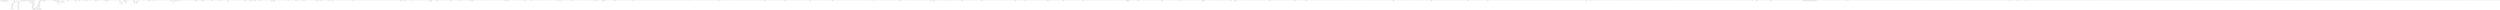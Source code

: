 digraph adj {
graph [k=96]
edge [d=-95]
"62+" [l=407 C=2581]
"62-" [l=407 C=2581]
"86+" [l=335 C=2801]
"86-" [l=335 C=2801]
"88+" [l=1663 C=14347]
"88-" [l=1663 C=14347]
"162+" [l=384 C=1651]
"162-" [l=384 C=1651]
"163+" [l=418 C=2442]
"163-" [l=418 C=2442]
"185+" [l=680 C=4141]
"185-" [l=680 C=4141]
"196+" [l=1553 C=12219]
"196-" [l=1553 C=12219]
"237+" [l=188 C=463]
"237-" [l=188 C=463]
"250+" [l=628 C=4732]
"250-" [l=628 C=4732]
"252+" [l=1117 C=9763]
"252-" [l=1117 C=9763]
"262+" [l=2869 C=25177]
"262-" [l=2869 C=25177]
"339+" [l=887 C=6478]
"339-" [l=887 C=6478]
"359+" [l=970 C=8691]
"359-" [l=970 C=8691]
"372+" [l=240 C=921]
"372-" [l=240 C=921]
"380+" [l=1883 C=14542]
"380-" [l=1883 C=14542]
"391+" [l=1417 C=11100]
"391-" [l=1417 C=11100]
"399+" [l=834 C=7585]
"399-" [l=834 C=7585]
"408+" [l=922 C=6038]
"408-" [l=922 C=6038]
"415+" [l=633 C=4778]
"415-" [l=633 C=4778]
"435+" [l=213 C=648]
"435-" [l=213 C=648]
"465+" [l=592 C=3884]
"465-" [l=592 C=3884]
"468+" [l=908 C=6669]
"468-" [l=908 C=6669]
"502+" [l=386 C=1877]
"502-" [l=386 C=1877]
"510+" [l=933 C=7870]
"510-" [l=933 C=7870]
"536+" [l=807 C=4947]
"536-" [l=807 C=4947]
"560+" [l=376 C=2469]
"560-" [l=376 C=2469]
"572+" [l=2929 C=24201]
"572-" [l=2929 C=24201]
"626+" [l=1466 C=12475]
"626-" [l=1466 C=12475]
"632+" [l=286 C=1794]
"632-" [l=286 C=1794]
"643+" [l=210 C=1011]
"643-" [l=210 C=1011]
"671+" [l=760 C=6408]
"671-" [l=760 C=6408]
"745+" [l=605 C=4800]
"745-" [l=605 C=4800]
"746+" [l=397 C=2089]
"746-" [l=397 C=2089]
"756+" [l=421 C=3020]
"756-" [l=421 C=3020]
"766+" [l=750 C=6424]
"766-" [l=750 C=6424]
"792+" [l=1821 C=15890]
"792-" [l=1821 C=15890]
"833+" [l=378 C=4560]
"833-" [l=378 C=4560]
"844+" [l=253 C=926]
"844-" [l=253 C=926]
"866+" [l=399 C=2447]
"866-" [l=399 C=2447]
"874+" [l=824 C=5651]
"874-" [l=824 C=5651]
"891+" [l=633 C=3639]
"891-" [l=633 C=3639]
"909+" [l=1326 C=10717]
"909-" [l=1326 C=10717]
"912+" [l=1110 C=7561]
"912-" [l=1110 C=7561]
"958+" [l=740 C=4413]
"958-" [l=740 C=4413]
"969+" [l=458 C=2915]
"969-" [l=458 C=2915]
"996+" [l=861 C=5704]
"996-" [l=861 C=5704]
"1008+" [l=2824 C=25872]
"1008-" [l=2824 C=25872]
"1012+" [l=1832 C=14787]
"1012-" [l=1832 C=14787]
"1016+" [l=3375 C=32072]
"1016-" [l=3375 C=32072]
"1032+" [l=1066 C=8965]
"1032-" [l=1066 C=8965]
"1056+" [l=1877 C=16737]
"1056-" [l=1877 C=16737]
"1060+" [l=1567 C=12540]
"1060-" [l=1567 C=12540]
"1065+" [l=170 C=587]
"1065-" [l=170 C=587]
"1067+" [l=756 C=5972]
"1067-" [l=756 C=5972]
"1103+" [l=2913 C=23618]
"1103-" [l=2913 C=23618]
"1108+" [l=518 C=2517]
"1108-" [l=518 C=2517]
"1126+" [l=252 C=1491]
"1126-" [l=252 C=1491]
"1129+" [l=893 C=4769]
"1129-" [l=893 C=4769]
"1144+" [l=609 C=4727]
"1144-" [l=609 C=4727]
"1145+" [l=673 C=4846]
"1145-" [l=673 C=4846]
"1185+" [l=919 C=6686]
"1185-" [l=919 C=6686]
"1200+" [l=1974 C=27575]
"1200-" [l=1974 C=27575]
"1231+" [l=1011 C=8142]
"1231-" [l=1011 C=8142]
"1233+" [l=1634 C=17617]
"1233-" [l=1634 C=17617]
"1254+" [l=208 C=1702]
"1254-" [l=208 C=1702]
"1265+" [l=1279 C=7914]
"1265-" [l=1279 C=7914]
"1296+" [l=475 C=2790]
"1296-" [l=475 C=2790]
"1299+" [l=791 C=6070]
"1299-" [l=791 C=6070]
"1349+" [l=2152 C=16162]
"1349-" [l=2152 C=16162]
"1377+" [l=754 C=6233]
"1377-" [l=754 C=6233]
"1382+" [l=345 C=1662]
"1382-" [l=345 C=1662]
"1397+" [l=594 C=4578]
"1397-" [l=594 C=4578]
"1417+" [l=205 C=1408]
"1417-" [l=205 C=1408]
"1439+" [l=1318 C=10661]
"1439-" [l=1318 C=10661]
"1440+" [l=243 C=793]
"1440-" [l=243 C=793]
"1441+" [l=119 C=915]
"1441-" [l=119 C=915]
"1448+" [l=360 C=3324]
"1448-" [l=360 C=3324]
"1449+" [l=266 C=1368]
"1449-" [l=266 C=1368]
"1508+" [l=358 C=2620]
"1508-" [l=358 C=2620]
"1529+" [l=1271 C=9905]
"1529-" [l=1271 C=9905]
"1531+" [l=257 C=767]
"1531-" [l=257 C=767]
"1541+" [l=3412 C=49370]
"1541-" [l=3412 C=49370]
"1552+" [l=370 C=1860]
"1552-" [l=370 C=1860]
"1558+" [l=467 C=2527]
"1558-" [l=467 C=2527]
"1564+" [l=811 C=6637]
"1564-" [l=811 C=6637]
"1600+" [l=496 C=3650]
"1600-" [l=496 C=3650]
"1605+" [l=884 C=7629]
"1605-" [l=884 C=7629]
"1636+" [l=648 C=4619]
"1636-" [l=648 C=4619]
"1651+" [l=344 C=1663]
"1651-" [l=344 C=1663]
"1660+" [l=1127 C=8440]
"1660-" [l=1127 C=8440]
"1665+" [l=1397 C=10549]
"1665-" [l=1397 C=10549]
"1673+" [l=1232 C=8723]
"1673-" [l=1232 C=8723]
"1683+" [l=623 C=4586]
"1683-" [l=623 C=4586]
"1693+" [l=666 C=4509]
"1693-" [l=666 C=4509]
"1758+" [l=1318 C=11081]
"1758-" [l=1318 C=11081]
"1765+" [l=106 C=186]
"1765-" [l=106 C=186]
"1781+" [l=326 C=2149]
"1781-" [l=326 C=2149]
"1814+" [l=621 C=4163]
"1814-" [l=621 C=4163]
"1827+" [l=1234 C=9544]
"1827-" [l=1234 C=9544]
"1837+" [l=1021 C=7629]
"1837-" [l=1021 C=7629]
"1857+" [l=1315 C=11177]
"1857-" [l=1315 C=11177]
"1862+" [l=420 C=2450]
"1862-" [l=420 C=2450]
"1901+" [l=835 C=6942]
"1901-" [l=835 C=6942]
"1903+" [l=452 C=3671]
"1903-" [l=452 C=3671]
"1915+" [l=260 C=1045]
"1915-" [l=260 C=1045]
"1926+" [l=818 C=5313]
"1926-" [l=818 C=5313]
"1976+" [l=684 C=4592]
"1976-" [l=684 C=4592]
"2002+" [l=699 C=4582]
"2002-" [l=699 C=4582]
"2093+" [l=1562 C=11924]
"2093-" [l=1562 C=11924]
"2110+" [l=219 C=725]
"2110-" [l=219 C=725]
"2113+" [l=703 C=4189]
"2113-" [l=703 C=4189]
"2133+" [l=889 C=5703]
"2133-" [l=889 C=5703]
"2137+" [l=512 C=3226]
"2137-" [l=512 C=3226]
"2210+" [l=1107 C=8333]
"2210-" [l=1107 C=8333]
"2213+" [l=268 C=1495]
"2213-" [l=268 C=1495]
"2243+" [l=3207 C=25573]
"2243-" [l=3207 C=25573]
"2258+" [l=179 C=1462]
"2258-" [l=179 C=1462]
"2263+" [l=255 C=1577]
"2263-" [l=255 C=1577]
"2270+" [l=503 C=3957]
"2270-" [l=503 C=3957]
"2271+" [l=367 C=2140]
"2271-" [l=367 C=2140]
"2283+" [l=1416 C=11237]
"2283-" [l=1416 C=11237]
"2298+" [l=461 C=3894]
"2298-" [l=461 C=3894]
"2321+" [l=2126 C=18556]
"2321-" [l=2126 C=18556]
"2322+" [l=1318 C=9533]
"2322-" [l=1318 C=9533]
"2325+" [l=1085 C=8012]
"2325-" [l=1085 C=8012]
"2329+" [l=137 C=352]
"2329-" [l=137 C=352]
"2334+" [l=191 C=558]
"2334-" [l=191 C=558]
"2368+" [l=1266 C=10923]
"2368-" [l=1266 C=10923]
"2381+" [l=180 C=831]
"2381-" [l=180 C=831]
"2396+" [l=394 C=1879]
"2396-" [l=394 C=1879]
"2407+" [l=502 C=2419]
"2407-" [l=502 C=2419]
"2413+" [l=1627 C=13700]
"2413-" [l=1627 C=13700]
"2432+" [l=742 C=5238]
"2432-" [l=742 C=5238]
"2456+" [l=284 C=873]
"2456-" [l=284 C=873]
"2461+" [l=1058 C=8116]
"2461-" [l=1058 C=8116]
"2465+" [l=1573 C=11117]
"2465-" [l=1573 C=11117]
"2522+" [l=393 C=2428]
"2522-" [l=393 C=2428]
"2549+" [l=526 C=3736]
"2549-" [l=526 C=3736]
"2608+" [l=501 C=3091]
"2608-" [l=501 C=3091]
"2632+" [l=937 C=6513]
"2632-" [l=937 C=6513]
"2635+" [l=2040 C=15932]
"2635-" [l=2040 C=15932]
"2638+" [l=607 C=4830]
"2638-" [l=607 C=4830]
"2654+" [l=881 C=6525]
"2654-" [l=881 C=6525]
"2666+" [l=515 C=3319]
"2666-" [l=515 C=3319]
"2683+" [l=127 C=744]
"2683-" [l=127 C=744]
"2701+" [l=1438 C=11532]
"2701-" [l=1438 C=11532]
"2705+" [l=327 C=1198]
"2705-" [l=327 C=1198]
"2728+" [l=535 C=4024]
"2728-" [l=535 C=4024]
"2738+" [l=245 C=554]
"2738-" [l=245 C=554]
"2749+" [l=708 C=4864]
"2749-" [l=708 C=4864]
"2753+" [l=555 C=3141]
"2753-" [l=555 C=3141]
"2771+" [l=1286 C=9880]
"2771-" [l=1286 C=9880]
"2781+" [l=961 C=6385]
"2781-" [l=961 C=6385]
"2793+" [l=282 C=1937]
"2793-" [l=282 C=1937]
"2806+" [l=698 C=4287]
"2806-" [l=698 C=4287]
"2826+" [l=608 C=5020]
"2826-" [l=608 C=5020]
"2829+" [l=2145 C=18443]
"2829-" [l=2145 C=18443]
"2857+" [l=317 C=1346]
"2857-" [l=317 C=1346]
"2858+" [l=475 C=5847]
"2858-" [l=475 C=5847]
"2863+" [l=538 C=3980]
"2863-" [l=538 C=3980]
"2930+" [l=211 C=680]
"2930-" [l=211 C=680]
"2941+" [l=927 C=6595]
"2941-" [l=927 C=6595]
"2987+" [l=838 C=5912]
"2987-" [l=838 C=5912]
"3001+" [l=625 C=4719]
"3001-" [l=625 C=4719]
"3066+" [l=429 C=4454]
"3066-" [l=429 C=4454]
"3071+" [l=415 C=2424]
"3071-" [l=415 C=2424]
"3094+" [l=496 C=3306]
"3094-" [l=496 C=3306]
"3115+" [l=905 C=5457]
"3115-" [l=905 C=5457]
"3116+" [l=629 C=3726]
"3116-" [l=629 C=3726]
"3140+" [l=113 C=230]
"3140-" [l=113 C=230]
"3143+" [l=297 C=3302]
"3143-" [l=297 C=3302]
"3170+" [l=221 C=759]
"3170-" [l=221 C=759]
"3176+" [l=548 C=3570]
"3176-" [l=548 C=3570]
"3186+" [l=968 C=6540]
"3186-" [l=968 C=6540]
"3194+" [l=190 C=3388]
"3194-" [l=190 C=3388]
"3203+" [l=236 C=3495]
"3203-" [l=236 C=3495]
"3232+" [l=285 C=1747]
"3232-" [l=285 C=1747]
"3272+" [l=728 C=4830]
"3272-" [l=728 C=4830]
"3316+" [l=267 C=1812]
"3316-" [l=267 C=1812]
"3348+" [l=297 C=1569]
"3348-" [l=297 C=1569]
"3351+" [l=222 C=712]
"3351-" [l=222 C=712]
"3365+" [l=669 C=4701]
"3365-" [l=669 C=4701]
"3437+" [l=894 C=5717]
"3437-" [l=894 C=5717]
"3443+" [l=253 C=885]
"3443-" [l=253 C=885]
"3456+" [l=1369 C=10767]
"3456-" [l=1369 C=10767]
"3468+" [l=956 C=7612]
"3468-" [l=956 C=7612]
"3524+" [l=1087 C=8016]
"3524-" [l=1087 C=8016]
"3531+" [l=323 C=2145]
"3531-" [l=323 C=2145]
"3534+" [l=611 C=3989]
"3534-" [l=611 C=3989]
"3540+" [l=178 C=2273]
"3540-" [l=178 C=2273]
"3616+" [l=811 C=5870]
"3616-" [l=811 C=5870]
"3619+" [l=210 C=481]
"3619-" [l=210 C=481]
"3622+" [l=355 C=2187]
"3622-" [l=355 C=2187]
"3635+" [l=277 C=884]
"3635-" [l=277 C=884]
"3636+" [l=185 C=1131]
"3636-" [l=185 C=1131]
"3639+" [l=182 C=2214]
"3639-" [l=182 C=2214]
"3668+" [l=607 C=3091]
"3668-" [l=607 C=3091]
"3672+" [l=191 C=795]
"3672-" [l=191 C=795]
"3684+" [l=285 C=2560]
"3684-" [l=285 C=2560]
"3686+" [l=810 C=6720]
"3686-" [l=810 C=6720]
"3701+" [l=430 C=3281]
"3701-" [l=430 C=3281]
"3717+" [l=109 C=787]
"3717-" [l=109 C=787]
"3728+" [l=870 C=6554]
"3728-" [l=870 C=6554]
"3755+" [l=409 C=1679]
"3755-" [l=409 C=1679]
"3756+" [l=239 C=1097]
"3756-" [l=239 C=1097]
"3760+" [l=892 C=5857]
"3760-" [l=892 C=5857]
"3776+" [l=672 C=3938]
"3776-" [l=672 C=3938]
"3780+" [l=215 C=1433]
"3780-" [l=215 C=1433]
"3791+" [l=484 C=3153]
"3791-" [l=484 C=3153]
"3811+" [l=958 C=5165]
"3811-" [l=958 C=5165]
"3847+" [l=1463 C=11329]
"3847-" [l=1463 C=11329]
"3873+" [l=374 C=2094]
"3873-" [l=374 C=2094]
"3892+" [l=369 C=2493]
"3892-" [l=369 C=2493]
"3901+" [l=206 C=488]
"3901-" [l=206 C=488]
"3916+" [l=1510 C=15232]
"3916-" [l=1510 C=15232]
"3928+" [l=618 C=3740]
"3928-" [l=618 C=3740]
"3929+" [l=474 C=4052]
"3929-" [l=474 C=4052]
"3958+" [l=1940 C=16444]
"3958-" [l=1940 C=16444]
"3960+" [l=793 C=6778]
"3960-" [l=793 C=6778]
"3967+" [l=227 C=673]
"3967-" [l=227 C=673]
"3974+" [l=913 C=6340]
"3974-" [l=913 C=6340]
"3979+" [l=191 C=855]
"3979-" [l=191 C=855]
"3983+" [l=669 C=4912]
"3983-" [l=669 C=4912]
"3992+" [l=421 C=2438]
"3992-" [l=421 C=2438]
"4030+" [l=1364 C=8945]
"4030-" [l=1364 C=8945]
"4079+" [l=204 C=845]
"4079-" [l=204 C=845]
"4083+" [l=904 C=6836]
"4083-" [l=904 C=6836]
"4093+" [l=219 C=566]
"4093-" [l=219 C=566]
"4094+" [l=145 C=992]
"4094-" [l=145 C=992]
"4124+" [l=970 C=7639]
"4124-" [l=970 C=7639]
"4158+" [l=1253 C=9514]
"4158-" [l=1253 C=9514]
"4176+" [l=143 C=696]
"4176-" [l=143 C=696]
"4192+" [l=235 C=1412]
"4192-" [l=235 C=1412]
"4194+" [l=976 C=7379]
"4194-" [l=976 C=7379]
"4198+" [l=208 C=431]
"4198-" [l=208 C=431]
"4215+" [l=684 C=5217]
"4215-" [l=684 C=5217]
"4248+" [l=152 C=1400]
"4248-" [l=152 C=1400]
"4267+" [l=827 C=6468]
"4267-" [l=827 C=6468]
"4307+" [l=619 C=11513]
"4307-" [l=619 C=11513]
"4309+" [l=930 C=6931]
"4309-" [l=930 C=6931]
"4317+" [l=355 C=2251]
"4317-" [l=355 C=2251]
"4319+" [l=204 C=657]
"4319-" [l=204 C=657]
"4372+" [l=568 C=3204]
"4372-" [l=568 C=3204]
"4374+" [l=170 C=1675]
"4374-" [l=170 C=1675]
"4383+" [l=345 C=1348]
"4383-" [l=345 C=1348]
"4391+" [l=1637 C=12243]
"4391-" [l=1637 C=12243]
"4399+" [l=1350 C=8722]
"4399-" [l=1350 C=8722]
"4405+" [l=191 C=761]
"4405-" [l=191 C=761]
"4422+" [l=191 C=985]
"4422-" [l=191 C=985]
"4431+" [l=152 C=784]
"4431-" [l=152 C=784]
"4448+" [l=637 C=4105]
"4448-" [l=637 C=4105]
"4458+" [l=225 C=712]
"4458-" [l=225 C=712]
"4477+" [l=640 C=4751]
"4477-" [l=640 C=4751]
"4514+" [l=575 C=3341]
"4514-" [l=575 C=3341]
"4524+" [l=213 C=886]
"4524-" [l=213 C=886]
"4567+" [l=418 C=2213]
"4567-" [l=418 C=2213]
"4569+" [l=406 C=1851]
"4569-" [l=406 C=1851]
"4574+" [l=159 C=672]
"4574-" [l=159 C=672]
"4584+" [l=756 C=5499]
"4584-" [l=756 C=5499]
"4589+" [l=240 C=976]
"4589-" [l=240 C=976]
"4623+" [l=816 C=6209]
"4623-" [l=816 C=6209]
"4624+" [l=415 C=2813]
"4624-" [l=415 C=2813]
"4642+" [l=242 C=683]
"4642-" [l=242 C=683]
"4664+" [l=417 C=3258]
"4664-" [l=417 C=3258]
"4676+" [l=171 C=1135]
"4676-" [l=171 C=1135]
"4699+" [l=217 C=809]
"4699-" [l=217 C=809]
"4702+" [l=251 C=945]
"4702-" [l=251 C=945]
"4713+" [l=140 C=751]
"4713-" [l=140 C=751]
"4773+" [l=263 C=1432]
"4773-" [l=263 C=1432]
"4779+" [l=583 C=3381]
"4779-" [l=583 C=3381]
"4780+" [l=598 C=4810]
"4780-" [l=598 C=4810]
"4786+" [l=250 C=841]
"4786-" [l=250 C=841]
"4810+" [l=1888 C=16389]
"4810-" [l=1888 C=16389]
"4848+" [l=555 C=4689]
"4848-" [l=555 C=4689]
"4886+" [l=329 C=2124]
"4886-" [l=329 C=2124]
"4889+" [l=139 C=646]
"4889-" [l=139 C=646]
"4904+" [l=260 C=1223]
"4904-" [l=260 C=1223]
"4920+" [l=537 C=3819]
"4920-" [l=537 C=3819]
"4943+" [l=731 C=4911]
"4943-" [l=731 C=4911]
"4946+" [l=242 C=1553]
"4946-" [l=242 C=1553]
"4964+" [l=753 C=4751]
"4964-" [l=753 C=4751]
"4979+" [l=249 C=729]
"4979-" [l=249 C=729]
"4995+" [l=213 C=439]
"4995-" [l=213 C=439]
"4999+" [l=266 C=1402]
"4999-" [l=266 C=1402]
"5002+" [l=128 C=926]
"5002-" [l=128 C=926]
"5017+" [l=571 C=4833]
"5017-" [l=571 C=4833]
"5021+" [l=159 C=904]
"5021-" [l=159 C=904]
"5027+" [l=279 C=1273]
"5027-" [l=279 C=1273]
"5029+" [l=574 C=3145]
"5029-" [l=574 C=3145]
"5032+" [l=328 C=1670]
"5032-" [l=328 C=1670]
"5061+" [l=179 C=634]
"5061-" [l=179 C=634]
"5097+" [l=315 C=1072]
"5097-" [l=315 C=1072]
"5101+" [l=581 C=3771]
"5101-" [l=581 C=3771]
"5103+" [l=448 C=3013]
"5103-" [l=448 C=3013]
"5105+" [l=343 C=1764]
"5105-" [l=343 C=1764]
"5107+" [l=285 C=1398]
"5107-" [l=285 C=1398]
"5124+" [l=121 C=328]
"5124-" [l=121 C=328]
"5172+" [l=292 C=1014]
"5172-" [l=292 C=1014]
"5189+" [l=595 C=3195]
"5189-" [l=595 C=3195]
"5204+" [l=233 C=2276]
"5204-" [l=233 C=2276]
"5205+" [l=307 C=1374]
"5205-" [l=307 C=1374]
"5213+" [l=523 C=3112]
"5213-" [l=523 C=3112]
"5232+" [l=624 C=3348]
"5232-" [l=624 C=3348]
"5233+" [l=195 C=1138]
"5233-" [l=195 C=1138]
"5252+" [l=1260 C=9828]
"5252-" [l=1260 C=9828]
"5253+" [l=426 C=2997]
"5253-" [l=426 C=2997]
"5255+" [l=589 C=3110]
"5255-" [l=589 C=3110]
"5291+" [l=666 C=4633]
"5291-" [l=666 C=4633]
"5324+" [l=558 C=4137]
"5324-" [l=558 C=4137]
"5336+" [l=348 C=2328]
"5336-" [l=348 C=2328]
"5342+" [l=195 C=386]
"5342-" [l=195 C=386]
"5359+" [l=243 C=534]
"5359-" [l=243 C=534]
"5360+" [l=357 C=1415]
"5360-" [l=357 C=1415]
"5374+" [l=128 C=347]
"5374-" [l=128 C=347]
"5414+" [l=340 C=2264]
"5414-" [l=340 C=2264]
"5424+" [l=284 C=1283]
"5424-" [l=284 C=1283]
"5443+" [l=294 C=1183]
"5443-" [l=294 C=1183]
"5465+" [l=1542 C=10648]
"5465-" [l=1542 C=10648]
"5473+" [l=377 C=1751]
"5473-" [l=377 C=1751]
"5482+" [l=711 C=4784]
"5482-" [l=711 C=4784]
"5500+" [l=244 C=909]
"5500-" [l=244 C=909]
"5529+" [l=328 C=1325]
"5529-" [l=328 C=1325]
"5537+" [l=448 C=1912]
"5537-" [l=448 C=1912]
"5538+" [l=245 C=3401]
"5538-" [l=245 C=3401]
"5558+" [l=191 C=1062]
"5558-" [l=191 C=1062]
"5577+" [l=216 C=1239]
"5577-" [l=216 C=1239]
"5593+" [l=296 C=1572]
"5593-" [l=296 C=1572]
"5601+" [l=651 C=4793]
"5601-" [l=651 C=4793]
"5619+" [l=442 C=3017]
"5619-" [l=442 C=3017]
"5637+" [l=267 C=1208]
"5637-" [l=267 C=1208]
"5639+" [l=532 C=4373]
"5639-" [l=532 C=4373]
"5642+" [l=439 C=2296]
"5642-" [l=439 C=2296]
"5644+" [l=170 C=2092]
"5644-" [l=170 C=2092]
"5647+" [l=195 C=835]
"5647-" [l=195 C=835]
"5651+" [l=450 C=2961]
"5651-" [l=450 C=2961]
"5658+" [l=807 C=4517]
"5658-" [l=807 C=4517]
"5661+" [l=284 C=1052]
"5661-" [l=284 C=1052]
"5700+" [l=283 C=1758]
"5700-" [l=283 C=1758]
"5799+" [l=229 C=519]
"5799-" [l=229 C=519]
"5807+" [l=449 C=2124]
"5807-" [l=449 C=2124]
"5810+" [l=687 C=4100]
"5810-" [l=687 C=4100]
"5818+" [l=362 C=1621]
"5818-" [l=362 C=1621]
"5831+" [l=165 C=2130]
"5831-" [l=165 C=2130]
"5835+" [l=499 C=3294]
"5835-" [l=499 C=3294]
"5872+" [l=196 C=645]
"5872-" [l=196 C=645]
"5877+" [l=134 C=1211]
"5877-" [l=134 C=1211]
"5882+" [l=333 C=1433]
"5882-" [l=333 C=1433]
"5888+" [l=119 C=386]
"5888-" [l=119 C=386]
"5894+" [l=271 C=1077]
"5894-" [l=271 C=1077]
"5932+" [l=402 C=1390]
"5932-" [l=402 C=1390]
"5949+" [l=211 C=747]
"5949-" [l=211 C=747]
"5954+" [l=197 C=462]
"5954-" [l=197 C=462]
"5966+" [l=677 C=4859]
"5966-" [l=677 C=4859]
"5974+" [l=159 C=1383]
"5974-" [l=159 C=1383]
"5986+" [l=232 C=686]
"5986-" [l=232 C=686]
"5992+" [l=251 C=1843]
"5992-" [l=251 C=1843]
"6020+" [l=96 C=25]
"6020-" [l=96 C=25]
"6025+" [l=1709 C=15204]
"6025-" [l=1709 C=15204]
"6029+" [l=236 C=936]
"6029-" [l=236 C=936]
"6034+" [l=250 C=653]
"6034-" [l=250 C=653]
"6046+" [l=738 C=4587]
"6046-" [l=738 C=4587]
"6052+" [l=398 C=2079]
"6052-" [l=398 C=2079]
"6057+" [l=567 C=3702]
"6057-" [l=567 C=3702]
"6071+" [l=271 C=1169]
"6071-" [l=271 C=1169]
"6091+" [l=766 C=5926]
"6091-" [l=766 C=5926]
"6092+" [l=117 C=895]
"6092-" [l=117 C=895]
"6108+" [l=749 C=5503]
"6108-" [l=749 C=5503]
"6109+" [l=211 C=1286]
"6109-" [l=211 C=1286]
"6113+" [l=398 C=1602]
"6113-" [l=398 C=1602]
"6115+" [l=247 C=833]
"6115-" [l=247 C=833]
"6125+" [l=878 C=5593]
"6125-" [l=878 C=5593]
"6129+" [l=380 C=1795]
"6129-" [l=380 C=1795]
"6131+" [l=160 C=1132]
"6131-" [l=160 C=1132]
"6141+" [l=404 C=2167]
"6141-" [l=404 C=2167]
"6171+" [l=228 C=1000]
"6171-" [l=228 C=1000]
"6182+" [l=110 C=525]
"6182-" [l=110 C=525]
"6183+" [l=214 C=936]
"6183-" [l=214 C=936]
"6194+" [l=314 C=4162]
"6194-" [l=314 C=4162]
"6196+" [l=598 C=3363]
"6196-" [l=598 C=3363]
"6202+" [l=685 C=4874]
"6202-" [l=685 C=4874]
"6214+" [l=321 C=1975]
"6214-" [l=321 C=1975]
"6220+" [l=474 C=2660]
"6220-" [l=474 C=2660]
"6221+" [l=509 C=3300]
"6221-" [l=509 C=3300]
"6244+" [l=427 C=2465]
"6244-" [l=427 C=2465]
"6251+" [l=223 C=479]
"6251-" [l=223 C=479]
"6254+" [l=435 C=2133]
"6254-" [l=435 C=2133]
"6262+" [l=223 C=811]
"6262-" [l=223 C=811]
"6279+" [l=565 C=2932]
"6279-" [l=565 C=2932]
"6284+" [l=612 C=5125]
"6284-" [l=612 C=5125]
"6289+" [l=308 C=1259]
"6289-" [l=308 C=1259]
"6292+" [l=423 C=2396]
"6292-" [l=423 C=2396]
"6297+" [l=181 C=277]
"6297-" [l=181 C=277]
"6306+" [l=290 C=1313]
"6306-" [l=290 C=1313]
"6310+" [l=813 C=4810]
"6310-" [l=813 C=4810]
"6321+" [l=500 C=3818]
"6321-" [l=500 C=3818]
"6332+" [l=455 C=2036]
"6332-" [l=455 C=2036]
"6334+" [l=261 C=593]
"6334-" [l=261 C=593]
"6335+" [l=268 C=1166]
"6335-" [l=268 C=1166]
"6336+" [l=528 C=3275]
"6336-" [l=528 C=3275]
"6353+" [l=919 C=7041]
"6353-" [l=919 C=7041]
"6359+" [l=945 C=8391]
"6359-" [l=945 C=8391]
"6369+" [l=753 C=5064]
"6369-" [l=753 C=5064]
"6387+" [l=433 C=2702]
"6387-" [l=433 C=2702]
"6393+" [l=455 C=2700]
"6393-" [l=455 C=2700]
"6417+" [l=267 C=1140]
"6417-" [l=267 C=1140]
"6422+" [l=162 C=927]
"6422-" [l=162 C=927]
"6428+" [l=362 C=2443]
"6428-" [l=362 C=2443]
"6444+" [l=395 C=1426]
"6444-" [l=395 C=1426]
"6472+" [l=176 C=460]
"6472-" [l=176 C=460]
"6475+" [l=292 C=1427]
"6475-" [l=292 C=1427]
"6490+" [l=1071 C=8204]
"6490-" [l=1071 C=8204]
"6503+" [l=557 C=3408]
"6503-" [l=557 C=3408]
"6518+" [l=154 C=502]
"6518-" [l=154 C=502]
"6531+" [l=450 C=2214]
"6531-" [l=450 C=2214]
"6563+" [l=697 C=4864]
"6563-" [l=697 C=4864]
"6611+" [l=398 C=1488]
"6611-" [l=398 C=1488]
"6627+" [l=210 C=428]
"6627-" [l=210 C=428]
"6631+" [l=214 C=953]
"6631-" [l=214 C=953]
"6659+" [l=289 C=1024]
"6659-" [l=289 C=1024]
"6663+" [l=350 C=2113]
"6663-" [l=350 C=2113]
"6666+" [l=131 C=1552]
"6666-" [l=131 C=1552]
"6667+" [l=549 C=3264]
"6667-" [l=549 C=3264]
"6675+" [l=258 C=953]
"6675-" [l=258 C=953]
"6680+" [l=544 C=3612]
"6680-" [l=544 C=3612]
"6700+" [l=431 C=2932]
"6700-" [l=431 C=2932]
"6709+" [l=558 C=2696]
"6709-" [l=558 C=2696]
"6714+" [l=115 C=318]
"6714-" [l=115 C=318]
"6732+" [l=633 C=4777]
"6732-" [l=633 C=4777]
"6736+" [l=948 C=7571]
"6736-" [l=948 C=7571]
"6749+" [l=236 C=868]
"6749-" [l=236 C=868]
"6759+" [l=302 C=1583]
"6759-" [l=302 C=1583]
"6768+" [l=196 C=320]
"6768-" [l=196 C=320]
"6798+" [l=223 C=1026]
"6798-" [l=223 C=1026]
"6818+" [l=291 C=1747]
"6818-" [l=291 C=1747]
"6819+" [l=259 C=1337]
"6819-" [l=259 C=1337]
"6848+" [l=412 C=2826]
"6848-" [l=412 C=2826]
"6860+" [l=198 C=1503]
"6860-" [l=198 C=1503]
"6862+" [l=198 C=818]
"6862-" [l=198 C=818]
"6875+" [l=452 C=2921]
"6875-" [l=452 C=2921]
"6891+" [l=230 C=772]
"6891-" [l=230 C=772]
"6900+" [l=191 C=773]
"6900-" [l=191 C=773]
"6904+" [l=385 C=1853]
"6904-" [l=385 C=1853]
"6908+" [l=575 C=3814]
"6908-" [l=575 C=3814]
"6923+" [l=323 C=854]
"6923-" [l=323 C=854]
"6927+" [l=226 C=559]
"6927-" [l=226 C=559]
"6933+" [l=508 C=2567]
"6933-" [l=508 C=2567]
"6946+" [l=1532 C=11252]
"6946-" [l=1532 C=11252]
"6959+" [l=590 C=4647]
"6959-" [l=590 C=4647]
"6980+" [l=251 C=1388]
"6980-" [l=251 C=1388]
"7011+" [l=110 C=496]
"7011-" [l=110 C=496]
"7016+" [l=474 C=2501]
"7016-" [l=474 C=2501]
"7026+" [l=565 C=3894]
"7026-" [l=565 C=3894]
"7042+" [l=203 C=366]
"7042-" [l=203 C=366]
"7046+" [l=192 C=1029]
"7046-" [l=192 C=1029]
"7089+" [l=322 C=1321]
"7089-" [l=322 C=1321]
"7100+" [l=208 C=600]
"7100-" [l=208 C=600]
"7112+" [l=628 C=4121]
"7112-" [l=628 C=4121]
"7136+" [l=241 C=748]
"7136-" [l=241 C=748]
"7158+" [l=221 C=636]
"7158-" [l=221 C=636]
"7164+" [l=213 C=1312]
"7164-" [l=213 C=1312]
"7174+" [l=418 C=2487]
"7174-" [l=418 C=2487]
"7183+" [l=447 C=2511]
"7183-" [l=447 C=2511]
"7206+" [l=421 C=2517]
"7206-" [l=421 C=2517]
"7207+" [l=339 C=2013]
"7207-" [l=339 C=2013]
"7212+" [l=172 C=851]
"7212-" [l=172 C=851]
"7237+" [l=672 C=4572]
"7237-" [l=672 C=4572]
"7241+" [l=524 C=2844]
"7241-" [l=524 C=2844]
"7247+" [l=262 C=1366]
"7247-" [l=262 C=1366]
"7251+" [l=244 C=1056]
"7251-" [l=244 C=1056]
"7269+" [l=628 C=4296]
"7269-" [l=628 C=4296]
"7286+" [l=221 C=1458]
"7286-" [l=221 C=1458]
"7290+" [l=374 C=7733]
"7290-" [l=374 C=7733]
"7297+" [l=870 C=6394]
"7297-" [l=870 C=6394]
"7304+" [l=764 C=4583]
"7304-" [l=764 C=4583]
"7319+" [l=412 C=2072]
"7319-" [l=412 C=2072]
"7328+" [l=357 C=1785]
"7328-" [l=357 C=1785]
"7329+" [l=1029 C=7070]
"7329-" [l=1029 C=7070]
"7331+" [l=900 C=7896]
"7331-" [l=900 C=7896]
"7342+" [l=222 C=376]
"7342-" [l=222 C=376]
"7358+" [l=245 C=1060]
"7358-" [l=245 C=1060]
"7363+" [l=533 C=3758]
"7363-" [l=533 C=3758]
"7370+" [l=273 C=1048]
"7370-" [l=273 C=1048]
"7375+" [l=335 C=2027]
"7375-" [l=335 C=2027]
"7383+" [l=287 C=1334]
"7383-" [l=287 C=1334]
"7393+" [l=108 C=86]
"7393-" [l=108 C=86]
"7402+" [l=182 C=668]
"7402-" [l=182 C=668]
"7410+" [l=110 C=240]
"7410-" [l=110 C=240]
"7424+" [l=251 C=1484]
"7424-" [l=251 C=1484]
"7429+" [l=120 C=225]
"7429-" [l=120 C=225]
"7438+" [l=434 C=3241]
"7438-" [l=434 C=3241]
"7444+" [l=529 C=2958]
"7444-" [l=529 C=2958]
"7447+" [l=249 C=1091]
"7447-" [l=249 C=1091]
"7452+" [l=197 C=855]
"7452-" [l=197 C=855]
"7456+" [l=378 C=1720]
"7456-" [l=378 C=1720]
"7476+" [l=191 C=564]
"7476-" [l=191 C=564]
"7487+" [l=133 C=210]
"7487-" [l=133 C=210]
"7494+" [l=272 C=1171]
"7494-" [l=272 C=1171]
"7514+" [l=329 C=1543]
"7514-" [l=329 C=1543]
"7523+" [l=234 C=951]
"7523-" [l=234 C=951]
"7530+" [l=208 C=1114]
"7530-" [l=208 C=1114]
"7554+" [l=434 C=2785]
"7554-" [l=434 C=2785]
"7560+" [l=596 C=3717]
"7560-" [l=596 C=3717]
"7579+" [l=162 C=1254]
"7579-" [l=162 C=1254]
"7587+" [l=298 C=1099]
"7587-" [l=298 C=1099]
"7589+" [l=212 C=648]
"7589-" [l=212 C=648]
"7647+" [l=442 C=3022]
"7647-" [l=442 C=3022]
"7651+" [l=496 C=3007]
"7651-" [l=496 C=3007]
"7654+" [l=252 C=533]
"7654-" [l=252 C=533]
"7685+" [l=212 C=621]
"7685-" [l=212 C=621]
"7689+" [l=647 C=4900]
"7689-" [l=647 C=4900]
"7706+" [l=213 C=812]
"7706-" [l=213 C=812]
"7736+" [l=324 C=1803]
"7736-" [l=324 C=1803]
"7749+" [l=287 C=1075]
"7749-" [l=287 C=1075]
"7750+" [l=306 C=1995]
"7750-" [l=306 C=1995]
"7753+" [l=276 C=1147]
"7753-" [l=276 C=1147]
"7764+" [l=498 C=3571]
"7764-" [l=498 C=3571]
"7768+" [l=217 C=864]
"7768-" [l=217 C=864]
"7770+" [l=191 C=709]
"7770-" [l=191 C=709]
"7799+" [l=241 C=662]
"7799-" [l=241 C=662]
"7813+" [l=874 C=6055]
"7813-" [l=874 C=6055]
"7830+" [l=162 C=961]
"7830-" [l=162 C=961]
"7831+" [l=455 C=2846]
"7831-" [l=455 C=2846]
"7832+" [l=149 C=434]
"7832-" [l=149 C=434]
"7842+" [l=334 C=1615]
"7842-" [l=334 C=1615]
"7846+" [l=333 C=2393]
"7846-" [l=333 C=2393]
"7851+" [l=260 C=1305]
"7851-" [l=260 C=1305]
"7855+" [l=270 C=1659]
"7855-" [l=270 C=1659]
"7861+" [l=255 C=948]
"7861-" [l=255 C=948]
"7871+" [l=337 C=1760]
"7871-" [l=337 C=1760]
"7887+" [l=127 C=453]
"7887-" [l=127 C=453]
"7911+" [l=193 C=304]
"7911-" [l=193 C=304]
"7928+" [l=209 C=540]
"7928-" [l=209 C=540]
"7938+" [l=193 C=664]
"7938-" [l=193 C=664]
"7952+" [l=248 C=993]
"7952-" [l=248 C=993]
"7960+" [l=199 C=532]
"7960-" [l=199 C=532]
"7962+" [l=122 C=95]
"7962-" [l=122 C=95]
"7968+" [l=211 C=644]
"7968-" [l=211 C=644]
"7985+" [l=491 C=3111]
"7985-" [l=491 C=3111]
"7989+" [l=220 C=738]
"7989-" [l=220 C=738]
"7995+" [l=466 C=2533]
"7995-" [l=466 C=2533]
"8029+" [l=206 C=908]
"8029-" [l=206 C=908]
"8031+" [l=191 C=541]
"8031-" [l=191 C=541]
"8032+" [l=366 C=1994]
"8032-" [l=366 C=1994]
"8044+" [l=147 C=530]
"8044-" [l=147 C=530]
"8053+" [l=240 C=663]
"8053-" [l=240 C=663]
"8091+" [l=317 C=769]
"8091-" [l=317 C=769]
"8094+" [l=357 C=1399]
"8094-" [l=357 C=1399]
"8107+" [l=234 C=646]
"8107-" [l=234 C=646]
"8113+" [l=289 C=1038]
"8113-" [l=289 C=1038]
"8121+" [l=222 C=1221]
"8121-" [l=222 C=1221]
"8127+" [l=462 C=3096]
"8127-" [l=462 C=3096]
"8143+" [l=225 C=1006]
"8143-" [l=225 C=1006]
"8170+" [l=140 C=808]
"8170-" [l=140 C=808]
"8173+" [l=269 C=896]
"8173-" [l=269 C=896]
"8185+" [l=250 C=955]
"8185-" [l=250 C=955]
"8188+" [l=207 C=893]
"8188-" [l=207 C=893]
"8197+" [l=204 C=512]
"8197-" [l=204 C=512]
"8198+" [l=302 C=1211]
"8198-" [l=302 C=1211]
"8207+" [l=195 C=751]
"8207-" [l=195 C=751]
"8242+" [l=498 C=2576]
"8242-" [l=498 C=2576]
"8249+" [l=305 C=1084]
"8249-" [l=305 C=1084]
"8252+" [l=210 C=396]
"8252-" [l=210 C=396]
"8254+" [l=190 C=617]
"8254-" [l=190 C=617]
"8255+" [l=215 C=1063]
"8255-" [l=215 C=1063]
"8271+" [l=292 C=1723]
"8271-" [l=292 C=1723]
"8277+" [l=256 C=908]
"8277-" [l=256 C=908]
"8291+" [l=271 C=994]
"8291-" [l=271 C=994]
"8305+" [l=614 C=4314]
"8305-" [l=614 C=4314]
"8319+" [l=202 C=431]
"8319-" [l=202 C=431]
"8329+" [l=167 C=1307]
"8329-" [l=167 C=1307]
"8333+" [l=200 C=536]
"8333-" [l=200 C=536]
"8360+" [l=191 C=1020]
"8360-" [l=191 C=1020]
"8366+" [l=218 C=624]
"8366-" [l=218 C=624]
"8383+" [l=247 C=982]
"8383-" [l=247 C=982]
"8388+" [l=191 C=580]
"8388-" [l=191 C=580]
"8392+" [l=543 C=3162]
"8392-" [l=543 C=3162]
"8397+" [l=224 C=632]
"8397-" [l=224 C=632]
"8407+" [l=199 C=567]
"8407-" [l=199 C=567]
"8409+" [l=345 C=1512]
"8409-" [l=345 C=1512]
"8424+" [l=155 C=401]
"8424-" [l=155 C=401]
"8428+" [l=203 C=664]
"8428-" [l=203 C=664]
"8433+" [l=110 C=335]
"8433-" [l=110 C=335]
"8443+" [l=323 C=1209]
"8443-" [l=323 C=1209]
"8455+" [l=236 C=637]
"8455-" [l=236 C=637]
"8463+" [l=412 C=2321]
"8463-" [l=412 C=2321]
"8469+" [l=128 C=510]
"8469-" [l=128 C=510]
"8470+" [l=403 C=2754]
"8470-" [l=403 C=2754]
"8472+" [l=219 C=565]
"8472-" [l=219 C=565]
"8480+" [l=291 C=1774]
"8480-" [l=291 C=1774]
"8500+" [l=228 C=1094]
"8500-" [l=228 C=1094]
"8503+" [l=328 C=1406]
"8503-" [l=328 C=1406]
"8513+" [l=200 C=568]
"8513-" [l=200 C=568]
"8533+" [l=113 C=56]
"8533-" [l=113 C=56]
"8546+" [l=385 C=1561]
"8546-" [l=385 C=1561]
"8549+" [l=334 C=1384]
"8549-" [l=334 C=1384]
"8555+" [l=248 C=684]
"8555-" [l=248 C=684]
"8557+" [l=236 C=852]
"8557-" [l=236 C=852]
"8560+" [l=219 C=661]
"8560-" [l=219 C=661]
"8562+" [l=281 C=950]
"8562-" [l=281 C=950]
"8568+" [l=276 C=1011]
"8568-" [l=276 C=1011]
"8584+" [l=225 C=657]
"8584-" [l=225 C=657]
"8588+" [l=251 C=1195]
"8588-" [l=251 C=1195]
"8615+" [l=191 C=655]
"8615-" [l=191 C=655]
"8636+" [l=167 C=1213]
"8636-" [l=167 C=1213]
"8638+" [l=199 C=511]
"8638-" [l=199 C=511]
"8653+" [l=194 C=311]
"8653-" [l=194 C=311]
"8657+" [l=185 C=480]
"8657-" [l=185 C=480]
"8665+" [l=231 C=613]
"8665-" [l=231 C=613]
"8677+" [l=125 C=401]
"8677-" [l=125 C=401]
"8679+" [l=300 C=1472]
"8679-" [l=300 C=1472]
"8694+" [l=327 C=2096]
"8694-" [l=327 C=2096]
"8695+" [l=229 C=636]
"8695-" [l=229 C=636]
"8701+" [l=387 C=1815]
"8701-" [l=387 C=1815]
"8704+" [l=195 C=714]
"8704-" [l=195 C=714]
"8708+" [l=337 C=2316]
"8708-" [l=337 C=2316]
"8709+" [l=220 C=681]
"8709-" [l=220 C=681]
"8713+" [l=107 C=39]
"8713-" [l=107 C=39]
"8720+" [l=220 C=434]
"8720-" [l=220 C=434]
"8731+" [l=105 C=272]
"8731-" [l=105 C=272]
"8750+" [l=265 C=1008]
"8750-" [l=265 C=1008]
"8752+" [l=244 C=1111]
"8752-" [l=244 C=1111]
"8758+" [l=243 C=788]
"8758-" [l=243 C=788]
"8789+" [l=207 C=492]
"8789-" [l=207 C=492]
"8794+" [l=222 C=786]
"8794-" [l=222 C=786]
"8798+" [l=232 C=853]
"8798-" [l=232 C=853]
"8801+" [l=208 C=401]
"8801-" [l=208 C=401]
"8809+" [l=269 C=1566]
"8809-" [l=269 C=1566]
"8810+" [l=365 C=1925]
"8810-" [l=365 C=1925]
"8826+" [l=266 C=1149]
"8826-" [l=266 C=1149]
"8830+" [l=418 C=1353]
"8830-" [l=418 C=1353]
"8832+" [l=268 C=1049]
"8832-" [l=268 C=1049]
"8834+" [l=273 C=1718]
"8834-" [l=273 C=1718]
"8842+" [l=194 C=360]
"8842-" [l=194 C=360]
"8851+" [l=238 C=946]
"8851-" [l=238 C=946]
"8861+" [l=221 C=1105]
"8861-" [l=221 C=1105]
"8867+" [l=282 C=1461]
"8867-" [l=282 C=1461]
"8880+" [l=134 C=186]
"8880-" [l=134 C=186]
"8889+" [l=275 C=851]
"8889-" [l=275 C=851]
"8895+" [l=196 C=334]
"8895-" [l=196 C=334]
"8897+" [l=355 C=1954]
"8897-" [l=355 C=1954]
"8901+" [l=191 C=1675]
"8901-" [l=191 C=1675]
"8902+" [l=196 C=540]
"8902-" [l=196 C=540]
"8918+" [l=228 C=556]
"8918-" [l=228 C=556]
"8919+" [l=191 C=969]
"8919-" [l=191 C=969]
"8920+" [l=220 C=575]
"8920-" [l=220 C=575]
"8932+" [l=193 C=407]
"8932-" [l=193 C=407]
"8941+" [l=213 C=532]
"8941-" [l=213 C=532]
"8945+" [l=287 C=889]
"8945-" [l=287 C=889]
"8949+" [l=152 C=428]
"8949-" [l=152 C=428]
"8952+" [l=226 C=776]
"8952-" [l=226 C=776]
"8958+" [l=307 C=1864]
"8958-" [l=307 C=1864]
"8959+" [l=200 C=606]
"8959-" [l=200 C=606]
"8984+" [l=221 C=569]
"8984-" [l=221 C=569]
"8985+" [l=563 C=3280]
"8985-" [l=563 C=3280]
"9009+" [l=125 C=733]
"9009-" [l=125 C=733]
"9012+" [l=218 C=471]
"9012-" [l=218 C=471]
"9019+" [l=311 C=1564]
"9019-" [l=311 C=1564]
"9020+" [l=290 C=1633]
"9020-" [l=290 C=1633]
"9022+" [l=230 C=952]
"9022-" [l=230 C=952]
"9025+" [l=299 C=1229]
"9025-" [l=299 C=1229]
"9031+" [l=256 C=741]
"9031-" [l=256 C=741]
"9036+" [l=218 C=714]
"9036-" [l=218 C=714]
"9037+" [l=183 C=656]
"9037-" [l=183 C=656]
"9046+" [l=291 C=1091]
"9046-" [l=291 C=1091]
"9047+" [l=243 C=801]
"9047-" [l=243 C=801]
"9054+" [l=321 C=1296]
"9054-" [l=321 C=1296]
"9056+" [l=104 C=104]
"9056-" [l=104 C=104]
"9058+" [l=123 C=424]
"9058-" [l=123 C=424]
"9079+" [l=226 C=1035]
"9079-" [l=226 C=1035]
"9083+" [l=263 C=693]
"9083-" [l=263 C=693]
"9085+" [l=231 C=785]
"9085-" [l=231 C=785]
"9092+" [l=168 C=972]
"9092-" [l=168 C=972]
"9119+" [l=257 C=899]
"9119-" [l=257 C=899]
"9123+" [l=269 C=1401]
"9123-" [l=269 C=1401]
"9128+" [l=268 C=584]
"9128-" [l=268 C=584]
"9152+" [l=201 C=439]
"9152-" [l=201 C=439]
"9159+" [l=217 C=775]
"9159-" [l=217 C=775]
"9165+" [l=99 C=49]
"9165-" [l=99 C=49]
"9174+" [l=432 C=2435]
"9174-" [l=432 C=2435]
"9191+" [l=205 C=816]
"9191-" [l=205 C=816]
"9195+" [l=208 C=704]
"9195-" [l=208 C=704]
"9199+" [l=220 C=579]
"9199-" [l=220 C=579]
"9205+" [l=203 C=357]
"9205-" [l=203 C=357]
"9221+" [l=338 C=1606]
"9221-" [l=338 C=1606]
"9223+" [l=218 C=846]
"9223-" [l=218 C=846]
"9227+" [l=208 C=764]
"9227-" [l=208 C=764]
"9246+" [l=353 C=1158]
"9246-" [l=353 C=1158]
"9260+" [l=190 C=853]
"9260-" [l=190 C=853]
"9268+" [l=149 C=635]
"9268-" [l=149 C=635]
"9272+" [l=246 C=1793]
"9272-" [l=246 C=1793]
"9276+" [l=125 C=194]
"9276-" [l=125 C=194]
"9286+" [l=265 C=716]
"9286-" [l=265 C=716]
"9289+" [l=204 C=581]
"9289-" [l=204 C=581]
"9297+" [l=200 C=581]
"9297-" [l=200 C=581]
"9314+" [l=215 C=786]
"9314-" [l=215 C=786]
"9318+" [l=180 C=930]
"9318-" [l=180 C=930]
"9320+" [l=265 C=1582]
"9320-" [l=265 C=1582]
"9336+" [l=202 C=784]
"9336-" [l=202 C=784]
"9362+" [l=255 C=867]
"9362-" [l=255 C=867]
"9376+" [l=142 C=289]
"9376-" [l=142 C=289]
"9384+" [l=193 C=292]
"9384-" [l=193 C=292]
"9406+" [l=234 C=1616]
"9406-" [l=234 C=1616]
"9408+" [l=278 C=1228]
"9408-" [l=278 C=1228]
"9411+" [l=211 C=397]
"9411-" [l=211 C=397]
"9428+" [l=205 C=378]
"9428-" [l=205 C=378]
"9433+" [l=224 C=624]
"9433-" [l=224 C=624]
"9434+" [l=279 C=617]
"9434-" [l=279 C=617]
"9438+" [l=134 C=784]
"9438-" [l=134 C=784]
"9456+" [l=194 C=864]
"9456-" [l=194 C=864]
"9463+" [l=191 C=862]
"9463-" [l=191 C=862]
"9475+" [l=254 C=902]
"9475-" [l=254 C=902]
"9477+" [l=276 C=1236]
"9477-" [l=276 C=1236]
"9484+" [l=318 C=1824]
"9484-" [l=318 C=1824]
"9503+" [l=222 C=942]
"9503-" [l=222 C=942]
"9512+" [l=124 C=409]
"9512-" [l=124 C=409]
"9513+" [l=98 C=49]
"9513-" [l=98 C=49]
"9521+" [l=244 C=846]
"9521-" [l=244 C=846]
"9524+" [l=229 C=719]
"9524-" [l=229 C=719]
"9539+" [l=217 C=315]
"9539-" [l=217 C=315]
"9549+" [l=183 C=689]
"9549-" [l=183 C=689]
"9550+" [l=99 C=182]
"9550-" [l=99 C=182]
"9553+" [l=111 C=183]
"9553-" [l=111 C=183]
"9554+" [l=167 C=897]
"9554-" [l=167 C=897]
"9566+" [l=153 C=304]
"9566-" [l=153 C=304]
"9578+" [l=198 C=485]
"9578-" [l=198 C=485]
"9592+" [l=233 C=1076]
"9592-" [l=233 C=1076]
"9600+" [l=228 C=1077]
"9600-" [l=228 C=1077]
"9603+" [l=207 C=386]
"9603-" [l=207 C=386]
"9605+" [l=115 C=368]
"9605-" [l=115 C=368]
"9613+" [l=209 C=364]
"9613-" [l=209 C=364]
"9619+" [l=109 C=304]
"9619-" [l=109 C=304]
"9622+" [l=231 C=847]
"9622-" [l=231 C=847]
"9642+" [l=121 C=110]
"9642-" [l=121 C=110]
"9649+" [l=192 C=524]
"9649-" [l=192 C=524]
"9651+" [l=215 C=706]
"9651-" [l=215 C=706]
"9661+" [l=213 C=580]
"9661-" [l=213 C=580]
"9671+" [l=208 C=433]
"9671-" [l=208 C=433]
"9696+" [l=322 C=871]
"9696-" [l=322 C=871]
"9703+" [l=315 C=1138]
"9703-" [l=315 C=1138]
"9711+" [l=204 C=413]
"9711-" [l=204 C=413]
"9732+" [l=242 C=729]
"9732-" [l=242 C=729]
"9740+" [l=96 C=53]
"9740-" [l=96 C=53]
"9745+" [l=205 C=536]
"9745-" [l=205 C=536]
"9754+" [l=247 C=909]
"9754-" [l=247 C=909]
"9756+" [l=231 C=705]
"9756-" [l=231 C=705]
"9758+" [l=202 C=622]
"9758-" [l=202 C=622]
"9769+" [l=246 C=669]
"9769-" [l=246 C=669]
"9771+" [l=209 C=422]
"9771-" [l=209 C=422]
"9782+" [l=201 C=519]
"9782-" [l=201 C=519]
"9789+" [l=131 C=300]
"9789-" [l=131 C=300]
"9809+" [l=208 C=433]
"9809-" [l=208 C=433]
"9813+" [l=213 C=384]
"9813-" [l=213 C=384]
"9816+" [l=220 C=345]
"9816-" [l=220 C=345]
"9820+" [l=201 C=781]
"9820-" [l=201 C=781]
"9824+" [l=196 C=571]
"9824-" [l=196 C=571]
"9826+" [l=205 C=316]
"9826-" [l=205 C=316]
"9827+" [l=217 C=711]
"9827-" [l=217 C=711]
"9830+" [l=207 C=659]
"9830-" [l=207 C=659]
"9835+" [l=196 C=464]
"9835-" [l=196 C=464]
"9836+" [l=307 C=1166]
"9836-" [l=307 C=1166]
"9844+" [l=209 C=723]
"9844-" [l=209 C=723]
"9847+" [l=205 C=516]
"9847-" [l=205 C=516]
"9861+" [l=198 C=916]
"9861-" [l=198 C=916]
"9864+" [l=242 C=699]
"9864-" [l=242 C=699]
"9866+" [l=204 C=723]
"9866-" [l=204 C=723]
"9870+" [l=233 C=785]
"9870-" [l=233 C=785]
"9875+" [l=207 C=736]
"9875-" [l=207 C=736]
"9877+" [l=128 C=405]
"9877-" [l=128 C=405]
"9885+" [l=210 C=342]
"9885-" [l=210 C=342]
"9896+" [l=205 C=491]
"9896-" [l=205 C=491]
"9898+" [l=236 C=674]
"9898-" [l=236 C=674]
"9912+" [l=211 C=511]
"9912-" [l=211 C=511]
"9925+" [l=232 C=566]
"9925-" [l=232 C=566]
"9930+" [l=241 C=812]
"9930-" [l=241 C=812]
"9931+" [l=214 C=618]
"9931-" [l=214 C=618]
"9939+" [l=203 C=515]
"9939-" [l=203 C=515]
"9949+" [l=201 C=363]
"9949-" [l=201 C=363]
"9954+" [l=185 C=475]
"9954-" [l=185 C=475]
"9955+" [l=212 C=504]
"9955-" [l=212 C=504]
"9961+" [l=200 C=334]
"9961-" [l=200 C=334]
"9965+" [l=201 C=312]
"9965-" [l=201 C=312]
"9968+" [l=97 C=26]
"9968-" [l=97 C=26]
"9975+" [l=195 C=513]
"9975-" [l=195 C=513]
"9983+" [l=117 C=66]
"9983-" [l=117 C=66]
"9997+" [l=192 C=401]
"9997-" [l=192 C=401]
"10010+" [l=4441 C=46878]
"10010-" [l=4441 C=46878]
"10018+" [l=698 C=5402]
"10018-" [l=698 C=5402]
"10021+" [l=1858 C=14600]
"10021-" [l=1858 C=14600]
"10023+" [l=2853 C=24252]
"10023-" [l=2853 C=24252]
"10025+" [l=6599 C=53522]
"10025-" [l=6599 C=53522]
"10026+" [l=7629 C=65165]
"10026-" [l=7629 C=65165]
"10027+" [l=3548 C=32674]
"10027-" [l=3548 C=32674]
"10028+" [l=957 C=7948]
"10028-" [l=957 C=7948]
"10029+" [l=2493 C=21856]
"10029-" [l=2493 C=21856]
"10031+" [l=3983 C=36754]
"10031-" [l=3983 C=36754]
"10033+" [l=7603 C=65270]
"10033-" [l=7603 C=65270]
"10035+" [l=3871 C=32200]
"10035-" [l=3871 C=32200]
"10036+" [l=734 C=5475]
"10036-" [l=734 C=5475]
"10037+" [l=1552 C=10964]
"10037-" [l=1552 C=10964]
"10038+" [l=2312 C=18945]
"10038-" [l=2312 C=18945]
"10040+" [l=644 C=6412]
"10040-" [l=644 C=6412]
"10043+" [l=5741 C=42467]
"10043-" [l=5741 C=42467]
"10045+" [l=630 C=4826]
"10045-" [l=630 C=4826]
"10046+" [l=3165 C=20259]
"10046-" [l=3165 C=20259]
"10057+" [l=6372 C=98177]
"10057-" [l=6372 C=98177]
"10065+" [l=1553 C=12574]
"10065-" [l=1553 C=12574]
"10077+" [l=3469 C=38257]
"10077-" [l=3469 C=38257]
"10080+" [l=2988 C=21679]
"10080-" [l=2988 C=21679]
"10090+" [l=3586 C=30556]
"10090-" [l=3586 C=30556]
"10091+" [l=1088 C=7688]
"10091-" [l=1088 C=7688]
"10095+" [l=3236 C=30372]
"10095-" [l=3236 C=30372]
"10103+" [l=7218 C=58650]
"10103-" [l=7218 C=58650]
"10107+" [l=1982 C=14953]
"10107-" [l=1982 C=14953]
"10110+" [l=1010 C=5248]
"10110-" [l=1010 C=5248]
"10112+" [l=3518 C=28387]
"10112-" [l=3518 C=28387]
"10113+" [l=2818 C=23508]
"10113-" [l=2818 C=23508]
"10115+" [l=1418 C=12333]
"10115-" [l=1418 C=12333]
"10118+" [l=599 C=4668]
"10118-" [l=599 C=4668]
"10120+" [l=2399 C=17194]
"10120-" [l=2399 C=17194]
"10122+" [l=3811 C=30077]
"10122-" [l=3811 C=30077]
"10124+" [l=14422 C=118505]
"10124-" [l=14422 C=118505]
"10125+" [l=5877 C=50180]
"10125-" [l=5877 C=50180]
"10127+" [l=1283 C=11091]
"10127-" [l=1283 C=11091]
"10128+" [l=1763 C=13412]
"10128-" [l=1763 C=13412]
"10131+" [l=1823 C=14662]
"10131-" [l=1823 C=14662]
"10133+" [l=2952 C=24644]
"10133-" [l=2952 C=24644]
"10135+" [l=2546 C=20006]
"10135-" [l=2546 C=20006]
"10137+" [l=3416 C=24809]
"10137-" [l=3416 C=24809]
"10138+" [l=10470 C=116863]
"10138-" [l=10470 C=116863]
"10140+" [l=1554 C=11694]
"10140-" [l=1554 C=11694]
"10142+" [l=3288 C=28885]
"10142-" [l=3288 C=28885]
"10144+" [l=6283 C=54719]
"10144-" [l=6283 C=54719]
"10145+" [l=2118 C=14298]
"10145-" [l=2118 C=14298]
"10146+" [l=1018 C=8367]
"10146-" [l=1018 C=8367]
"10148+" [l=4198 C=35012]
"10148-" [l=4198 C=35012]
"10149+" [l=6502 C=87007]
"10149-" [l=6502 C=87007]
"10151+" [l=5516 C=43651]
"10151-" [l=5516 C=43651]
"10153+" [l=3142 C=24368]
"10153-" [l=3142 C=24368]
"10154+" [l=1642 C=12922]
"10154-" [l=1642 C=12922]
"10163+" [l=805 C=5182]
"10163-" [l=805 C=5182]
"10164+" [l=7867 C=68312]
"10164-" [l=7867 C=68312]
"10167+" [l=2652 C=20452]
"10167-" [l=2652 C=20452]
"10169+" [l=4339 C=33850]
"10169-" [l=4339 C=33850]
"10171+" [l=2667 C=20776]
"10171-" [l=2667 C=20776]
"10177+" [l=2673 C=15796]
"10177-" [l=2673 C=15796]
"10178+" [l=1857 C=14229]
"10178-" [l=1857 C=14229]
"10182+" [l=3936 C=32153]
"10182-" [l=3936 C=32153]
"10183+" [l=4058 C=33966]
"10183-" [l=4058 C=33966]
"10184+" [l=3389 C=28339]
"10184-" [l=3389 C=28339]
"10186+" [l=1093 C=7962]
"10186-" [l=1093 C=7962]
"10193+" [l=3092 C=27721]
"10193-" [l=3092 C=27721]
"10194+" [l=4755 C=39429]
"10194-" [l=4755 C=39429]
"10196+" [l=3389 C=26295]
"10196-" [l=3389 C=26295]
"10198+" [l=2426 C=18583]
"10198-" [l=2426 C=18583]
"10199+" [l=1627 C=12398]
"10199-" [l=1627 C=12398]
"10200+" [l=1048 C=7631]
"10200-" [l=1048 C=7631]
"10201+" [l=1758 C=16751]
"10201-" [l=1758 C=16751]
"10203+" [l=5547 C=44472]
"10203-" [l=5547 C=44472]
"10205+" [l=2693 C=21254]
"10205-" [l=2693 C=21254]
"10211+" [l=2037 C=16845]
"10211-" [l=2037 C=16845]
"10212+" [l=6052 C=49962]
"10212-" [l=6052 C=49962]
"10218+" [l=5528 C=45111]
"10218-" [l=5528 C=45111]
"10220+" [l=3144 C=26088]
"10220-" [l=3144 C=26088]
"10223+" [l=1206 C=8984]
"10223-" [l=1206 C=8984]
"10224+" [l=3413 C=27105]
"10224-" [l=3413 C=27105]
"10234+" [l=3633 C=28244]
"10234-" [l=3633 C=28244]
"10235+" [l=2510 C=19619]
"10235-" [l=2510 C=19619]
"10238+" [l=3378 C=26438]
"10238-" [l=3378 C=26438]
"10240+" [l=9275 C=81869]
"10240-" [l=9275 C=81869]
"10242+" [l=6519 C=52703]
"10242-" [l=6519 C=52703]
"10245+" [l=2067 C=17271]
"10245-" [l=2067 C=17271]
"10247+" [l=7625 C=64597]
"10247-" [l=7625 C=64597]
"10248+" [l=6097 C=47736]
"10248-" [l=6097 C=47736]
"10249+" [l=4152 C=36341]
"10249-" [l=4152 C=36341]
"10253+" [l=2862 C=22789]
"10253-" [l=2862 C=22789]
"10256+" [l=1315 C=10515]
"10256-" [l=1315 C=10515]
"10259+" [l=1967 C=13081]
"10259-" [l=1967 C=13081]
"10260+" [l=1693 C=14636]
"10260-" [l=1693 C=14636]
"10261+" [l=2731 C=21468]
"10261-" [l=2731 C=21468]
"10263+" [l=7061 C=58385]
"10263-" [l=7061 C=58385]
"10266+" [l=3064 C=23308]
"10266-" [l=3064 C=23308]
"10267+" [l=2258 C=18519]
"10267-" [l=2258 C=18519]
"10272+" [l=967 C=6844]
"10272-" [l=967 C=6844]
"10276+" [l=2304 C=15457]
"10276-" [l=2304 C=15457]
"10278+" [l=2389 C=19870]
"10278-" [l=2389 C=19870]
"10280+" [l=2332 C=19982]
"10280-" [l=2332 C=19982]
"10281+" [l=2047 C=15412]
"10281-" [l=2047 C=15412]
"10282+" [l=3225 C=25733]
"10282-" [l=3225 C=25733]
"10286+" [l=2123 C=16163]
"10286-" [l=2123 C=16163]
"10287+" [l=1807 C=10829]
"10287-" [l=1807 C=10829]
"10289+" [l=1518 C=11774]
"10289-" [l=1518 C=11774]
"10290+" [l=11703 C=96592]
"10290-" [l=11703 C=96592]
"10292+" [l=3704 C=31526]
"10292-" [l=3704 C=31526]
"10293+" [l=2178 C=17794]
"10293-" [l=2178 C=17794]
"10294+" [l=3445 C=26933]
"10294-" [l=3445 C=26933]
"10297+" [l=3462 C=27940]
"10297-" [l=3462 C=27940]
"10299+" [l=1845 C=14325]
"10299-" [l=1845 C=14325]
"10300+" [l=2618 C=20882]
"10300-" [l=2618 C=20882]
"10305+" [l=2319 C=17899]
"10305-" [l=2319 C=17899]
"10308+" [l=1705 C=12631]
"10308-" [l=1705 C=12631]
"10309+" [l=1126 C=10964]
"10309-" [l=1126 C=10964]
"10311+" [l=2085 C=17067]
"10311-" [l=2085 C=17067]
"10313+" [l=13202 C=112004]
"10313-" [l=13202 C=112004]
"10315+" [l=659 C=4489]
"10315-" [l=659 C=4489]
"10317+" [l=2113 C=15346]
"10317-" [l=2113 C=15346]
"10319+" [l=1650 C=13732]
"10319-" [l=1650 C=13732]
"10320+" [l=1302 C=10580]
"10320-" [l=1302 C=10580]
"10321+" [l=3887 C=31500]
"10321-" [l=3887 C=31500]
"10323+" [l=835 C=7040]
"10323-" [l=835 C=7040]
"10327+" [l=6179 C=53716]
"10327-" [l=6179 C=53716]
"10331+" [l=290 C=1356]
"10331-" [l=290 C=1356]
"10332+" [l=1394 C=10517]
"10332-" [l=1394 C=10517]
"10333+" [l=4599 C=35312]
"10333-" [l=4599 C=35312]
"10336+" [l=2994 C=22985]
"10336-" [l=2994 C=22985]
"10337+" [l=870 C=6291]
"10337-" [l=870 C=6291]
"10338+" [l=3469 C=29300]
"10338-" [l=3469 C=29300]
"10339+" [l=7304 C=66586]
"10339-" [l=7304 C=66586]
"10341+" [l=10685 C=91158]
"10341-" [l=10685 C=91158]
"10343+" [l=754 C=10649]
"10343-" [l=754 C=10649]
"10344+" [l=2490 C=18361]
"10344-" [l=2490 C=18361]
"10345+" [l=2242 C=17210]
"10345-" [l=2242 C=17210]
"10347+" [l=2330 C=19161]
"10347-" [l=2330 C=19161]
"10348+" [l=6607 C=63351]
"10348-" [l=6607 C=63351]
"10351+" [l=1136 C=7725]
"10351-" [l=1136 C=7725]
"10353+" [l=3220 C=25084]
"10353-" [l=3220 C=25084]
"10355+" [l=5343 C=46618]
"10355-" [l=5343 C=46618]
"10358+" [l=2220 C=19545]
"10358-" [l=2220 C=19545]
"10361+" [l=1510 C=11739]
"10361-" [l=1510 C=11739]
"10363+" [l=6755 C=57270]
"10363-" [l=6755 C=57270]
"10366+" [l=2683 C=21683]
"10366-" [l=2683 C=21683]
"10370+" [l=2626 C=21030]
"10370-" [l=2626 C=21030]
"10376+" [l=1056 C=6699]
"10376-" [l=1056 C=6699]
"10382+" [l=1332 C=8901]
"10382-" [l=1332 C=8901]
"10385+" [l=3085 C=26016]
"10385-" [l=3085 C=26016]
"10388+" [l=1998 C=15569]
"10388-" [l=1998 C=15569]
"10389+" [l=5202 C=46669]
"10389-" [l=5202 C=46669]
"10390+" [l=2377 C=18101]
"10390-" [l=2377 C=18101]
"10391+" [l=2861 C=21403]
"10391-" [l=2861 C=21403]
"10392+" [l=7559 C=59864]
"10392-" [l=7559 C=59864]
"10399+" [l=10541 C=90558]
"10399-" [l=10541 C=90558]
"10402+" [l=2387 C=16109]
"10402-" [l=2387 C=16109]
"10403+" [l=1460 C=10922]
"10403-" [l=1460 C=10922]
"10404+" [l=1675 C=12026]
"10404-" [l=1675 C=12026]
"10405+" [l=852 C=5007]
"10405-" [l=852 C=5007]
"10407+" [l=1386 C=9302]
"10407-" [l=1386 C=9302]
"10409+" [l=7035 C=48917]
"10409-" [l=7035 C=48917]
"10410+" [l=1636 C=12712]
"10410-" [l=1636 C=12712]
"10413+" [l=4619 C=37528]
"10413-" [l=4619 C=37528]
"10418+" [l=1167 C=7562]
"10418-" [l=1167 C=7562]
"10420+" [l=2780 C=18826]
"10420-" [l=2780 C=18826]
"10421+" [l=1261 C=9744]
"10421-" [l=1261 C=9744]
"10423+" [l=3013 C=24675]
"10423-" [l=3013 C=24675]
"10424+" [l=1514 C=10960]
"10424-" [l=1514 C=10960]
"10426+" [l=4315 C=37021]
"10426-" [l=4315 C=37021]
"10428+" [l=4534 C=39082]
"10428-" [l=4534 C=39082]
"10429+" [l=2783 C=23400]
"10429-" [l=2783 C=23400]
"10434+" [l=1698 C=13224]
"10434-" [l=1698 C=13224]
"10435+" [l=334 C=1220]
"10435-" [l=334 C=1220]
"10437+" [l=4637 C=36184]
"10437-" [l=4637 C=36184]
"10438+" [l=6198 C=71874]
"10438-" [l=6198 C=71874]
"10440+" [l=604 C=4425]
"10440-" [l=604 C=4425]
"10442+" [l=2670 C=22457]
"10442-" [l=2670 C=22457]
"10448+" [l=1147 C=10319]
"10448-" [l=1147 C=10319]
"10452+" [l=12179 C=98905]
"10452-" [l=12179 C=98905]
"10457+" [l=1110 C=9255]
"10457-" [l=1110 C=9255]
"10458+" [l=1958 C=17252]
"10458-" [l=1958 C=17252]
"10459+" [l=468 C=2827]
"10459-" [l=468 C=2827]
"10460+" [l=2960 C=21958]
"10460-" [l=2960 C=21958]
"10462+" [l=1075 C=7717]
"10462-" [l=1075 C=7717]
"10463+" [l=4881 C=37367]
"10463-" [l=4881 C=37367]
"10467+" [l=3517 C=29051]
"10467-" [l=3517 C=29051]
"10472+" [l=1595 C=12542]
"10472-" [l=1595 C=12542]
"10474+" [l=1855 C=16013]
"10474-" [l=1855 C=16013]
"10478+" [l=1621 C=10936]
"10478-" [l=1621 C=10936]
"10479+" [l=4869 C=38435]
"10479-" [l=4869 C=38435]
"10481+" [l=1757 C=14553]
"10481-" [l=1757 C=14553]
"10482+" [l=3159 C=27625]
"10482-" [l=3159 C=27625]
"10485+" [l=1860 C=14447]
"10485-" [l=1860 C=14447]
"10488+" [l=1271 C=10041]
"10488-" [l=1271 C=10041]
"10490+" [l=2972 C=23952]
"10490-" [l=2972 C=23952]
"10494+" [l=1266 C=8555]
"10494-" [l=1266 C=8555]
"10495+" [l=887 C=5789]
"10495-" [l=887 C=5789]
"10496+" [l=4508 C=36571]
"10496-" [l=4508 C=36571]
"10500+" [l=999 C=8398]
"10500-" [l=999 C=8398]
"10502+" [l=2652 C=16776]
"10502-" [l=2652 C=16776]
"10503+" [l=5241 C=39832]
"10503-" [l=5241 C=39832]
"10504+" [l=5983 C=51017]
"10504-" [l=5983 C=51017]
"10506+" [l=1962 C=13126]
"10506-" [l=1962 C=13126]
"10511+" [l=3224 C=28648]
"10511-" [l=3224 C=28648]
"10512+" [l=1574 C=12266]
"10512-" [l=1574 C=12266]
"10518+" [l=5810 C=45349]
"10518-" [l=5810 C=45349]
"10521+" [l=194 C=2069]
"10521-" [l=194 C=2069]
"10527+" [l=4524 C=38173]
"10527-" [l=4524 C=38173]
"10528+" [l=1667 C=13171]
"10528-" [l=1667 C=13171]
"10530+" [l=999 C=6118]
"10530-" [l=999 C=6118]
"10533+" [l=1348 C=10362]
"10533-" [l=1348 C=10362]
"10536+" [l=631 C=4117]
"10536-" [l=631 C=4117]
"10538+" [l=1446 C=10394]
"10538-" [l=1446 C=10394]
"10540+" [l=2788 C=24338]
"10540-" [l=2788 C=24338]
"10541+" [l=1131 C=8402]
"10541-" [l=1131 C=8402]
"10542+" [l=2399 C=19233]
"10542-" [l=2399 C=19233]
"10546+" [l=1941 C=14332]
"10546-" [l=1941 C=14332]
"10547+" [l=3754 C=31039]
"10547-" [l=3754 C=31039]
"10549+" [l=9429 C=83045]
"10549-" [l=9429 C=83045]
"10550+" [l=1217 C=13762]
"10550-" [l=1217 C=13762]
"10552+" [l=692 C=3343]
"10552-" [l=692 C=3343]
"10554+" [l=527 C=3822]
"10554-" [l=527 C=3822]
"10555+" [l=1601 C=11323]
"10555-" [l=1601 C=11323]
"10556+" [l=4361 C=33330]
"10556-" [l=4361 C=33330]
"10557+" [l=6328 C=53064]
"10557-" [l=6328 C=53064]
"10558+" [l=6383 C=47912]
"10558-" [l=6383 C=47912]
"10559+" [l=1233 C=7904]
"10559-" [l=1233 C=7904]
"10565+" [l=7433 C=66375]
"10565-" [l=7433 C=66375]
"10569+" [l=3601 C=26177]
"10569-" [l=3601 C=26177]
"10572+" [l=3930 C=35668]
"10572-" [l=3930 C=35668]
"10573+" [l=4476 C=34118]
"10573-" [l=4476 C=34118]
"10578+" [l=2656 C=18585]
"10578-" [l=2656 C=18585]
"10579+" [l=2695 C=22022]
"10579-" [l=2695 C=22022]
"10581+" [l=2031 C=15649]
"10581-" [l=2031 C=15649]
"10583+" [l=4456 C=40412]
"10583-" [l=4456 C=40412]
"10586+" [l=1838 C=13439]
"10586-" [l=1838 C=13439]
"10593+" [l=2008 C=14109]
"10593-" [l=2008 C=14109]
"10594+" [l=1304 C=9657]
"10594-" [l=1304 C=9657]
"10597+" [l=818 C=5484]
"10597-" [l=818 C=5484]
"10598+" [l=1381 C=10514]
"10598-" [l=1381 C=10514]
"10600+" [l=782 C=6350]
"10600-" [l=782 C=6350]
"10603+" [l=1710 C=12379]
"10603-" [l=1710 C=12379]
"10604+" [l=974 C=7228]
"10604-" [l=974 C=7228]
"10609+" [l=1649 C=12380]
"10609-" [l=1649 C=12380]
"10610+" [l=1876 C=14275]
"10610-" [l=1876 C=14275]
"10616+" [l=2385 C=20434]
"10616-" [l=2385 C=20434]
"10617+" [l=727 C=5310]
"10617-" [l=727 C=5310]
"10618+" [l=2532 C=19084]
"10618-" [l=2532 C=19084]
"10620+" [l=2712 C=20259]
"10620-" [l=2712 C=20259]
"10622+" [l=1171 C=7609]
"10622-" [l=1171 C=7609]
"10628+" [l=6057 C=54482]
"10628-" [l=6057 C=54482]
"10629+" [l=4650 C=38592]
"10629-" [l=4650 C=38592]
"10630+" [l=1743 C=12156]
"10630-" [l=1743 C=12156]
"10633+" [l=1899 C=14417]
"10633-" [l=1899 C=14417]
"10636+" [l=974 C=6546]
"10636-" [l=974 C=6546]
"10637+" [l=1691 C=11215]
"10637-" [l=1691 C=11215]
"10638+" [l=5109 C=40450]
"10638-" [l=5109 C=40450]
"10641+" [l=1826 C=13389]
"10641-" [l=1826 C=13389]
"10643+" [l=6562 C=49594]
"10643-" [l=6562 C=49594]
"10647+" [l=1084 C=8466]
"10647-" [l=1084 C=8466]
"10649+" [l=1388 C=9504]
"10649-" [l=1388 C=9504]
"10651+" [l=3237 C=30244]
"10651-" [l=3237 C=30244]
"10654+" [l=1859 C=18931]
"10654-" [l=1859 C=18931]
"10660+" [l=773 C=5410]
"10660-" [l=773 C=5410]
"10663+" [l=2868 C=22714]
"10663-" [l=2868 C=22714]
"10664+" [l=455 C=2680]
"10664-" [l=455 C=2680]
"10666+" [l=548 C=2576]
"10666-" [l=548 C=2576]
"10667+" [l=900 C=6116]
"10667-" [l=900 C=6116]
"10671+" [l=686 C=4171]
"10671-" [l=686 C=4171]
"10672+" [l=623 C=3866]
"10672-" [l=623 C=3866]
"10674+" [l=1923 C=14459]
"10674-" [l=1923 C=14459]
"10677+" [l=2112 C=13624]
"10677-" [l=2112 C=13624]
"10679+" [l=2520 C=22469]
"10679-" [l=2520 C=22469]
"10681+" [l=1957 C=15348]
"10681-" [l=1957 C=15348]
"10684+" [l=1365 C=9676]
"10684-" [l=1365 C=9676]
"10685+" [l=3009 C=25206]
"10685-" [l=3009 C=25206]
"10687+" [l=967 C=5642]
"10687-" [l=967 C=5642]
"10688+" [l=1266 C=9450]
"10688-" [l=1266 C=9450]
"10689+" [l=4779 C=42813]
"10689-" [l=4779 C=42813]
"10691+" [l=2312 C=17818]
"10691-" [l=2312 C=17818]
"10696+" [l=1868 C=15023]
"10696-" [l=1868 C=15023]
"10698+" [l=1162 C=6818]
"10698-" [l=1162 C=6818]
"10699+" [l=6236 C=47882]
"10699-" [l=6236 C=47882]
"10700+" [l=667 C=4485]
"10700-" [l=667 C=4485]
"10707+" [l=2183 C=17952]
"10707-" [l=2183 C=17952]
"10709+" [l=5496 C=46367]
"10709-" [l=5496 C=46367]
"10712+" [l=1504 C=11391]
"10712-" [l=1504 C=11391]
"10714+" [l=3404 C=26147]
"10714-" [l=3404 C=26147]
"10717+" [l=618 C=3743]
"10717-" [l=618 C=3743]
"10720+" [l=1233 C=8407]
"10720-" [l=1233 C=8407]
"10722+" [l=973 C=6671]
"10722-" [l=973 C=6671]
"10726+" [l=1804 C=11825]
"10726-" [l=1804 C=11825]
"10729+" [l=1837 C=15253]
"10729-" [l=1837 C=15253]
"10730+" [l=2771 C=21202]
"10730-" [l=2771 C=21202]
"10731+" [l=1993 C=14224]
"10731-" [l=1993 C=14224]
"10734+" [l=5355 C=46305]
"10734-" [l=5355 C=46305]
"10735+" [l=986 C=6543]
"10735-" [l=986 C=6543]
"10736+" [l=1239 C=9986]
"10736-" [l=1239 C=9986]
"10737+" [l=2003 C=14958]
"10737-" [l=2003 C=14958]
"10739+" [l=1359 C=11553]
"10739-" [l=1359 C=11553]
"10741+" [l=5195 C=47350]
"10741-" [l=5195 C=47350]
"10744+" [l=4012 C=33452]
"10744-" [l=4012 C=33452]
"10746+" [l=1451 C=11142]
"10746-" [l=1451 C=11142]
"10748+" [l=2629 C=20114]
"10748-" [l=2629 C=20114]
"10749+" [l=1096 C=7518]
"10749-" [l=1096 C=7518]
"10750+" [l=1545 C=11717]
"10750-" [l=1545 C=11717]
"10751+" [l=4317 C=35640]
"10751-" [l=4317 C=35640]
"10754+" [l=1563 C=10811]
"10754-" [l=1563 C=10811]
"10757+" [l=953 C=6967]
"10757-" [l=953 C=6967]
"10760+" [l=885 C=7548]
"10760-" [l=885 C=7548]
"10761+" [l=5055 C=40432]
"10761-" [l=5055 C=40432]
"10762+" [l=5337 C=42905]
"10762-" [l=5337 C=42905]
"10768+" [l=607 C=4232]
"10768-" [l=607 C=4232]
"10772+" [l=2099 C=14756]
"10772-" [l=2099 C=14756]
"10773+" [l=4301 C=32593]
"10773-" [l=4301 C=32593]
"10774+" [l=1848 C=13856]
"10774-" [l=1848 C=13856]
"10779+" [l=4114 C=33881]
"10779-" [l=4114 C=33881]
"10781+" [l=2424 C=18773]
"10781-" [l=2424 C=18773]
"10784+" [l=4294 C=33875]
"10784-" [l=4294 C=33875]
"10786+" [l=2854 C=24470]
"10786-" [l=2854 C=24470]
"10788+" [l=3040 C=26164]
"10788-" [l=3040 C=26164]
"10790+" [l=1067 C=7974]
"10790-" [l=1067 C=7974]
"10796+" [l=2533 C=24248]
"10796-" [l=2533 C=24248]
"10797+" [l=8596 C=66797]
"10797-" [l=8596 C=66797]
"10798+" [l=1340 C=8439]
"10798-" [l=1340 C=8439]
"10807+" [l=2125 C=14800]
"10807-" [l=2125 C=14800]
"10808+" [l=602 C=3487]
"10808-" [l=602 C=3487]
"10810+" [l=2573 C=20607]
"10810-" [l=2573 C=20607]
"10816+" [l=599 C=4988]
"10816-" [l=599 C=4988]
"10817+" [l=1073 C=7452]
"10817-" [l=1073 C=7452]
"10818+" [l=2698 C=20759]
"10818-" [l=2698 C=20759]
"10819+" [l=6920 C=54721]
"10819-" [l=6920 C=54721]
"10826+" [l=1211 C=8100]
"10826-" [l=1211 C=8100]
"10828+" [l=753 C=3979]
"10828-" [l=753 C=3979]
"10833+" [l=2481 C=17620]
"10833-" [l=2481 C=17620]
"10838+" [l=18877 C=162486]
"10838-" [l=18877 C=162486]
"10839+" [l=3495 C=25490]
"10839-" [l=3495 C=25490]
"10841+" [l=6023 C=48480]
"10841-" [l=6023 C=48480]
"10843+" [l=1117 C=7813]
"10843-" [l=1117 C=7813]
"10845+" [l=521 C=4094]
"10845-" [l=521 C=4094]
"10851+" [l=1364 C=10595]
"10851-" [l=1364 C=10595]
"10852+" [l=1450 C=8358]
"10852-" [l=1450 C=8358]
"10855+" [l=337 C=2886]
"10855-" [l=337 C=2886]
"10856+" [l=328 C=996]
"10856-" [l=328 C=996]
"10861+" [l=1294 C=9021]
"10861-" [l=1294 C=9021]
"10862+" [l=3445 C=27621]
"10862-" [l=3445 C=27621]
"10868+" [l=2495 C=22458]
"10868-" [l=2495 C=22458]
"10875+" [l=2671 C=20117]
"10875-" [l=2671 C=20117]
"10876+" [l=2110 C=15369]
"10876-" [l=2110 C=15369]
"10877+" [l=1862 C=13044]
"10877-" [l=1862 C=13044]
"10879+" [l=6378 C=51713]
"10879-" [l=6378 C=51713]
"10883+" [l=7430 C=59396]
"10883-" [l=7430 C=59396]
"10886+" [l=10983 C=93270]
"10886-" [l=10983 C=93270]
"10887+" [l=4865 C=40427]
"10887-" [l=4865 C=40427]
"10888+" [l=892 C=5921]
"10888-" [l=892 C=5921]
"10889+" [l=3849 C=33526]
"10889-" [l=3849 C=33526]
"10892+" [l=2504 C=20475]
"10892-" [l=2504 C=20475]
"10893+" [l=1349 C=9485]
"10893-" [l=1349 C=9485]
"10897+" [l=6361 C=49536]
"10897-" [l=6361 C=49536]
"10899+" [l=2098 C=16391]
"10899-" [l=2098 C=16391]
"10901+" [l=855 C=5812]
"10901-" [l=855 C=5812]
"10902+" [l=1338 C=9325]
"10902-" [l=1338 C=9325]
"10904+" [l=2627 C=20047]
"10904-" [l=2627 C=20047]
"10905+" [l=3606 C=30027]
"10905-" [l=3606 C=30027]
"10906+" [l=3938 C=32756]
"10906-" [l=3938 C=32756]
"10908+" [l=2418 C=18737]
"10908-" [l=2418 C=18737]
"10911+" [l=322 C=889]
"10911-" [l=322 C=889]
"10913+" [l=1372 C=12082]
"10913-" [l=1372 C=12082]
"10914+" [l=1165 C=8203]
"10914-" [l=1165 C=8203]
"10915+" [l=3117 C=22671]
"10915-" [l=3117 C=22671]
"10920+" [l=2155 C=13344]
"10920-" [l=2155 C=13344]
"10924+" [l=5111 C=41854]
"10924-" [l=5111 C=41854]
"10927+" [l=2122 C=15301]
"10927-" [l=2122 C=15301]
"10930+" [l=4296 C=38986]
"10930-" [l=4296 C=38986]
"10931+" [l=2200 C=16764]
"10931-" [l=2200 C=16764]
"10934+" [l=2782 C=20491]
"10934-" [l=2782 C=20491]
"10938+" [l=957 C=5649]
"10938-" [l=957 C=5649]
"10940+" [l=3363 C=27451]
"10940-" [l=3363 C=27451]
"10941+" [l=951 C=6174]
"10941-" [l=951 C=6174]
"10943+" [l=1533 C=13681]
"10943-" [l=1533 C=13681]
"10944+" [l=1859 C=11641]
"10944-" [l=1859 C=11641]
"10945+" [l=852 C=5632]
"10945-" [l=852 C=5632]
"10948+" [l=994 C=4985]
"10948-" [l=994 C=4985]
"10949+" [l=3134 C=23783]
"10949-" [l=3134 C=23783]
"10951+" [l=1482 C=9633]
"10951-" [l=1482 C=9633]
"10955+" [l=616 C=3938]
"10955-" [l=616 C=3938]
"10957+" [l=927 C=7193]
"10957-" [l=927 C=7193]
"10960+" [l=821 C=5347]
"10960-" [l=821 C=5347]
"10962+" [l=1771 C=12040]
"10962-" [l=1771 C=12040]
"10963+" [l=419 C=1499]
"10963-" [l=419 C=1499]
"10965+" [l=3292 C=27242]
"10965-" [l=3292 C=27242]
"10966+" [l=3622 C=26322]
"10966-" [l=3622 C=26322]
"10967+" [l=832 C=6562]
"10967-" [l=832 C=6562]
"10968+" [l=488 C=2837]
"10968-" [l=488 C=2837]
"10971+" [l=1028 C=5482]
"10971-" [l=1028 C=5482]
"10973+" [l=3709 C=27272]
"10973-" [l=3709 C=27272]
"10977+" [l=3731 C=31925]
"10977-" [l=3731 C=31925]
"10982+" [l=2625 C=19751]
"10982-" [l=2625 C=19751]
"10984+" [l=1853 C=14476]
"10984-" [l=1853 C=14476]
"10987+" [l=1309 C=9420]
"10987-" [l=1309 C=9420]
"10990+" [l=6478 C=53260]
"10990-" [l=6478 C=53260]
"10991+" [l=728 C=4017]
"10991-" [l=728 C=4017]
"10993+" [l=2855 C=21091]
"10993-" [l=2855 C=21091]
"10995+" [l=1282 C=8046]
"10995-" [l=1282 C=8046]
"10997+" [l=526 C=3178]
"10997-" [l=526 C=3178]
"11003+" [l=1305 C=9785]
"11003-" [l=1305 C=9785]
"11008+" [l=781 C=7115]
"11008-" [l=781 C=7115]
"11013+" [l=6463 C=50655]
"11013-" [l=6463 C=50655]
"11020+" [l=588 C=2768]
"11020-" [l=588 C=2768]
"11023+" [l=4030 C=31742]
"11023-" [l=4030 C=31742]
"11024+" [l=2367 C=17005]
"11024-" [l=2367 C=17005]
"11026+" [l=3172 C=26203]
"11026-" [l=3172 C=26203]
"11029+" [l=3340 C=26682]
"11029-" [l=3340 C=26682]
"11030+" [l=1889 C=18177]
"11030-" [l=1889 C=18177]
"11031+" [l=6244 C=48743]
"11031-" [l=6244 C=48743]
"11034+" [l=2017 C=15204]
"11034-" [l=2017 C=15204]
"11035+" [l=393 C=1764]
"11035-" [l=393 C=1764]
"11037+" [l=2884 C=21305]
"11037-" [l=2884 C=21305]
"11038+" [l=3262 C=28778]
"11038-" [l=3262 C=28778]
"11045+" [l=689 C=4074]
"11045-" [l=689 C=4074]
"11048+" [l=4911 C=38372]
"11048-" [l=4911 C=38372]
"11053+" [l=1265 C=7768]
"11053-" [l=1265 C=7768]
"11054+" [l=934 C=5325]
"11054-" [l=934 C=5325]
"11055+" [l=1471 C=10066]
"11055-" [l=1471 C=10066]
"11056+" [l=1285 C=8322]
"11056-" [l=1285 C=8322]
"11061+" [l=2564 C=17034]
"11061-" [l=2564 C=17034]
"11066+" [l=742 C=5344]
"11066-" [l=742 C=5344]
"11067+" [l=5829 C=41852]
"11067-" [l=5829 C=41852]
"11069+" [l=1419 C=10205]
"11069-" [l=1419 C=10205]
"11070+" [l=783 C=4867]
"11070-" [l=783 C=4867]
"11071+" [l=2048 C=16320]
"11071-" [l=2048 C=16320]
"11072+" [l=1184 C=7087]
"11072-" [l=1184 C=7087]
"11073+" [l=722 C=4903]
"11073-" [l=722 C=4903]
"11075+" [l=3141 C=27469]
"11075-" [l=3141 C=27469]
"11079+" [l=3589 C=30294]
"11079-" [l=3589 C=30294]
"11084+" [l=5488 C=44667]
"11084-" [l=5488 C=44667]
"11090+" [l=1953 C=15418]
"11090-" [l=1953 C=15418]
"11091+" [l=2107 C=17022]
"11091-" [l=2107 C=17022]
"11092+" [l=807 C=5572]
"11092-" [l=807 C=5572]
"11093+" [l=1227 C=8367]
"11093-" [l=1227 C=8367]
"11097+" [l=4331 C=35482]
"11097-" [l=4331 C=35482]
"11098+" [l=1009 C=6487]
"11098-" [l=1009 C=6487]
"11100+" [l=8898 C=73726]
"11100-" [l=8898 C=73726]
"11102+" [l=9899 C=83849]
"11102-" [l=9899 C=83849]
"11106+" [l=4347 C=31688]
"11106-" [l=4347 C=31688]
"11114+" [l=2283 C=19233]
"11114-" [l=2283 C=19233]
"11116+" [l=1009 C=7405]
"11116-" [l=1009 C=7405]
"11117+" [l=2755 C=19067]
"11117-" [l=2755 C=19067]
"11119+" [l=4269 C=34640]
"11119-" [l=4269 C=34640]
"11120+" [l=1617 C=10121]
"11120-" [l=1617 C=10121]
"11122+" [l=2882 C=17340]
"11122-" [l=2882 C=17340]
"11123+" [l=1098 C=7627]
"11123-" [l=1098 C=7627]
"11125+" [l=4023 C=32948]
"11125-" [l=4023 C=32948]
"11126+" [l=2031 C=18278]
"11126-" [l=2031 C=18278]
"11129+" [l=2898 C=21377]
"11129-" [l=2898 C=21377]
"11130+" [l=1056 C=7635]
"11130-" [l=1056 C=7635]
"11131+" [l=1776 C=12047]
"11131-" [l=1776 C=12047]
"11137+" [l=2449 C=16391]
"11137-" [l=2449 C=16391]
"11138+" [l=2318 C=14373]
"11138-" [l=2318 C=14373]
"11140+" [l=748 C=5400]
"11140-" [l=748 C=5400]
"11141+" [l=980 C=7250]
"11141-" [l=980 C=7250]
"11147+" [l=3168 C=22984]
"11147-" [l=3168 C=22984]
"11148+" [l=391 C=2037]
"11148-" [l=391 C=2037]
"11150+" [l=2942 C=22354]
"11150-" [l=2942 C=22354]
"11155+" [l=7616 C=65644]
"11155-" [l=7616 C=65644]
"11157+" [l=843 C=5990]
"11157-" [l=843 C=5990]
"11160+" [l=3036 C=23033]
"11160-" [l=3036 C=23033]
"11166+" [l=4079 C=31397]
"11166-" [l=4079 C=31397]
"11168+" [l=1202 C=11329]
"11168-" [l=1202 C=11329]
"11173+" [l=184 C=3680]
"11173-" [l=184 C=3680]
"11177+" [l=2976 C=21817]
"11177-" [l=2976 C=21817]
"11178+" [l=1863 C=12684]
"11178-" [l=1863 C=12684]
"11180+" [l=853 C=5595]
"11180-" [l=853 C=5595]
"11182+" [l=1195 C=7353]
"11182-" [l=1195 C=7353]
"11184+" [l=3159 C=22482]
"11184-" [l=3159 C=22482]
"11185+" [l=1146 C=7948]
"11185-" [l=1146 C=7948]
"11186+" [l=9707 C=86810]
"11186-" [l=9707 C=86810]
"11189+" [l=1943 C=14621]
"11189-" [l=1943 C=14621]
"11191+" [l=1768 C=13280]
"11191-" [l=1768 C=13280]
"11194+" [l=2785 C=22895]
"11194-" [l=2785 C=22895]
"11197+" [l=1785 C=14928]
"11197-" [l=1785 C=14928]
"11201+" [l=1186 C=7330]
"11201-" [l=1186 C=7330]
"11202+" [l=737 C=5134]
"11202-" [l=737 C=5134]
"11205+" [l=948 C=8400]
"11205-" [l=948 C=8400]
"11211+" [l=1611 C=13638]
"11211-" [l=1611 C=13638]
"11212+" [l=1563 C=10849]
"11212-" [l=1563 C=10849]
"11215+" [l=1133 C=7773]
"11215-" [l=1133 C=7773]
"11218+" [l=6228 C=49152]
"11218-" [l=6228 C=49152]
"11220+" [l=1523 C=11951]
"11220-" [l=1523 C=11951]
"11221+" [l=2054 C=14540]
"11221-" [l=2054 C=14540]
"11223+" [l=785 C=3938]
"11223-" [l=785 C=3938]
"11229+" [l=3435 C=25649]
"11229-" [l=3435 C=25649]
"11232+" [l=4002 C=35814]
"11232-" [l=4002 C=35814]
"11233+" [l=3482 C=28277]
"11233-" [l=3482 C=28277]
"11240+" [l=569 C=3976]
"11240-" [l=569 C=3976]
"11245+" [l=1319 C=10366]
"11245-" [l=1319 C=10366]
"11246+" [l=5920 C=47909]
"11246-" [l=5920 C=47909]
"11256+" [l=598 C=4396]
"11256-" [l=598 C=4396]
"11259+" [l=2096 C=15009]
"11259-" [l=2096 C=15009]
"11263+" [l=965 C=6042]
"11263-" [l=965 C=6042]
"11265+" [l=3263 C=25488]
"11265-" [l=3263 C=25488]
"11267+" [l=3993 C=29802]
"11267-" [l=3993 C=29802]
"11273+" [l=4773 C=36649]
"11273-" [l=4773 C=36649]
"11275+" [l=5534 C=44017]
"11275-" [l=5534 C=44017]
"11277+" [l=4530 C=36928]
"11277-" [l=4530 C=36928]
"11284+" [l=1351 C=8915]
"11284-" [l=1351 C=8915]
"11285+" [l=3245 C=25687]
"11285-" [l=3245 C=25687]
"11286+" [l=5734 C=45705]
"11286-" [l=5734 C=45705]
"11287+" [l=722 C=4108]
"11287-" [l=722 C=4108]
"11290+" [l=1154 C=7365]
"11290-" [l=1154 C=7365]
"11293+" [l=1288 C=9422]
"11293-" [l=1288 C=9422]
"11295+" [l=1706 C=11670]
"11295-" [l=1706 C=11670]
"11296+" [l=1398 C=10312]
"11296-" [l=1398 C=10312]
"11297+" [l=637 C=4208]
"11297-" [l=637 C=4208]
"11300+" [l=910 C=5989]
"11300-" [l=910 C=5989]
"11303+" [l=328 C=1329]
"11303-" [l=328 C=1329]
"11307+" [l=1164 C=8185]
"11307-" [l=1164 C=8185]
"11312+" [l=2745 C=22967]
"11312-" [l=2745 C=22967]
"11319+" [l=1275 C=9281]
"11319-" [l=1275 C=9281]
"11321+" [l=519 C=2752]
"11321-" [l=519 C=2752]
"11322+" [l=1136 C=8280]
"11322-" [l=1136 C=8280]
"11323+" [l=3602 C=28695]
"11323-" [l=3602 C=28695]
"11324+" [l=2170 C=15030]
"11324-" [l=2170 C=15030]
"11325+" [l=9174 C=78940]
"11325-" [l=9174 C=78940]
"11327+" [l=3240 C=24511]
"11327-" [l=3240 C=24511]
"11328+" [l=688 C=5093]
"11328-" [l=688 C=5093]
"11333+" [l=1363 C=9694]
"11333-" [l=1363 C=9694]
"11337+" [l=792 C=5763]
"11337-" [l=792 C=5763]
"11339+" [l=2993 C=22118]
"11339-" [l=2993 C=22118]
"11340+" [l=1334 C=9382]
"11340-" [l=1334 C=9382]
"11341+" [l=429 C=2737]
"11341-" [l=429 C=2737]
"11342+" [l=1113 C=8584]
"11342-" [l=1113 C=8584]
"11343+" [l=454 C=1751]
"11343-" [l=454 C=1751]
"11345+" [l=756 C=5272]
"11345-" [l=756 C=5272]
"11348+" [l=874 C=5371]
"11348-" [l=874 C=5371]
"11351+" [l=398 C=1703]
"11351-" [l=398 C=1703]
"11355+" [l=938 C=6218]
"11355-" [l=938 C=6218]
"11356+" [l=3704 C=30416]
"11356-" [l=3704 C=30416]
"11357+" [l=725 C=5081]
"11357-" [l=725 C=5081]
"11360+" [l=2956 C=19833]
"11360-" [l=2956 C=19833]
"11361+" [l=3669 C=30229]
"11361-" [l=3669 C=30229]
"11362+" [l=2687 C=24343]
"11362-" [l=2687 C=24343]
"11365+" [l=2192 C=15869]
"11365-" [l=2192 C=15869]
"11368+" [l=754 C=3917]
"11368-" [l=754 C=3917]
"11369+" [l=1487 C=13166]
"11369-" [l=1487 C=13166]
"11374+" [l=1569 C=11562]
"11374-" [l=1569 C=11562]
"11377+" [l=890 C=7609]
"11377-" [l=890 C=7609]
"11380+" [l=1124 C=7542]
"11380-" [l=1124 C=7542]
"11382+" [l=335 C=1934]
"11382-" [l=335 C=1934]
"11383+" [l=770 C=4561]
"11383-" [l=770 C=4561]
"11386+" [l=9184 C=77873]
"11386-" [l=9184 C=77873]
"11387+" [l=905 C=6325]
"11387-" [l=905 C=6325]
"11388+" [l=753 C=5323]
"11388-" [l=753 C=5323]
"11389+" [l=622 C=3818]
"11389-" [l=622 C=3818]
"11390+" [l=705 C=4232]
"11390-" [l=705 C=4232]
"11391+" [l=652 C=3697]
"11391-" [l=652 C=3697]
"11396+" [l=1327 C=8205]
"11396-" [l=1327 C=8205]
"11402+" [l=843 C=4832]
"11402-" [l=843 C=4832]
"11407+" [l=1313 C=9824]
"11407-" [l=1313 C=9824]
"11409+" [l=1046 C=5383]
"11409-" [l=1046 C=5383]
"11411+" [l=1072 C=7711]
"11411-" [l=1072 C=7711]
"11412+" [l=3245 C=23756]
"11412-" [l=3245 C=23756]
"11414+" [l=564 C=3545]
"11414-" [l=564 C=3545]
"11418+" [l=2398 C=18437]
"11418-" [l=2398 C=18437]
"11419+" [l=922 C=6971]
"11419-" [l=922 C=6971]
"11420+" [l=1274 C=9513]
"11420-" [l=1274 C=9513]
"11423+" [l=839 C=5123]
"11423-" [l=839 C=5123]
"11425+" [l=916 C=7228]
"11425-" [l=916 C=7228]
"11428+" [l=3811 C=29975]
"11428-" [l=3811 C=29975]
"11429+" [l=1023 C=5273]
"11429-" [l=1023 C=5273]
"11430+" [l=1654 C=10339]
"11430-" [l=1654 C=10339]
"11436+" [l=3770 C=29031]
"11436-" [l=3770 C=29031]
"11437+" [l=498 C=2388]
"11437-" [l=498 C=2388]
"11438+" [l=666 C=3053]
"11438-" [l=666 C=3053]
"11440+" [l=1895 C=14832]
"11440-" [l=1895 C=14832]
"11443+" [l=2082 C=16071]
"11443-" [l=2082 C=16071]
"11445+" [l=4368 C=35691]
"11445-" [l=4368 C=35691]
"11447+" [l=689 C=4217]
"11447-" [l=689 C=4217]
"11448+" [l=5430 C=40057]
"11448-" [l=5430 C=40057]
"11449+" [l=4262 C=33807]
"11449-" [l=4262 C=33807]
"11450+" [l=5360 C=40666]
"11450-" [l=5360 C=40666]
"11453+" [l=1464 C=9226]
"11453-" [l=1464 C=9226]
"11455+" [l=568 C=2220]
"11455-" [l=568 C=2220]
"11456+" [l=3003 C=23430]
"11456-" [l=3003 C=23430]
"11458+" [l=636 C=3502]
"11458-" [l=636 C=3502]
"11459+" [l=2324 C=19253]
"11459-" [l=2324 C=19253]
"11464+" [l=1266 C=8516]
"11464-" [l=1266 C=8516]
"11465+" [l=540 C=3979]
"11465-" [l=540 C=3979]
"11467+" [l=1848 C=13808]
"11467-" [l=1848 C=13808]
"11469+" [l=2704 C=19744]
"11469-" [l=2704 C=19744]
"11473+" [l=671 C=3997]
"11473-" [l=671 C=3997]
"11474+" [l=4337 C=35000]
"11474-" [l=4337 C=35000]
"11479+" [l=573 C=3156]
"11479-" [l=573 C=3156]
"11480+" [l=3881 C=31113]
"11480-" [l=3881 C=31113]
"11483+" [l=511 C=2244]
"11483-" [l=511 C=2244]
"11484+" [l=2678 C=22770]
"11484-" [l=2678 C=22770]
"11486+" [l=444 C=1978]
"11486-" [l=444 C=1978]
"11487+" [l=1388 C=9901]
"11487-" [l=1388 C=9901]
"11489+" [l=1039 C=7263]
"11489-" [l=1039 C=7263]
"11491+" [l=1014 C=7326]
"11491-" [l=1014 C=7326]
"11492+" [l=3327 C=28385]
"11492-" [l=3327 C=28385]
"11493+" [l=680 C=4459]
"11493-" [l=680 C=4459]
"11494+" [l=2458 C=16816]
"11494-" [l=2458 C=16816]
"11496+" [l=791 C=4245]
"11496-" [l=791 C=4245]
"11502+" [l=2713 C=20649]
"11502-" [l=2713 C=20649]
"11504+" [l=922 C=5703]
"11504-" [l=922 C=5703]
"11510+" [l=840 C=6132]
"11510-" [l=840 C=6132]
"11511+" [l=4234 C=32170]
"11511-" [l=4234 C=32170]
"11513+" [l=883 C=6081]
"11513-" [l=883 C=6081]
"11514+" [l=1326 C=10206]
"11514-" [l=1326 C=10206]
"11522+" [l=647 C=3687]
"11522-" [l=647 C=3687]
"11523+" [l=356 C=1324]
"11523-" [l=356 C=1324]
"11524+" [l=1085 C=7068]
"11524-" [l=1085 C=7068]
"11526+" [l=1078 C=7820]
"11526-" [l=1078 C=7820]
"11529+" [l=614 C=4159]
"11529-" [l=614 C=4159]
"11530+" [l=1035 C=7880]
"11530-" [l=1035 C=7880]
"11534+" [l=580 C=2987]
"11534-" [l=580 C=2987]
"11538+" [l=1634 C=12605]
"11538-" [l=1634 C=12605]
"11539+" [l=713 C=4729]
"11539-" [l=713 C=4729]
"11540+" [l=644 C=2958]
"11540-" [l=644 C=2958]
"11541+" [l=3433 C=30904]
"11541-" [l=3433 C=30904]
"11543+" [l=750 C=5608]
"11543-" [l=750 C=5608]
"11544+" [l=1248 C=8826]
"11544-" [l=1248 C=8826]
"11545+" [l=2231 C=17232]
"11545-" [l=2231 C=17232]
"11546+" [l=472 C=2518]
"11546-" [l=472 C=2518]
"11547+" [l=682 C=4988]
"11547-" [l=682 C=4988]
"11548+" [l=1875 C=14504]
"11548-" [l=1875 C=14504]
"11549+" [l=2369 C=16327]
"11549-" [l=2369 C=16327]
"11552+" [l=3400 C=30652]
"11552-" [l=3400 C=30652]
"11553+" [l=1374 C=10694]
"11553-" [l=1374 C=10694]
"11554+" [l=4898 C=39243]
"11554-" [l=4898 C=39243]
"11555+" [l=318 C=1100]
"11555-" [l=318 C=1100]
"11559+" [l=1552 C=11202]
"11559-" [l=1552 C=11202]
"11560+" [l=4358 C=34389]
"11560-" [l=4358 C=34389]
"11563+" [l=1583 C=12692]
"11563-" [l=1583 C=12692]
"11568+" [l=596 C=3525]
"11568-" [l=596 C=3525]
"11571+" [l=3505 C=30491]
"11571-" [l=3505 C=30491]
"11572+" [l=3750 C=27882]
"11572-" [l=3750 C=27882]
"11574+" [l=2322 C=16933]
"11574-" [l=2322 C=16933]
"11576+" [l=568 C=3627]
"11576-" [l=568 C=3627]
"11577+" [l=521 C=2986]
"11577-" [l=521 C=2986]
"11579+" [l=2765 C=19439]
"11579-" [l=2765 C=19439]
"11580+" [l=543 C=2630]
"11580-" [l=543 C=2630]
"11581+" [l=3096 C=25902]
"11581-" [l=3096 C=25902]
"11584+" [l=807 C=7094]
"11584-" [l=807 C=7094]
"11585+" [l=670 C=4614]
"11585-" [l=670 C=4614]
"11587+" [l=1420 C=9644]
"11587-" [l=1420 C=9644]
"11588+" [l=1347 C=9417]
"11588-" [l=1347 C=9417]
"11589+" [l=435 C=1428]
"11589-" [l=435 C=1428]
"11591+" [l=1394 C=11690]
"11591-" [l=1394 C=11690]
"11592+" [l=5008 C=41838]
"11592-" [l=5008 C=41838]
"11594+" [l=1375 C=9951]
"11594-" [l=1375 C=9951]
"11600+" [l=2442 C=19337]
"11600-" [l=2442 C=19337]
"11601+" [l=852 C=6039]
"11601-" [l=852 C=6039]
"11602+" [l=674 C=4409]
"11602-" [l=674 C=4409]
"11605+" [l=10036 C=83868]
"11605-" [l=10036 C=83868]
"11606+" [l=3248 C=24760]
"11606-" [l=3248 C=24760]
"11609+" [l=3111 C=26513]
"11609-" [l=3111 C=26513]
"11612+" [l=1174 C=7318]
"11612-" [l=1174 C=7318]
"11613+" [l=4268 C=32412]
"11613-" [l=4268 C=32412]
"11614+" [l=992 C=6763]
"11614-" [l=992 C=6763]
"11615+" [l=633 C=4458]
"11615-" [l=633 C=4458]
"11616+" [l=1291 C=10195]
"11616-" [l=1291 C=10195]
"11617+" [l=814 C=5681]
"11617-" [l=814 C=5681]
"11619+" [l=446 C=2242]
"11619-" [l=446 C=2242]
"11620+" [l=6710 C=56085]
"11620-" [l=6710 C=56085]
"11623+" [l=562 C=3588]
"11623-" [l=562 C=3588]
"11627+" [l=1573 C=12876]
"11627-" [l=1573 C=12876]
"11628+" [l=1382 C=12476]
"11628-" [l=1382 C=12476]
"11629+" [l=1445 C=9641]
"11629-" [l=1445 C=9641]
"11632+" [l=1604 C=14261]
"11632-" [l=1604 C=14261]
"11633+" [l=1072 C=6246]
"11633-" [l=1072 C=6246]
"11634+" [l=371 C=1270]
"11634-" [l=371 C=1270]
"11635+" [l=1907 C=13962]
"11635-" [l=1907 C=13962]
"11637+" [l=585 C=2635]
"11637-" [l=585 C=2635]
"11639+" [l=532 C=2090]
"11639-" [l=532 C=2090]
"11641+" [l=1794 C=13234]
"11641-" [l=1794 C=13234]
"11642+" [l=477 C=2367]
"11642-" [l=477 C=2367]
"11644+" [l=2643 C=19773]
"11644-" [l=2643 C=19773]
"11647+" [l=1074 C=7261]
"11647-" [l=1074 C=7261]
"11648+" [l=4435 C=35726]
"11648-" [l=4435 C=35726]
"11650+" [l=1258 C=7954]
"11650-" [l=1258 C=7954]
"11651+" [l=1115 C=8892]
"11651-" [l=1115 C=8892]
"11654+" [l=856 C=5375]
"11654-" [l=856 C=5375]
"11655+" [l=1821 C=10333]
"11655-" [l=1821 C=10333]
"11656+" [l=1765 C=14975]
"11656-" [l=1765 C=14975]
"11657+" [l=3195 C=22784]
"11657-" [l=3195 C=22784]
"11658+" [l=593 C=3248]
"11658-" [l=593 C=3248]
"11662+" [l=5401 C=50805]
"11662-" [l=5401 C=50805]
"11666+" [l=4555 C=33503]
"11666-" [l=4555 C=33503]
"11668+" [l=759 C=4772]
"11668-" [l=759 C=4772]
"11669+" [l=1073 C=7371]
"11669-" [l=1073 C=7371]
"11673+" [l=2540 C=18535]
"11673-" [l=2540 C=18535]
"11675+" [l=1216 C=8869]
"11675-" [l=1216 C=8869]
"11676+" [l=4356 C=31565]
"11676-" [l=4356 C=31565]
"11678+" [l=684 C=5406]
"11678-" [l=684 C=5406]
"11681+" [l=1974 C=17627]
"11681-" [l=1974 C=17627]
"11682+" [l=1516 C=10967]
"11682-" [l=1516 C=10967]
"11683+" [l=724 C=5452]
"11683-" [l=724 C=5452]
"11686+" [l=2649 C=20157]
"11686-" [l=2649 C=20157]
"11687+" [l=1228 C=9968]
"11687-" [l=1228 C=9968]
"11688+" [l=321 C=1251]
"11688-" [l=321 C=1251]
"11691+" [l=2376 C=17439]
"11691-" [l=2376 C=17439]
"11693+" [l=943 C=7050]
"11693-" [l=943 C=7050]
"11695+" [l=4825 C=38005]
"11695-" [l=4825 C=38005]
"11696+" [l=5172 C=40363]
"11696-" [l=5172 C=40363]
"11698+" [l=660 C=4991]
"11698-" [l=660 C=4991]
"11699+" [l=2853 C=22985]
"11699-" [l=2853 C=22985]
"11702+" [l=994 C=7525]
"11702-" [l=994 C=7525]
"11704+" [l=6715 C=56819]
"11704-" [l=6715 C=56819]
"11709+" [l=702 C=4141]
"11709-" [l=702 C=4141]
"11710+" [l=1712 C=11553]
"11710-" [l=1712 C=11553]
"11714+" [l=2534 C=17942]
"11714-" [l=2534 C=17942]
"11715+" [l=934 C=6780]
"11715-" [l=934 C=6780]
"11718+" [l=1156 C=8715]
"11718-" [l=1156 C=8715]
"11720+" [l=762 C=4540]
"11720-" [l=762 C=4540]
"11722+" [l=1202 C=9145]
"11722-" [l=1202 C=9145]
"11728+" [l=926 C=5938]
"11728-" [l=926 C=5938]
"11730+" [l=1265 C=9894]
"11730-" [l=1265 C=9894]
"11733+" [l=1305 C=9241]
"11733-" [l=1305 C=9241]
"11737+" [l=861 C=4787]
"11737-" [l=861 C=4787]
"11739+" [l=3090 C=21669]
"11739-" [l=3090 C=21669]
"11742+" [l=636 C=4766]
"11742-" [l=636 C=4766]
"11745+" [l=543 C=2706]
"11745-" [l=543 C=2706]
"11746+" [l=457 C=2917]
"11746-" [l=457 C=2917]
"11747+" [l=4892 C=39202]
"11747-" [l=4892 C=39202]
"11750+" [l=2923 C=21798]
"11750-" [l=2923 C=21798]
"11752+" [l=7066 C=54401]
"11752-" [l=7066 C=54401]
"11754+" [l=943 C=5794]
"11754-" [l=943 C=5794]
"11755+" [l=8090 C=61780]
"11755-" [l=8090 C=61780]
"11756+" [l=4099 C=36351]
"11756-" [l=4099 C=36351]
"11757+" [l=2081 C=14615]
"11757-" [l=2081 C=14615]
"11758+" [l=854 C=5197]
"11758-" [l=854 C=5197]
"11760+" [l=971 C=5204]
"11760-" [l=971 C=5204]
"11762+" [l=2172 C=19260]
"11762-" [l=2172 C=19260]
"11765+" [l=538 C=2320]
"11765-" [l=538 C=2320]
"11767+" [l=814 C=5211]
"11767-" [l=814 C=5211]
"11768+" [l=3669 C=28518]
"11768-" [l=3669 C=28518]
"11772+" [l=887 C=5494]
"11772-" [l=887 C=5494]
"11778+" [l=5946 C=48815]
"11778-" [l=5946 C=48815]
"11781+" [l=320 C=1275]
"11781-" [l=320 C=1275]
"11782+" [l=399 C=1863]
"11782-" [l=399 C=1863]
"11784+" [l=950 C=5859]
"11784-" [l=950 C=5859]
"11785+" [l=1046 C=6364]
"11785-" [l=1046 C=6364]
"11788+" [l=479 C=2040]
"11788-" [l=479 C=2040]
"11790+" [l=523 C=2790]
"11790-" [l=523 C=2790]
"11794+" [l=1009 C=6077]
"11794-" [l=1009 C=6077]
"11800+" [l=622 C=3153]
"11800-" [l=622 C=3153]
"11802+" [l=2346 C=18846]
"11802-" [l=2346 C=18846]
"11803+" [l=930 C=6397]
"11803-" [l=930 C=6397]
"11804+" [l=1381 C=11685]
"11804-" [l=1381 C=11685]
"11805+" [l=1695 C=12063]
"11805-" [l=1695 C=12063]
"11808+" [l=743 C=3669]
"11808-" [l=743 C=3669]
"11809+" [l=998 C=6138]
"11809-" [l=998 C=6138]
"11813+" [l=370 C=1805]
"11813-" [l=370 C=1805]
"11814+" [l=891 C=6255]
"11814-" [l=891 C=6255]
"11818+" [l=1472 C=9934]
"11818-" [l=1472 C=9934]
"11819+" [l=482 C=3190]
"11819-" [l=482 C=3190]
"11820+" [l=458 C=968]
"11820-" [l=458 C=968]
"11821+" [l=931 C=6311]
"11821-" [l=931 C=6311]
"11824+" [l=4045 C=29870]
"11824-" [l=4045 C=29870]
"11825+" [l=821 C=5547]
"11825-" [l=821 C=5547]
"11826+" [l=1145 C=8040]
"11826-" [l=1145 C=8040]
"11829+" [l=554 C=2690]
"11829-" [l=554 C=2690]
"11831+" [l=1571 C=10425]
"11831-" [l=1571 C=10425]
"11836+" [l=450 C=2195]
"11836-" [l=450 C=2195]
"11837+" [l=3576 C=28103]
"11837-" [l=3576 C=28103]
"11838+" [l=1151 C=7204]
"11838-" [l=1151 C=7204]
"11839+" [l=695 C=3269]
"11839-" [l=695 C=3269]
"11840+" [l=722 C=3507]
"11840-" [l=722 C=3507]
"11841+" [l=340 C=1413]
"11841-" [l=340 C=1413]
"11845+" [l=3173 C=22260]
"11845-" [l=3173 C=22260]
"11846+" [l=634 C=3507]
"11846-" [l=634 C=3507]
"11848+" [l=685 C=4386]
"11848-" [l=685 C=4386]
"11850+" [l=4131 C=31169]
"11850-" [l=4131 C=31169]
"11852+" [l=492 C=2319]
"11852-" [l=492 C=2319]
"11854+" [l=463 C=2941]
"11854-" [l=463 C=2941]
"11857+" [l=3091 C=21349]
"11857-" [l=3091 C=21349]
"11859+" [l=122 C=665]
"11859-" [l=122 C=665]
"11862+" [l=2043 C=14304]
"11862-" [l=2043 C=14304]
"11863+" [l=1878 C=14271]
"11863-" [l=1878 C=14271]
"11864+" [l=12195 C=102747]
"11864-" [l=12195 C=102747]
"11867+" [l=1518 C=10041]
"11867-" [l=1518 C=10041]
"11868+" [l=363 C=1680]
"11868-" [l=363 C=1680]
"11869+" [l=2438 C=18815]
"11869-" [l=2438 C=18815]
"11873+" [l=703 C=3904]
"11873-" [l=703 C=3904]
"11874+" [l=577 C=3444]
"11874-" [l=577 C=3444]
"11876+" [l=639 C=3959]
"11876-" [l=639 C=3959]
"11877+" [l=474 C=2084]
"11877-" [l=474 C=2084]
"11878+" [l=4687 C=39153]
"11878-" [l=4687 C=39153]
"11880+" [l=937 C=6660]
"11880-" [l=937 C=6660]
"11884+" [l=1199 C=7315]
"11884-" [l=1199 C=7315]
"11885+" [l=500 C=2284]
"11885-" [l=500 C=2284]
"11886+" [l=1433 C=9378]
"11886-" [l=1433 C=9378]
"11887+" [l=701 C=3166]
"11887-" [l=701 C=3166]
"11891+" [l=1808 C=11237]
"11891-" [l=1808 C=11237]
"11892+" [l=620 C=3006]
"11892-" [l=620 C=3006]
"11893+" [l=116 C=382]
"11893-" [l=116 C=382]
"11896+" [l=405 C=2331]
"11896-" [l=405 C=2331]
"11900+" [l=2200 C=14986]
"11900-" [l=2200 C=14986]
"11901+" [l=986 C=6172]
"11901-" [l=986 C=6172]
"11902+" [l=1051 C=7222]
"11902-" [l=1051 C=7222]
"11903+" [l=573 C=3090]
"11903-" [l=573 C=3090]
"11905+" [l=473 C=1751]
"11905-" [l=473 C=1751]
"11907+" [l=396 C=1291]
"11907-" [l=396 C=1291]
"11908+" [l=541 C=2568]
"11908-" [l=541 C=2568]
"11911+" [l=2230 C=15739]
"11911-" [l=2230 C=15739]
"11913+" [l=1544 C=10295]
"11913-" [l=1544 C=10295]
"11916+" [l=313 C=768]
"11916-" [l=313 C=768]
"11917+" [l=324 C=846]
"11917-" [l=324 C=846]
"11924+" [l=957 C=7861]
"11924-" [l=957 C=7861]
"11925+" [l=489 C=5076]
"11925-" [l=489 C=5076]
"11927+" [l=295 C=2551]
"11927-" [l=295 C=2551]
"11928+" [l=474 C=3813]
"11928-" [l=474 C=3813]
"11930+" [l=733 C=6662]
"11930-" [l=733 C=6662]
"11931+" [l=426 C=5908]
"11931-" [l=426 C=5908]
"11933+" [l=473 C=6541]
"11933-" [l=473 C=6541]
"11934+" [l=530 C=6759]
"11934-" [l=530 C=6759]
"11936+" [l=640 C=8395]
"11936-" [l=640 C=8395]
"11937+" [l=1591 C=16922]
"11937-" [l=1591 C=16922]
"11941+" [l=240 C=847]
"11941-" [l=240 C=847]
"11942+" [l=757 C=7542]
"11942-" [l=757 C=7542]
"11943+" [l=822 C=8021]
"11943-" [l=822 C=8021]
"11945+" [l=1460 C=15709]
"11945-" [l=1460 C=15709]
"11946+" [l=1246 C=12128]
"11946-" [l=1246 C=12128]
"11947+" [l=2361 C=21228]
"11947-" [l=2361 C=21228]
"11948+" [l=2192 C=18084]
"11948-" [l=2192 C=18084]
"11949+" [l=2097 C=20731]
"11949-" [l=2097 C=20731]
"11955+" [l=191 C=0]
"11955-" [l=191 C=0]
"11958+" [l=191 C=0]
"11958-" [l=191 C=0]
"11959+" [l=191 C=0]
"11959-" [l=191 C=0]
"11962+" [l=191 C=0]
"11962-" [l=191 C=0]
"11963+" [l=191 C=0]
"11963-" [l=191 C=0]
"11973+" [l=191 C=0]
"11973-" [l=191 C=0]
"11976+" [l=191 C=0]
"11976-" [l=191 C=0]
"11987+" [l=191 C=0]
"11987-" [l=191 C=0]
"11995+" [l=191 C=0]
"11995-" [l=191 C=0]
"11999+" [l=191 C=0]
"11999-" [l=191 C=0]
"12001+" [l=191 C=0]
"12001-" [l=191 C=0]
"12008+" [l=191 C=0]
"12008-" [l=191 C=0]
"12010+" [l=191 C=0]
"12010-" [l=191 C=0]
"12012+" [l=191 C=0]
"12012-" [l=191 C=0]
"12021+" [l=191 C=0]
"12021-" [l=191 C=0]
"12025+" [l=191 C=0]
"12025-" [l=191 C=0]
"12037+" [l=191 C=0]
"12037-" [l=191 C=0]
"12038+" [l=191 C=0]
"12038-" [l=191 C=0]
"12043+" [l=191 C=0]
"12043-" [l=191 C=0]
"12044+" [l=191 C=0]
"12044-" [l=191 C=0]
"12046+" [l=191 C=0]
"12046-" [l=191 C=0]
"12053+" [l=191 C=0]
"12053-" [l=191 C=0]
"12066+" [l=191 C=0]
"12066-" [l=191 C=0]
"12067+" [l=191 C=0]
"12067-" [l=191 C=0]
"12072+" [l=191 C=0]
"12072-" [l=191 C=0]
"12080+" [l=191 C=0]
"12080-" [l=191 C=0]
"12087+" [l=191 C=0]
"12087-" [l=191 C=0]
"12101+" [l=191 C=0]
"12101-" [l=191 C=0]
"12113+" [l=191 C=0]
"12113-" [l=191 C=0]
"12119+" [l=191 C=0]
"12119-" [l=191 C=0]
"12121+" [l=191 C=0]
"12121-" [l=191 C=0]
"12127+" [l=191 C=0]
"12127-" [l=191 C=0]
"12134+" [l=191 C=0]
"12134-" [l=191 C=0]
"12152+" [l=191 C=0]
"12152-" [l=191 C=0]
"12159+" [l=191 C=0]
"12159-" [l=191 C=0]
"12161+" [l=191 C=0]
"12161-" [l=191 C=0]
"12174+" [l=191 C=0]
"12174-" [l=191 C=0]
"12176+" [l=191 C=0]
"12176-" [l=191 C=0]
"12187+" [l=191 C=0]
"12187-" [l=191 C=0]
"12190+" [l=191 C=0]
"12190-" [l=191 C=0]
"12199+" [l=191 C=0]
"12199-" [l=191 C=0]
"12201+" [l=191 C=0]
"12201-" [l=191 C=0]
"12202+" [l=191 C=0]
"12202-" [l=191 C=0]
"12217+" [l=191 C=0]
"12217-" [l=191 C=0]
"12226+" [l=191 C=0]
"12226-" [l=191 C=0]
"12227+" [l=191 C=0]
"12227-" [l=191 C=0]
"12231+" [l=191 C=0]
"12231-" [l=191 C=0]
"12237+" [l=191 C=0]
"12237-" [l=191 C=0]
"12242+" [l=191 C=0]
"12242-" [l=191 C=0]
"12243+" [l=191 C=0]
"12243-" [l=191 C=0]
"12247+" [l=191 C=0]
"12247-" [l=191 C=0]
"12250+" [l=191 C=0]
"12250-" [l=191 C=0]
"12258+" [l=191 C=0]
"12258-" [l=191 C=0]
"12259+" [l=191 C=0]
"12259-" [l=191 C=0]
"12264+" [l=191 C=0]
"12264-" [l=191 C=0]
"12266+" [l=191 C=0]
"12266-" [l=191 C=0]
"12267+" [l=191 C=0]
"12267-" [l=191 C=0]
"12275+" [l=191 C=0]
"12275-" [l=191 C=0]
"12284+" [l=191 C=0]
"12284-" [l=191 C=0]
"12291+" [l=191 C=0]
"12291-" [l=191 C=0]
"12299+" [l=191 C=0]
"12299-" [l=191 C=0]
"12305+" [l=191 C=0]
"12305-" [l=191 C=0]
"12314+" [l=191 C=0]
"12314-" [l=191 C=0]
"12315+" [l=191 C=0]
"12315-" [l=191 C=0]
"12323+" [l=191 C=0]
"12323-" [l=191 C=0]
"12326+" [l=191 C=0]
"12326-" [l=191 C=0]
"12337+" [l=10954 C=92248]
"12337-" [l=10954 C=92248]
"12338+" [l=3765 C=30341]
"12338-" [l=3765 C=30341]
"12339+" [l=1819 C=15533]
"12339-" [l=1819 C=15533]
"12341+" [l=6643 C=49765]
"12341-" [l=6643 C=49765]
"12342+" [l=8887 C=71411]
"12342-" [l=8887 C=71411]
"12343+" [l=3391 C=34330]
"12343-" [l=3391 C=34330]
"12344+" [l=8145 C=121768]
"12344-" [l=8145 C=121768]
"12345+" [l=15843 C=227214]
"12345-" [l=15843 C=227214]
"12346+" [l=26793 C=388946]
"12346-" [l=26793 C=388946]
"12347+" [l=2998 C=20352]
"12347-" [l=2998 C=20352]
"12348+" [l=6599 C=56752]
"12348-" [l=6599 C=56752]
"12349+" [l=3315 C=26834]
"12349-" [l=3315 C=26834]
"12350+" [l=4465 C=36458]
"12350-" [l=4465 C=36458]
"12351+" [l=5417 C=38538]
"12351-" [l=5417 C=38538]
"12352+" [l=5424 C=51051]
"12352-" [l=5424 C=51051]
"12354+" [l=3158 C=23980]
"12354-" [l=3158 C=23980]
"12355+" [l=4826 C=52941]
"12355-" [l=4826 C=52941]
"12356+" [l=4055 C=31003]
"12356-" [l=4055 C=31003]
"12357+" [l=3264 C=22307]
"12357-" [l=3264 C=22307]
"12359+" [l=2564 C=22521]
"12359-" [l=2564 C=22521]
"12360+" [l=14464 C=121108]
"12360-" [l=14464 C=121108]
"12361+" [l=6148 C=54715]
"12361-" [l=6148 C=54715]
"12362+" [l=3691 C=29091]
"12362-" [l=3691 C=29091]
"12364+" [l=4142 C=34196]
"12364-" [l=4142 C=34196]
"12366+" [l=6968 C=50548]
"12366-" [l=6968 C=50548]
"12367+" [l=15568 C=140493]
"12367-" [l=15568 C=140493]
"12368+" [l=2560 C=17448]
"12368-" [l=2560 C=17448]
"12369+" [l=5962 C=52061]
"12369-" [l=5962 C=52061]
"12370+" [l=3976 C=31890]
"12370-" [l=3976 C=31890]
"12371+" [l=4555 C=38738]
"12371-" [l=4555 C=38738]
"12372+" [l=3544 C=26516]
"12372-" [l=3544 C=26516]
"12373+" [l=2584 C=20372]
"12373-" [l=2584 C=20372]
"12374+" [l=5037 C=42190]
"12374-" [l=5037 C=42190]
"12375+" [l=7204 C=54822]
"12375-" [l=7204 C=54822]
"12376+" [l=2055 C=15686]
"12376-" [l=2055 C=15686]
"12377+" [l=2809 C=22307]
"12377-" [l=2809 C=22307]
"12378+" [l=3654 C=27213]
"12378-" [l=3654 C=27213]
"12379+" [l=10369 C=80328]
"12379-" [l=10369 C=80328]
"12380+" [l=4826 C=39283]
"12380-" [l=4826 C=39283]
"12381+" [l=2353 C=38752]
"12381-" [l=2353 C=38752]
"12382+" [l=3382 C=24523]
"12382-" [l=3382 C=24523]
"12383+" [l=7063 C=64148]
"12383-" [l=7063 C=64148]
"12384+" [l=5188 C=43130]
"12384-" [l=5188 C=43130]
"12385+" [l=1912 C=11945]
"12385-" [l=1912 C=11945]
"12386+" [l=4302 C=32178]
"12386-" [l=4302 C=32178]
"12387+" [l=3130 C=25225]
"12387-" [l=3130 C=25225]
"12389+" [l=3242 C=25375]
"12389-" [l=3242 C=25375]
"12390+" [l=3232 C=30759]
"12390-" [l=3232 C=30759]
"12393+" [l=4848 C=38241]
"12393-" [l=4848 C=38241]
"12394+" [l=12597 C=112241]
"12394-" [l=12597 C=112241]
"12395+" [l=9581 C=76985]
"12395-" [l=9581 C=76985]
"12396+" [l=5780 C=49660]
"12396-" [l=5780 C=49660]
"12397+" [l=2965 C=23893]
"12397-" [l=2965 C=23893]
"12398+" [l=9768 C=76610]
"12398-" [l=9768 C=76610]
"12399+" [l=3150 C=26560]
"12399-" [l=3150 C=26560]
"12401+" [l=5381 C=44983]
"12401-" [l=5381 C=44983]
"12402+" [l=3427 C=28393]
"12402-" [l=3427 C=28393]
"12403+" [l=1313 C=8274]
"12403-" [l=1313 C=8274]
"12404+" [l=5370 C=38350]
"12404-" [l=5370 C=38350]
"12405+" [l=3775 C=34750]
"12405-" [l=3775 C=34750]
"12406+" [l=4583 C=38846]
"12406-" [l=4583 C=38846]
"12407+" [l=17315 C=152277]
"12407-" [l=17315 C=152277]
"12408+" [l=1982 C=15001]
"12408-" [l=1982 C=15001]
"12409+" [l=4334 C=36644]
"12409-" [l=4334 C=36644]
"12410+" [l=5108 C=43537]
"12410-" [l=5108 C=43537]
"12411+" [l=2382 C=17324]
"12411-" [l=2382 C=17324]
"12412+" [l=5266 C=40068]
"12412-" [l=5266 C=40068]
"12413+" [l=2589 C=19881]
"12413-" [l=2589 C=19881]
"12414+" [l=2732 C=18785]
"12414-" [l=2732 C=18785]
"12415+" [l=2764 C=31443]
"12415-" [l=2764 C=31443]
"12416+" [l=3099 C=30288]
"12416-" [l=3099 C=30288]
"12417+" [l=7529 C=60383]
"12417-" [l=7529 C=60383]
"12418+" [l=1662 C=12484]
"12418-" [l=1662 C=12484]
"12419+" [l=3150 C=24481]
"12419-" [l=3150 C=24481]
"12420+" [l=10123 C=81047]
"12420-" [l=10123 C=81047]
"12421+" [l=1706 C=11723]
"12421-" [l=1706 C=11723]
"12422+" [l=2570 C=18904]
"12422-" [l=2570 C=18904]
"12423+" [l=2417 C=16450]
"12423-" [l=2417 C=16450]
"12424+" [l=9543 C=80143]
"12424-" [l=9543 C=80143]
"12425+" [l=11709 C=92606]
"12425-" [l=11709 C=92606]
"12426+" [l=2282 C=17308]
"12426-" [l=2282 C=17308]
"12427+" [l=2699 C=19690]
"12427-" [l=2699 C=19690]
"12428+" [l=3836 C=31634]
"12428-" [l=3836 C=31634]
"12430+" [l=4834 C=41051]
"12430-" [l=4834 C=41051]
"12431+" [l=14698 C=122096]
"12431-" [l=14698 C=122096]
"12432+" [l=1714 C=11768]
"12432-" [l=1714 C=11768]
"12433+" [l=1792 C=14843]
"12433-" [l=1792 C=14843]
"12434+" [l=3794 C=25849]
"12434-" [l=3794 C=25849]
"12436+" [l=5615 C=44344]
"12436-" [l=5615 C=44344]
"12439+" [l=1414 C=8789]
"12439-" [l=1414 C=8789]
"12441+" [l=1700 C=12573]
"12441-" [l=1700 C=12573]
"12442+" [l=3082 C=22925]
"12442-" [l=3082 C=22925]
"12445+" [l=10218 C=87564]
"12445-" [l=10218 C=87564]
"12446+" [l=4407 C=34731]
"12446-" [l=4407 C=34731]
"12447+" [l=3008 C=20608]
"12447-" [l=3008 C=20608]
"12448+" [l=7001 C=61987]
"12448-" [l=7001 C=61987]
"12449+" [l=4960 C=35779]
"12449-" [l=4960 C=35779]
"12450+" [l=3736 C=29363]
"12450-" [l=3736 C=29363]
"12451+" [l=7395 C=63944]
"12451-" [l=7395 C=63944]
"12452+" [l=7890 C=61512]
"12452-" [l=7890 C=61512]
"12453+" [l=3794 C=31833]
"12453-" [l=3794 C=31833]
"12454+" [l=4943 C=40239]
"12454-" [l=4943 C=40239]
"12455+" [l=3572 C=30807]
"12455-" [l=3572 C=30807]
"12456+" [l=3196 C=23538]
"12456-" [l=3196 C=23538]
"12457+" [l=8941 C=75125]
"12457-" [l=8941 C=75125]
"12458+" [l=2800 C=20121]
"12458-" [l=2800 C=20121]
"12459+" [l=4034 C=31725]
"12459-" [l=4034 C=31725]
"12460+" [l=3543 C=24707]
"12460-" [l=3543 C=24707]
"12461+" [l=2530 C=19280]
"12461-" [l=2530 C=19280]
"12462+" [l=2889 C=20784]
"12462-" [l=2889 C=20784]
"12463+" [l=6616 C=47515]
"12463-" [l=6616 C=47515]
"12464+" [l=2778 C=22357]
"12464-" [l=2778 C=22357]
"12465+" [l=2046 C=15481]
"12465-" [l=2046 C=15481]
"12466+" [l=1635 C=12987]
"12466-" [l=1635 C=12987]
"12467+" [l=2150 C=18846]
"12467-" [l=2150 C=18846]
"12468+" [l=3607 C=29864]
"12468-" [l=3607 C=29864]
"12469+" [l=1491 C=11351]
"12469-" [l=1491 C=11351]
"12470+" [l=5802 C=43156]
"12470-" [l=5802 C=43156]
"12471+" [l=1743 C=11949]
"12471-" [l=1743 C=11949]
"12472+" [l=7150 C=79054]
"12472-" [l=7150 C=79054]
"12476+" [l=6944 C=52837]
"12476-" [l=6944 C=52837]
"12477+" [l=4167 C=34083]
"12477-" [l=4167 C=34083]
"12478+" [l=1569 C=9576]
"12478-" [l=1569 C=9576]
"12479+" [l=1768 C=11949]
"12479-" [l=1768 C=11949]
"12480+" [l=1799 C=13012]
"12480-" [l=1799 C=13012]
"12481+" [l=14501 C=112751]
"12481-" [l=14501 C=112751]
"12482+" [l=4212 C=38283]
"12482-" [l=4212 C=38283]
"12483+" [l=1627 C=13759]
"12483-" [l=1627 C=13759]
"12484+" [l=9542 C=74416]
"12484-" [l=9542 C=74416]
"12485+" [l=6103 C=51841]
"12485-" [l=6103 C=51841]
"12486+" [l=2468 C=16639]
"12486-" [l=2468 C=16639]
"12488+" [l=4859 C=41706]
"12488-" [l=4859 C=41706]
"12489+" [l=2989 C=21228]
"12489-" [l=2989 C=21228]
"12490+" [l=8942 C=68436]
"12490-" [l=8942 C=68436]
"12491+" [l=2469 C=18484]
"12491-" [l=2469 C=18484]
"12492+" [l=2980 C=22963]
"12492-" [l=2980 C=22963]
"12493+" [l=5237 C=38185]
"12493-" [l=5237 C=38185]
"12494+" [l=3573 C=27007]
"12494-" [l=3573 C=27007]
"12495+" [l=2646 C=22788]
"12495-" [l=2646 C=22788]
"12496+" [l=1224 C=8404]
"12496-" [l=1224 C=8404]
"12497+" [l=3126 C=20293]
"12497-" [l=3126 C=20293]
"12498+" [l=1974 C=16057]
"12498-" [l=1974 C=16057]
"12499+" [l=4141 C=32601]
"12499-" [l=4141 C=32601]
"12500+" [l=9176 C=71749]
"12500-" [l=9176 C=71749]
"12501+" [l=4596 C=34830]
"12501-" [l=4596 C=34830]
"12502+" [l=1677 C=11581]
"12502-" [l=1677 C=11581]
"12503+" [l=3065 C=27110]
"12503-" [l=3065 C=27110]
"12504+" [l=2126 C=15605]
"12504-" [l=2126 C=15605]
"12505+" [l=3883 C=30751]
"12505-" [l=3883 C=30751]
"12506+" [l=11113 C=88269]
"12506-" [l=11113 C=88269]
"12507+" [l=5069 C=40375]
"12507-" [l=5069 C=40375]
"12508+" [l=3230 C=22931]
"12508-" [l=3230 C=22931]
"12509+" [l=5808 C=44648]
"12509-" [l=5808 C=44648]
"12511+" [l=2187 C=21984]
"12511-" [l=2187 C=21984]
"12512+" [l=12729 C=105977]
"12512-" [l=12729 C=105977]
"12513+" [l=2894 C=26045]
"12513-" [l=2894 C=26045]
"12514+" [l=8777 C=70839]
"12514-" [l=8777 C=70839]
"12515+" [l=7033 C=55695]
"12515-" [l=7033 C=55695]
"12516+" [l=8069 C=66536]
"12516-" [l=8069 C=66536]
"12517+" [l=4860 C=38067]
"12517-" [l=4860 C=38067]
"12518+" [l=3744 C=31098]
"12518-" [l=3744 C=31098]
"12519+" [l=10034 C=82127]
"12519-" [l=10034 C=82127]
"12520+" [l=7396 C=58343]
"12520-" [l=7396 C=58343]
"12521+" [l=10303 C=111777]
"12521-" [l=10303 C=111777]
"12522+" [l=16790 C=148034]
"12522-" [l=16790 C=148034]
"12523+" [l=3723 C=29935]
"12523-" [l=3723 C=29935]
"12524+" [l=3059 C=25459]
"12524-" [l=3059 C=25459]
"12525+" [l=4142 C=34416]
"12525-" [l=4142 C=34416]
"12526+" [l=3234 C=19700]
"12526-" [l=3234 C=19700]
"12527+" [l=13882 C=122557]
"12527-" [l=13882 C=122557]
"12528+" [l=2269 C=24512]
"12528-" [l=2269 C=24512]
"12529+" [l=16345 C=140490]
"12529-" [l=16345 C=140490]
"12530+" [l=4106 C=31562]
"12530-" [l=4106 C=31562]
"12532+" [l=3539 C=28844]
"12532-" [l=3539 C=28844]
"12534+" [l=4056 C=33542]
"12534-" [l=4056 C=33542]
"12535+" [l=6868 C=57532]
"12535-" [l=6868 C=57532]
"12536+" [l=4223 C=30304]
"12536-" [l=4223 C=30304]
"12537+" [l=8154 C=67601]
"12537-" [l=8154 C=67601]
"12538+" [l=11214 C=94402]
"12538-" [l=11214 C=94402]
"12539+" [l=5034 C=37687]
"12539-" [l=5034 C=37687]
"12540+" [l=9793 C=75676]
"12540-" [l=9793 C=75676]
"12541+" [l=3330 C=22671]
"12541-" [l=3330 C=22671]
"12542+" [l=3706 C=28266]
"12542-" [l=3706 C=28266]
"12543+" [l=5655 C=42825]
"12543-" [l=5655 C=42825]
"12544+" [l=2142 C=16193]
"12544-" [l=2142 C=16193]
"12545+" [l=6272 C=46665]
"12545-" [l=6272 C=46665]
"12546+" [l=2909 C=19445]
"12546-" [l=2909 C=19445]
"12547+" [l=8857 C=67644]
"12547-" [l=8857 C=67644]
"12548+" [l=8185 C=74069]
"12548-" [l=8185 C=74069]
"12549+" [l=3546 C=26037]
"12549-" [l=3546 C=26037]
"12550+" [l=14277 C=112446]
"12550-" [l=14277 C=112446]
"12551+" [l=15272 C=127491]
"12551-" [l=15272 C=127491]
"12553+" [l=8924 C=76720]
"12553-" [l=8924 C=76720]
"12554+" [l=11831 C=93545]
"12554-" [l=11831 C=93545]
"12556+" [l=16344 C=141964]
"12556-" [l=16344 C=141964]
"12557+" [l=5497 C=44323]
"12557-" [l=5497 C=44323]
"12558+" [l=8514 C=66840]
"12558-" [l=8514 C=66840]
"12559+" [l=1889 C=14204]
"12559-" [l=1889 C=14204]
"12562+" [l=12986 C=107975]
"12562-" [l=12986 C=107975]
"12563+" [l=5150 C=38524]
"12563-" [l=5150 C=38524]
"12564+" [l=6565 C=53754]
"12564-" [l=6565 C=53754]
"12565+" [l=13051 C=103547]
"12565-" [l=13051 C=103547]
"12566+" [l=3182 C=23308]
"12566-" [l=3182 C=23308]
"12567+" [l=14213 C=111208]
"12567-" [l=14213 C=111208]
"12568+" [l=3178 C=25584]
"12568-" [l=3178 C=25584]
"12569+" [l=1997 C=16963]
"12569-" [l=1997 C=16963]
"12570+" [l=4815 C=39317]
"12570-" [l=4815 C=39317]
"12572+" [l=4777 C=35384]
"12572-" [l=4777 C=35384]
"12573+" [l=12022 C=100822]
"12573-" [l=12022 C=100822]
"12574+" [l=7137 C=54280]
"12574-" [l=7137 C=54280]
"12575+" [l=3466 C=24770]
"12575-" [l=3466 C=24770]
"12576+" [l=2012 C=15276]
"12576-" [l=2012 C=15276]
"12577+" [l=5477 C=42464]
"12577-" [l=5477 C=42464]
"12578+" [l=4187 C=33819]
"12578-" [l=4187 C=33819]
"12579+" [l=1898 C=13621]
"12579-" [l=1898 C=13621]
"12580+" [l=2372 C=16193]
"12580-" [l=2372 C=16193]
"12581+" [l=10325 C=89339]
"12581-" [l=10325 C=89339]
"12582+" [l=9037 C=80635]
"12582-" [l=9037 C=80635]
"12583+" [l=5828 C=56690]
"12583-" [l=5828 C=56690]
"12584+" [l=9320 C=79141]
"12584-" [l=9320 C=79141]
"12585+" [l=12752 C=111587]
"12585-" [l=12752 C=111587]
"12586+" [l=3409 C=26762]
"12586-" [l=3409 C=26762]
"12588+" [l=3328 C=25996]
"12588-" [l=3328 C=25996]
"12589+" [l=8409 C=63795]
"12589-" [l=8409 C=63795]
"12590+" [l=1919 C=13309]
"12590-" [l=1919 C=13309]
"12591+" [l=5072 C=38057]
"12591-" [l=5072 C=38057]
"12592+" [l=7352 C=53034]
"12592-" [l=7352 C=53034]
"12593+" [l=12759 C=106753]
"12593-" [l=12759 C=106753]
"12594+" [l=7593 C=81442]
"12594-" [l=7593 C=81442]
"12595+" [l=5114 C=41877]
"12595-" [l=5114 C=41877]
"12597+" [l=3800 C=31115]
"12597-" [l=3800 C=31115]
"12599+" [l=7340 C=57604]
"12599-" [l=7340 C=57604]
"12600+" [l=6837 C=52432]
"12600-" [l=6837 C=52432]
"12601+" [l=6486 C=56861]
"12601-" [l=6486 C=56861]
"12602+" [l=7997 C=66144]
"12602-" [l=7997 C=66144]
"12603+" [l=3550 C=29182]
"12603-" [l=3550 C=29182]
"12604+" [l=15400 C=127340]
"12604-" [l=15400 C=127340]
"12605+" [l=11700 C=94527]
"12605-" [l=11700 C=94527]
"12606+" [l=12350 C=107597]
"12606-" [l=12350 C=107597]
"12607+" [l=2181 C=20412]
"12607-" [l=2181 C=20412]
"12608+" [l=8773 C=71547]
"12608-" [l=8773 C=71547]
"12611+" [l=6911 C=56796]
"12611-" [l=6911 C=56796]
"12612+" [l=7128 C=52294]
"12612-" [l=7128 C=52294]
"12613+" [l=18684 C=173888]
"12613-" [l=18684 C=173888]
"12614+" [l=5671 C=43390]
"12614-" [l=5671 C=43390]
"12615+" [l=6231 C=47292]
"12615-" [l=6231 C=47292]
"12616+" [l=13221 C=99281]
"12616-" [l=13221 C=99281]
"12617+" [l=9922 C=79631]
"12617-" [l=9922 C=79631]
"12618+" [l=1912 C=15066]
"12618-" [l=1912 C=15066]
"12619+" [l=9119 C=67930]
"12619-" [l=9119 C=67930]
"12620+" [l=6981 C=56104]
"12620-" [l=6981 C=56104]
"12621+" [l=6270 C=50847]
"12621-" [l=6270 C=50847]
"12622+" [l=10895 C=86056]
"12622-" [l=10895 C=86056]
"12623+" [l=10848 C=92648]
"12623-" [l=10848 C=92648]
"12624+" [l=2495 C=18938]
"12624-" [l=2495 C=18938]
"12626+" [l=8004 C=63081]
"12626-" [l=8004 C=63081]
"12627+" [l=2657 C=21641]
"12627-" [l=2657 C=21641]
"12628+" [l=21202 C=178136]
"12628-" [l=21202 C=178136]
"12629+" [l=11816 C=99808]
"12629-" [l=11816 C=99808]
"12631+" [l=12531 C=107366]
"12631-" [l=12531 C=107366]
"12632+" [l=4630 C=36266]
"12632-" [l=4630 C=36266]
"12633+" [l=2906 C=21015]
"12633-" [l=2906 C=21015]
"12634+" [l=6034 C=43059]
"12634-" [l=6034 C=43059]
"12635+" [l=9537 C=78862]
"12635-" [l=9537 C=78862]
"12636+" [l=8297 C=65754]
"12636-" [l=8297 C=65754]
"12637+" [l=16472 C=139449]
"12637-" [l=16472 C=139449]
"12638+" [l=8492 C=69642]
"12638-" [l=8492 C=69642]
"12639+" [l=5720 C=43057]
"12639-" [l=5720 C=43057]
"12640+" [l=2740 C=24308]
"12640-" [l=2740 C=24308]
"12641+" [l=4939 C=34985]
"12641-" [l=4939 C=34985]
"12642+" [l=4715 C=39355]
"12642-" [l=4715 C=39355]
"12644+" [l=3146 C=25428]
"12644-" [l=3146 C=25428]
"12645+" [l=5649 C=42423]
"12645-" [l=5649 C=42423]
"12646+" [l=14969 C=130869]
"12646-" [l=14969 C=130869]
"12647+" [l=4145 C=31483]
"12647-" [l=4145 C=31483]
"12648+" [l=4568 C=37352]
"12648-" [l=4568 C=37352]
"12649+" [l=3983 C=36885]
"12649-" [l=3983 C=36885]
"12650+" [l=5304 C=49048]
"12650-" [l=5304 C=49048]
"12651+" [l=5221 C=42429]
"12651-" [l=5221 C=42429]
"12652+" [l=4447 C=31474]
"12652-" [l=4447 C=31474]
"12653+" [l=4721 C=36440]
"12653-" [l=4721 C=36440]
"12654+" [l=6804 C=56379]
"12654-" [l=6804 C=56379]
"12655+" [l=3054 C=22532]
"12655-" [l=3054 C=22532]
"12656+" [l=3643 C=28182]
"12656-" [l=3643 C=28182]
"12657+" [l=7001 C=58522]
"12657-" [l=7001 C=58522]
"12660+" [l=12505 C=110234]
"12660-" [l=12505 C=110234]
"12661+" [l=4285 C=32937]
"12661-" [l=4285 C=32937]
"12662+" [l=3625 C=25917]
"12662-" [l=3625 C=25917]
"12663+" [l=12204 C=100113]
"12663-" [l=12204 C=100113]
"12664+" [l=10874 C=83383]
"12664-" [l=10874 C=83383]
"12665+" [l=5083 C=42520]
"12665-" [l=5083 C=42520]
"12666+" [l=2057 C=15045]
"12666-" [l=2057 C=15045]
"12667+" [l=4858 C=40534]
"12667-" [l=4858 C=40534]
"12668+" [l=2604 C=21051]
"12668-" [l=2604 C=21051]
"12669+" [l=2113 C=14206]
"12669-" [l=2113 C=14206]
"12670+" [l=4166 C=31925]
"12670-" [l=4166 C=31925]
"12671+" [l=17954 C=155828]
"12671-" [l=17954 C=155828]
"12673+" [l=5959 C=43319]
"12673-" [l=5959 C=43319]
"12674+" [l=4305 C=37570]
"12674-" [l=4305 C=37570]
"12675+" [l=12846 C=112056]
"12675-" [l=12846 C=112056]
"12676+" [l=8329 C=69134]
"12676-" [l=8329 C=69134]
"12677+" [l=9851 C=78697]
"12677-" [l=9851 C=78697]
"12678+" [l=6902 C=51838]
"12678-" [l=6902 C=51838]
"12679+" [l=1667 C=12967]
"12679-" [l=1667 C=12967]
"12680+" [l=3269 C=25605]
"12680-" [l=3269 C=25605]
"12681+" [l=2045 C=14736]
"12681-" [l=2045 C=14736]
"12682+" [l=4241 C=29236]
"12682-" [l=4241 C=29236]
"12683+" [l=27699 C=242446]
"12683-" [l=27699 C=242446]
"12685+" [l=3520 C=29176]
"12685-" [l=3520 C=29176]
"12686+" [l=9189 C=74582]
"12686-" [l=9189 C=74582]
"12687+" [l=8927 C=73974]
"12687-" [l=8927 C=73974]
"12689+" [l=4850 C=40857]
"12689-" [l=4850 C=40857]
"12690+" [l=8117 C=65340]
"12690-" [l=8117 C=65340]
"12691+" [l=5481 C=43784]
"12691-" [l=5481 C=43784]
"12692+" [l=14895 C=120276]
"12692-" [l=14895 C=120276]
"12693+" [l=10987 C=90097]
"12693-" [l=10987 C=90097]
"12694+" [l=6807 C=57879]
"12694-" [l=6807 C=57879]
"12695+" [l=4012 C=28661]
"12695-" [l=4012 C=28661]
"12696+" [l=6413 C=53538]
"12696-" [l=6413 C=53538]
"12697+" [l=1818 C=11616]
"12697-" [l=1818 C=11616]
"12698+" [l=1498 C=10335]
"12698-" [l=1498 C=10335]
"12699+" [l=1966 C=14848]
"12699-" [l=1966 C=14848]
"12700+" [l=2546 C=18552]
"12700-" [l=2546 C=18552]
"12702+" [l=6867 C=54841]
"12702-" [l=6867 C=54841]
"12703+" [l=7648 C=60926]
"12703-" [l=7648 C=60926]
"12704+" [l=5487 C=40411]
"12704-" [l=5487 C=40411]
"12705+" [l=8852 C=70728]
"12705-" [l=8852 C=70728]
"12706+" [l=14699 C=140393]
"12706-" [l=14699 C=140393]
"12707+" [l=4289 C=36514]
"12707-" [l=4289 C=36514]
"12708+" [l=9217 C=81559]
"12708-" [l=9217 C=81559]
"12709+" [l=3080 C=20270]
"12709-" [l=3080 C=20270]
"12710+" [l=9576 C=78378]
"12710-" [l=9576 C=78378]
"12711+" [l=7803 C=61147]
"12711-" [l=7803 C=61147]
"12712+" [l=7238 C=62190]
"12712-" [l=7238 C=62190]
"12713+" [l=11946 C=88850]
"12713-" [l=11946 C=88850]
"12716+" [l=8022 C=64608]
"12716-" [l=8022 C=64608]
"12717+" [l=4259 C=32886]
"12717-" [l=4259 C=32886]
"12719+" [l=6990 C=59537]
"12719-" [l=6990 C=59537]
"12720+" [l=9031 C=70831]
"12720-" [l=9031 C=70831]
"12721+" [l=9217 C=67456]
"12721-" [l=9217 C=67456]
"12722+" [l=5548 C=41371]
"12722-" [l=5548 C=41371]
"12723+" [l=2933 C=21551]
"12723-" [l=2933 C=21551]
"12724+" [l=6864 C=53828]
"12724-" [l=6864 C=53828]
"12725+" [l=7397 C=60584]
"12725-" [l=7397 C=60584]
"12726+" [l=5550 C=39798]
"12726-" [l=5550 C=39798]
"12727+" [l=15404 C=125082]
"12727-" [l=15404 C=125082]
"12728+" [l=4463 C=35055]
"12728-" [l=4463 C=35055]
"12729+" [l=6774 C=53087]
"12729-" [l=6774 C=53087]
"12731+" [l=5343 C=48801]
"12731-" [l=5343 C=48801]
"12732+" [l=6459 C=53171]
"12732-" [l=6459 C=53171]
"12733+" [l=4679 C=34486]
"12733-" [l=4679 C=34486]
"12734+" [l=6310 C=53171]
"12734-" [l=6310 C=53171]
"12735+" [l=12212 C=106106]
"12735-" [l=12212 C=106106]
"12736+" [l=4479 C=34172]
"12736-" [l=4479 C=34172]
"12737+" [l=5278 C=43863]
"12737-" [l=5278 C=43863]
"12738+" [l=7767 C=69307]
"12738-" [l=7767 C=69307]
"12739+" [l=10719 C=83833]
"12739-" [l=10719 C=83833]
"12740+" [l=10199 C=80957]
"12740-" [l=10199 C=80957]
"12741+" [l=4000 C=29769]
"12741-" [l=4000 C=29769]
"12742+" [l=7044 C=54970]
"12742-" [l=7044 C=54970]
"12743+" [l=5652 C=46295]
"12743-" [l=5652 C=46295]
"12744+" [l=3941 C=29081]
"12744-" [l=3941 C=29081]
"12745+" [l=4894 C=33646]
"12745-" [l=4894 C=33646]
"12746+" [l=8292 C=71656]
"12746-" [l=8292 C=71656]
"12747+" [l=9040 C=75575]
"12747-" [l=9040 C=75575]
"12748+" [l=12577 C=107054]
"12748-" [l=12577 C=107054]
"12749+" [l=8444 C=73520]
"12749-" [l=8444 C=73520]
"12751+" [l=14705 C=132386]
"12751-" [l=14705 C=132386]
"12752+" [l=3876 C=30292]
"12752-" [l=3876 C=30292]
"12753+" [l=12418 C=111061]
"12753-" [l=12418 C=111061]
"12754+" [l=5176 C=42239]
"12754-" [l=5176 C=42239]
"12755+" [l=8760 C=68980]
"12755-" [l=8760 C=68980]
"12756+" [l=4470 C=32102]
"12756-" [l=4470 C=32102]
"12757+" [l=5593 C=48599]
"12757-" [l=5593 C=48599]
"12758+" [l=4544 C=36897]
"12758-" [l=4544 C=36897]
"12759+" [l=7059 C=55728]
"12759-" [l=7059 C=55728]
"12761+" [l=3273 C=21061]
"12761-" [l=3273 C=21061]
"12762+" [l=3321 C=25792]
"12762-" [l=3321 C=25792]
"12763+" [l=4392 C=35293]
"12763-" [l=4392 C=35293]
"12764+" [l=3637 C=26913]
"12764-" [l=3637 C=26913]
"12765+" [l=15680 C=136310]
"12765-" [l=15680 C=136310]
"12766+" [l=1324 C=10116]
"12766-" [l=1324 C=10116]
"12767+" [l=35885 C=309832]
"12767-" [l=35885 C=309832]
"12768+" [l=10375 C=93167]
"12768-" [l=10375 C=93167]
"12769+" [l=3938 C=29554]
"12769-" [l=3938 C=29554]
"12770+" [l=3800 C=32575]
"12770-" [l=3800 C=32575]
"12771+" [l=3001 C=25374]
"12771-" [l=3001 C=25374]
"12772+" [l=7793 C=61287]
"12772-" [l=7793 C=61287]
"12773+" [l=4491 C=37369]
"12773-" [l=4491 C=37369]
"12774+" [l=17641 C=148341]
"12774-" [l=17641 C=148341]
"12775+" [l=2722 C=21210]
"12775-" [l=2722 C=21210]
"12776+" [l=4663 C=35765]
"12776-" [l=4663 C=35765]
"12777+" [l=8658 C=69034]
"12777-" [l=8658 C=69034]
"12779+" [l=7701 C=65209]
"12779-" [l=7701 C=65209]
"12780+" [l=5778 C=45354]
"12780-" [l=5778 C=45354]
"12781+" [l=3448 C=29078]
"12781-" [l=3448 C=29078]
"12782+" [l=5081 C=42963]
"12782-" [l=5081 C=42963]
"12783+" [l=4499 C=40769]
"12783-" [l=4499 C=40769]
"12785+" [l=6014 C=47084]
"12785-" [l=6014 C=47084]
"12786+" [l=9740 C=77764]
"12786-" [l=9740 C=77764]
"12787+" [l=12129 C=99176]
"12787-" [l=12129 C=99176]
"12788+" [l=3406 C=26796]
"12788-" [l=3406 C=26796]
"12789+" [l=6883 C=52316]
"12789-" [l=6883 C=52316]
"12791+" [l=4208 C=34080]
"12791-" [l=4208 C=34080]
"12792+" [l=27113 C=225430]
"12792-" [l=27113 C=225430]
"12793+" [l=11772 C=99314]
"12793-" [l=11772 C=99314]
"12794+" [l=3145 C=25776]
"12794-" [l=3145 C=25776]
"12795+" [l=3587 C=24152]
"12795-" [l=3587 C=24152]
"12796+" [l=1911 C=12914]
"12796-" [l=1911 C=12914]
"12797+" [l=6835 C=53064]
"12797-" [l=6835 C=53064]
"12799+" [l=5297 C=45925]
"12799-" [l=5297 C=45925]
"12800+" [l=7972 C=67712]
"12800-" [l=7972 C=67712]
"12801+" [l=9764 C=81353]
"12801-" [l=9764 C=81353]
"12802+" [l=6562 C=53234]
"12802-" [l=6562 C=53234]
"12803+" [l=4704 C=31510]
"12803-" [l=4704 C=31510]
"12804+" [l=8006 C=67900]
"12804-" [l=8006 C=67900]
"12805+" [l=12746 C=116185]
"12805-" [l=12746 C=116185]
"12807+" [l=1763 C=10842]
"12807-" [l=1763 C=10842]
"12808+" [l=4863 C=39547]
"12808-" [l=4863 C=39547]
"12809+" [l=1650 C=10858]
"12809-" [l=1650 C=10858]
"12810+" [l=3794 C=28995]
"12810-" [l=3794 C=28995]
"12811+" [l=4932 C=38928]
"12811-" [l=4932 C=38928]
"12812+" [l=15855 C=130216]
"12812-" [l=15855 C=130216]
"12813+" [l=2173 C=14920]
"12813-" [l=2173 C=14920]
"12814+" [l=16940 C=143488]
"12814-" [l=16940 C=143488]
"12815+" [l=6674 C=54215]
"12815-" [l=6674 C=54215]
"12816+" [l=6723 C=57736]
"12816-" [l=6723 C=57736]
"12817+" [l=2217 C=15325]
"12817-" [l=2217 C=15325]
"12818+" [l=17082 C=160431]
"12818-" [l=17082 C=160431]
"12819+" [l=3128 C=26082]
"12819-" [l=3128 C=26082]
"12820+" [l=15839 C=148199]
"12820-" [l=15839 C=148199]
"12821+" [l=2741 C=20598]
"12821-" [l=2741 C=20598]
"12822+" [l=4778 C=38389]
"12822-" [l=4778 C=38389]
"12823+" [l=1373 C=10733]
"12823-" [l=1373 C=10733]
"12824+" [l=3585 C=32316]
"12824-" [l=3585 C=32316]
"12825+" [l=4343 C=34061]
"12825-" [l=4343 C=34061]
"12826+" [l=5812 C=42748]
"12826-" [l=5812 C=42748]
"12827+" [l=3822 C=29172]
"12827-" [l=3822 C=29172]
"12828+" [l=1938 C=13185]
"12828-" [l=1938 C=13185]
"12829+" [l=5669 C=39885]
"12829-" [l=5669 C=39885]
"12830+" [l=7155 C=59960]
"12830-" [l=7155 C=59960]
"12831+" [l=6344 C=48209]
"12831-" [l=6344 C=48209]
"12832+" [l=10494 C=103481]
"12832-" [l=10494 C=103481]
"12833+" [l=23966 C=205824]
"12833-" [l=23966 C=205824]
"12834+" [l=7416 C=57066]
"12834-" [l=7416 C=57066]
"12835+" [l=3220 C=33089]
"12835-" [l=3220 C=33089]
"12836+" [l=2282 C=18320]
"12836-" [l=2282 C=18320]
"12839+" [l=2864 C=20624]
"12839-" [l=2864 C=20624]
"12842+" [l=3232 C=27169]
"12842-" [l=3232 C=27169]
"12843+" [l=4882 C=36857]
"12843-" [l=4882 C=36857]
"12844+" [l=2668 C=19132]
"12844-" [l=2668 C=19132]
"12845+" [l=4457 C=34228]
"12845-" [l=4457 C=34228]
"12846+" [l=3848 C=32024]
"12846-" [l=3848 C=32024]
"12847+" [l=4205 C=35399]
"12847-" [l=4205 C=35399]
"12848+" [l=2965 C=23266]
"12848-" [l=2965 C=23266]
"12849+" [l=3182 C=23665]
"12849-" [l=3182 C=23665]
"12850+" [l=3625 C=27500]
"12850-" [l=3625 C=27500]
"12851+" [l=9904 C=78336]
"12851-" [l=9904 C=78336]
"12852+" [l=4583 C=31047]
"12852-" [l=4583 C=31047]
"12853+" [l=17177 C=147373]
"12853-" [l=17177 C=147373]
"12854+" [l=6783 C=54902]
"12854-" [l=6783 C=54902]
"12855+" [l=6647 C=53074]
"12855-" [l=6647 C=53074]
"12857+" [l=1838 C=14277]
"12857-" [l=1838 C=14277]
"12858+" [l=1600 C=11654]
"12858-" [l=1600 C=11654]
"12859+" [l=3823 C=33562]
"12859-" [l=3823 C=33562]
"12860+" [l=5519 C=43188]
"12860-" [l=5519 C=43188]
"12861+" [l=4445 C=34045]
"12861-" [l=4445 C=34045]
"12862+" [l=3147 C=22109]
"12862-" [l=3147 C=22109]
"12864+" [l=4082 C=31094]
"12864-" [l=4082 C=31094]
"12865+" [l=21835 C=182873]
"12865-" [l=21835 C=182873]
"12866+" [l=2035 C=18014]
"12866-" [l=2035 C=18014]
"12868+" [l=7349 C=56097]
"12868-" [l=7349 C=56097]
"12869+" [l=3989 C=27631]
"12869-" [l=3989 C=27631]
"12870+" [l=2120 C=14435]
"12870-" [l=2120 C=14435]
"12871+" [l=2407 C=16355]
"12871-" [l=2407 C=16355]
"12872+" [l=6440 C=50569]
"12872-" [l=6440 C=50569]
"12873+" [l=5685 C=44358]
"12873-" [l=5685 C=44358]
"12874+" [l=2611 C=17430]
"12874-" [l=2611 C=17430]
"12875+" [l=11202 C=91384]
"12875-" [l=11202 C=91384]
"12876+" [l=3184 C=23526]
"12876-" [l=3184 C=23526]
"12877+" [l=6154 C=51412]
"12877-" [l=6154 C=51412]
"12878+" [l=4071 C=33755]
"12878-" [l=4071 C=33755]
"12879+" [l=6326 C=52266]
"12879-" [l=6326 C=52266]
"12880+" [l=7023 C=54386]
"12880-" [l=7023 C=54386]
"12881+" [l=3781 C=28959]
"12881-" [l=3781 C=28959]
"12882+" [l=2778 C=21932]
"12882-" [l=2778 C=21932]
"12883+" [l=11429 C=85677]
"12883-" [l=11429 C=85677]
"12884+" [l=5716 C=50174]
"12884-" [l=5716 C=50174]
"12885+" [l=4997 C=36020]
"12885-" [l=4997 C=36020]
"12886+" [l=16663 C=150825]
"12886-" [l=16663 C=150825]
"12887+" [l=1825 C=12294]
"12887-" [l=1825 C=12294]
"12889+" [l=8885 C=73892]
"12889-" [l=8885 C=73892]
"12890+" [l=6144 C=44880]
"12890-" [l=6144 C=44880]
"12891+" [l=2069 C=13106]
"12891-" [l=2069 C=13106]
"12892+" [l=13225 C=100758]
"12892-" [l=13225 C=100758]
"12893+" [l=3690 C=28073]
"12893-" [l=3690 C=28073]
"12894+" [l=6731 C=54662]
"12894-" [l=6731 C=54662]
"12895+" [l=7722 C=60427]
"12895-" [l=7722 C=60427]
"12896+" [l=6213 C=47697]
"12896-" [l=6213 C=47697]
"12897+" [l=2691 C=21460]
"12897-" [l=2691 C=21460]
"12900+" [l=4089 C=30685]
"12900-" [l=4089 C=30685]
"12902+" [l=7317 C=55694]
"12902-" [l=7317 C=55694]
"12903+" [l=3598 C=34665]
"12903-" [l=3598 C=34665]
"12904+" [l=6456 C=57231]
"12904-" [l=6456 C=57231]
"12905+" [l=1827 C=11036]
"12905-" [l=1827 C=11036]
"12906+" [l=3947 C=27852]
"12906-" [l=3947 C=27852]
"12907+" [l=10521 C=82057]
"12907-" [l=10521 C=82057]
"12908+" [l=2821 C=21681]
"12908-" [l=2821 C=21681]
"12911+" [l=1749 C=11707]
"12911-" [l=1749 C=11707]
"12912+" [l=12984 C=101250]
"12912-" [l=12984 C=101250]
"12913+" [l=3710 C=25095]
"12913-" [l=3710 C=25095]
"12914+" [l=13700 C=107004]
"12914-" [l=13700 C=107004]
"12915+" [l=3466 C=22276]
"12915-" [l=3466 C=22276]
"12916+" [l=4445 C=36373]
"12916-" [l=4445 C=36373]
"12917+" [l=7615 C=61707]
"12917-" [l=7615 C=61707]
"12918+" [l=11248 C=90582]
"12918-" [l=11248 C=90582]
"12919+" [l=8667 C=66530]
"12919-" [l=8667 C=66530]
"12920+" [l=5150 C=40815]
"12920-" [l=5150 C=40815]
"12921+" [l=5235 C=41949]
"12921-" [l=5235 C=41949]
"12923+" [l=8289 C=68304]
"12923-" [l=8289 C=68304]
"12924+" [l=8454 C=63910]
"12924-" [l=8454 C=63910]
"12925+" [l=2093 C=14790]
"12925-" [l=2093 C=14790]
"12926+" [l=5341 C=40740]
"12926-" [l=5341 C=40740]
"12927+" [l=5199 C=36766]
"12927-" [l=5199 C=36766]
"12928+" [l=16794 C=183396]
"12928-" [l=16794 C=183396]
"12931+" [l=2228 C=13422]
"12931-" [l=2228 C=13422]
"12934+" [l=16084 C=141223]
"12934-" [l=16084 C=141223]
"12935+" [l=8242 C=61302]
"12935-" [l=8242 C=61302]
"12936+" [l=6565 C=48944]
"12936-" [l=6565 C=48944]
"12938+" [l=1986 C=14455]
"12938-" [l=1986 C=14455]
"12939+" [l=10810 C=94266]
"12939-" [l=10810 C=94266]
"12940+" [l=12183 C=94497]
"12940-" [l=12183 C=94497]
"12941+" [l=3488 C=25525]
"12941-" [l=3488 C=25525]
"12942+" [l=2318 C=16860]
"12942-" [l=2318 C=16860]
"12943+" [l=2634 C=15576]
"12943-" [l=2634 C=15576]
"12946+" [l=2345 C=17549]
"12946-" [l=2345 C=17549]
"12947+" [l=4512 C=37848]
"12947-" [l=4512 C=37848]
"12948+" [l=3271 C=26376]
"12948-" [l=3271 C=26376]
"12949+" [l=2988 C=19980]
"12949-" [l=2988 C=19980]
"12950+" [l=7356 C=75439]
"12950-" [l=7356 C=75439]
"12951+" [l=7496 C=59963]
"12951-" [l=7496 C=59963]
"12952+" [l=10783 C=84651]
"12952-" [l=10783 C=84651]
"12953+" [l=6863 C=54703]
"12953-" [l=6863 C=54703]
"12954+" [l=1484 C=16991]
"12954-" [l=1484 C=16991]
"12955+" [l=4126 C=36804]
"12955-" [l=4126 C=36804]
"12956+" [l=1203 C=17621]
"12956-" [l=1203 C=17621]
"12958+" [l=5328 C=50552]
"12958-" [l=5328 C=50552]
"12959+" [l=2535 C=24221]
"12959-" [l=2535 C=24221]
"12960+" [l=7532 C=66593]
"12960-" [l=7532 C=66593]
"12961+" [l=6223 C=58476]
"12961-" [l=6223 C=58476]
"12962+" [l=6104 C=45832]
"12962-" [l=6104 C=45832]
"12963+" [l=4065 C=31011]
"12963-" [l=4065 C=31011]
"12964+" [l=5393 C=44887]
"12964-" [l=5393 C=44887]
"12965+" [l=8668 C=64046]
"12965-" [l=8668 C=64046]
"12966+" [l=20947 C=157679]
"12966-" [l=20947 C=157679]
"12967+" [l=9349 C=71522]
"12967-" [l=9349 C=71522]
"12968+" [l=6373 C=51427]
"12968-" [l=6373 C=51427]
"12969+" [l=7940 C=65605]
"12969-" [l=7940 C=65605]
"12970+" [l=4289 C=31154]
"12970-" [l=4289 C=31154]
"12971+" [l=13801 C=113147]
"12971-" [l=13801 C=113147]
"12972+" [l=4987 C=39268]
"12972-" [l=4987 C=39268]
"12973+" [l=6466 C=59084]
"12973-" [l=6466 C=59084]
"12974+" [l=8461 C=71782]
"12974-" [l=8461 C=71782]
"12975+" [l=6896 C=50922]
"12975-" [l=6896 C=50922]
"12976+" [l=9174 C=72329]
"12976-" [l=9174 C=72329]
"12977+" [l=4529 C=34619]
"12977-" [l=4529 C=34619]
"12978+" [l=5098 C=39180]
"12978-" [l=5098 C=39180]
"12979+" [l=16555 C=151429]
"12979-" [l=16555 C=151429]
"12980+" [l=5880 C=46182]
"12980-" [l=5880 C=46182]
"12981+" [l=7471 C=58756]
"12981-" [l=7471 C=58756]
"12982+" [l=3828 C=27632]
"12982-" [l=3828 C=27632]
"12983+" [l=13278 C=105467]
"12983-" [l=13278 C=105467]
"12984+" [l=8531 C=71116]
"12984-" [l=8531 C=71116]
"12985+" [l=17860 C=139908]
"12985-" [l=17860 C=139908]
"12986+" [l=14376 C=110821]
"12986-" [l=14376 C=110821]
"12987+" [l=4642 C=34167]
"12987-" [l=4642 C=34167]
"12988+" [l=4121 C=33940]
"12988-" [l=4121 C=33940]
"12989+" [l=10655 C=78362]
"12989-" [l=10655 C=78362]
"12990+" [l=8160 C=59569]
"12990-" [l=8160 C=59569]
"12991+" [l=5882 C=49087]
"12991-" [l=5882 C=49087]
"12992+" [l=20300 C=173389]
"12992-" [l=20300 C=173389]
"12993+" [l=9843 C=80662]
"12993-" [l=9843 C=80662]
"12994+" [l=5014 C=34945]
"12994-" [l=5014 C=34945]
"12995+" [l=18268 C=154369]
"12995-" [l=18268 C=154369]
"12996+" [l=13120 C=104009]
"12996-" [l=13120 C=104009]
"12997+" [l=7161 C=52517]
"12997-" [l=7161 C=52517]
"12998+" [l=4393 C=34609]
"12998-" [l=4393 C=34609]
"86+" -> "11955+"
"86-" -> "4773+"
"237+" -> "6182+" [d=-92]
"237-" -> "6131-"
"250+" -> "3668-" [d=-53]
"250+" -> "4458+" [d=-70]
"250-" -> "4374+"
"262-" -> "11959+"
"359+" -> "6819+"
"359-" -> "12955+"
"372+" -> "3791-"
"372+" -> "8127-" [d=-90]
"372+" -> "7402-" [d=-71]
"372+" -> "6306-" [d=-50]
"391-" -> "11962+"
"399-" -> "11963+"
"560+" -> "12355+"
"643+" -> "9513-"
"643-" -> "7212+"
"766+" -> "10343+"
"766-" -> "10343+"
"833+" -> "3639+"
"833+" -> "8397-"
"833-" -> "5124-"
"912+" -> "11973+"
"912-" -> "8409+" [d=-7]
"996-" -> "11976+"
"1016+" -> "12362+"
"1016+" -> "12757-"
"1032+" -> "7328+"
"1056+" -> "11541-" [d=-13]
"1065+" -> "1065+"
"1065-" -> "1065-"
"1065-" -> "11447+"
"1126-" -> "1558+"
"1126-" -> "2137-"
"1129-" -> "7487-"
"1200+" -> "6627-"
"1200+" -> "11848-"
"1233-" -> "11946+"
"1254+" -> "3232+"
"1254+" -> "6631+"
"1254-" -> "11925+"
"1417+" -> "3717-"
"1417-" -> "11893-" [d=-89]
"1440+" -> "4574-"
"1441+" -> "4713-"
"1441+" -> "10533+"
"1441-" -> "8170+" [d=-74]
"1441-" -> "7383+" [d=-45]
"1441-" -> "8188-" [d=-45]
"1448+" -> "5538-" [d=-57]
"1448-" -> "3143+"
"1448-" -> "11382-"
"1558+" -> "12456-"
"1558-" -> "1126+"
"1600+" -> "7290+" [d=-77]
"1660+" -> "12956-"
"1765+" -> "11678+"
"1765+" -> "1765+" [d=-31]
"1765-" -> "1765-" [d=-31]
"1765-" -> "12618-"
"1781-" -> "10319+" [d=-9]
"1837-" -> "11937-"
"1903-" -> "11927-"
"2137+" -> "1126+"
"2137-" -> "12456-"
"2213+" -> "11995+"
"2258+" -> "8031+"
"2258+" -> "9619-" [d=-13]
"2258-" -> "6194+" [d=-23]
"2258-" -> "12679+"
"2263+" -> "5538-" [d=-57]
"2270+" -> "5124+"
"2270-" -> "9191-"
"2270-" -> "4248-" [d=-14]
"2283-" -> "11999+"
"2321-" -> "12001+"
"2329+" -> "10816+"
"2329+" -> "11546-"
"2329-" -> "5482+"
"2329-" -> "6980+"
"2334+" -> "9037-"
"2334-" -> "6472+"
"2381+" -> "6020+"
"2381-" -> "11173+" [d=-84]
"2381-" -> "9318-" [d=-84]
"2549+" -> "12954+" [d=-35]
"2608-" -> "12008+"
"2654+" -> "11925+"
"2666+" -> "10899-" [d=-9]
"2683+" -> "2683+" [d=-73]
"2683+" -> "12777+"
"2683-" -> "11605+"
"2683-" -> "2683-" [d=-73]
"2771-" -> "12010+"
"2793+" -> "5974-" [d=-83]
"2793+" -> "9376-" [d=-83]
"2858-" -> "4307+"
"3066+" -> "5529-"
"3066+" -> "12815+"
"3066-" -> "12012+"
"3140+" -> "8173-"
"3140+" -> "8254+" [d=-10]
"3140-" -> "6029-"
"3140-" -> "11790-"
"3143+" -> "4676+" [d=-63]
"3143+" -> "4574-" [d=-51]
"3143-" -> "1448+"
"3143-" -> "6113-"
"3170+" -> "5500-"
"3170-" -> "9642+"
"3176-" -> "9058-"
"3194+" -> "7770+"
"3194+" -> "3717-" [d=-74]
"3194-" -> "10521+"
"3194-" -> "11893-"
"3203+" -> "11619-"
"3203+" -> "11931+"
"3203-" -> "5538+"
"3232-" -> "1254-"
"3316+" -> "8557-"
"3316+" -> "9740-" [d=-90]
"3316-" -> "9438-" [d=-38]
"3316-" -> "6666-" [d=-35]
"3443+" -> "9740+" [d=-71]
"3524-" -> "7487-"
"3531+" -> "12025+"
"3540+" -> "5204-"
"3540+" -> "8588+"
"3540-" -> "9406+"
"3540-" -> "12381-"
"3622-" -> "9605+"
"3636-" -> "6860+"
"3636-" -> "6862-"
"3639+" -> "7830-"
"3639+" -> "8388-"
"3639-" -> "833-"
"3668+" -> "250-" [d=-53]
"3684+" -> "7290-"
"3684-" -> "5831-"
"3686+" -> "4094-"
"3717+" -> "1417-"
"3717+" -> "3194-" [d=-74]
"3717-" -> "7046-"
"3717-" -> "6020-" [d=-64]
"3717-" -> "5021-" [d=-34]
"3756+" -> "10343-"
"3760-" -> "11300+"
"3780+" -> "9260-"
"3780+" -> "6029+" [d=-84]
"3780+" -> "11927-" [d=-69]
"3780-" -> "11924+"
"3780-" -> "11943-"
"3791+" -> "372-"
"3929-" -> "12038+"
"3960+" -> "9058-"
"3960-" -> "9152+"
"3979+" -> "6422+" [d=-11]
"3979-" -> "7429+"
"4094+" -> "3686-"
"4094+" -> "4094+" [d=-92]
"4094-" -> "4094-" [d=-92]
"4094-" -> "12636-"
"4124-" -> "12043+"
"4176+" -> "11173-"
"4176-" -> "9276-" [d=-44]
"4176-" -> "7962-" [d=-35]
"4194+" -> "12046+"
"4248+" -> "5374+"
"4248+" -> "2270+" [d=-14]
"4248-" -> "7736-"
"4248-" -> "11930-"
"4307-" -> "2858+"
"4307-" -> "8809-"
"4319+" -> "9512-"
"4319-" -> "9512+"
"4374-" -> "250+"
"4374-" -> "6900+" [d=-91]
"4374-" -> "9463+" [d=-91]
"4405+" -> "5831-" [d=-86]
"4405-" -> "7290-" [d=-10]
"4422+" -> "9877+"
"4431+" -> "5233-"
"4431+" -> "12799-"
"4431-" -> "12417+"
"4431-" -> "12799+"
"4458-" -> "250-" [d=-70]
"4574+" -> "1440-"
"4574+" -> "3143-" [d=-51]
"4574-" -> "6182-"
"4624+" -> "4889+" [d=-68]
"4664+" -> "6254+"
"4664+" -> "11752+"
"4676+" -> "6182-"
"4676-" -> "11382+"
"4676-" -> "3143-" [d=-63]
"4699+" -> "10331+"
"4699+" -> "6472+" [d=-83]
"4713+" -> "1441-"
"4713-" -> "5888+" [d=-20]
"4713-" -> "11722+" [d=-20]
"4773-" -> "86+"
"4773-" -> "9376-" [d=-35]
"4848-" -> "12832-"
"4889+" -> "12430+"
"4889+" -> "12912+"
"4889-" -> "4624-" [d=-68]
"4889-" -> "12513-"
"4904+" -> "12053+"
"5002+" -> "11893+" [d=-67]
"5002-" -> "8731+" [d=-78]
"5002-" -> "5877-" [d=-60]
"5017+" -> "10343-"
"5021+" -> "7770-"
"5021+" -> "3717+" [d=-34]
"5021-" -> "11173+" [d=-92]
"5061+" -> "5414+"
"5061+" -> "11905-"
"5061-" -> "8207-"
"5061-" -> "8704-"
"5124+" -> "833+"
"5124+" -> "7938-"
"5124-" -> "2270-"
"5124-" -> "5414-"
"5172-" -> "12344+"
"5189+" -> "9554+"
"5189-" -> "12355+"
"5204+" -> "3540-"
"5204-" -> "7290+" [d=-77]
"5233+" -> "4431-"
"5255+" -> "11688-" [d=-87]
"5374+" -> "5882-"
"5374+" -> "12956-" [d=-23]
"5374-" -> "4248-"
"5414+" -> "5124+"
"5414-" -> "5061-"
"5482+" -> "5888-"
"5482-" -> "2329+"
"5500+" -> "3170-"
"5500+" -> "9740-" [d=-90]
"5529+" -> "3066-"
"5537-" -> "6306-"
"5538+" -> "6113+"
"5538+" -> "1448-" [d=-57]
"5538+" -> "2263-" [d=-57]
"5538-" -> "3203+"
"5538-" -> "9477-"
"5558+" -> "7290-" [d=-10]
"5558-" -> "5831-" [d=-86]
"5639+" -> "12832-"
"5644+" -> "5644+"
"5644-" -> "5644-"
"5831+" -> "3684+"
"5831+" -> "4405-" [d=-86]
"5831+" -> "5558+" [d=-86]
"5831-" -> "6284-"
"5831-" -> "12503-"
"5872-" -> "11927+"
"5877+" -> "8901+"
"5877+" -> "5002+" [d=-60]
"5877-" -> "9649-"
"5877-" -> "9550+" [d=-42]
"5882+" -> "5374-"
"5888+" -> "5482-"
"5888+" -> "10945+"
"5888-" -> "7851-"
"5888-" -> "4713+" [d=-20]
"5954-" -> "11941+"
"5974+" -> "8143-"
"5974+" -> "2793-" [d=-83]
"5974-" -> "6860-" [d=-91]
"5974-" -> "6862+" [d=-91]
"5974-" -> "12958-"
"5992+" -> "9740-"
"6020+" -> "6034+"
"6020+" -> "3717+" [d=-64]
"6020-" -> "2381-"
"6020-" -> "6714+" [d=-30]
"6025-" -> "12066+"
"6029+" -> "3140+"
"6029-" -> "3780-" [d=-84]
"6034+" -> "11893-" [d=-89]
"6034-" -> "6020-"
"6046+" -> "11106+" [d=-10]
"6057-" -> "12067+"
"6092+" -> "6109+"
"6092+" -> "8615+" [d=-66]
"6092+" -> "8329+" [d=-42]
"6109+" -> "9740+" [d=-71]
"6109-" -> "6092-"
"6113+" -> "3143+"
"6113+" -> "11382-"
"6113-" -> "5538-"
"6129+" -> "6131+"
"6131+" -> "237+"
"6131+" -> "8360+"
"6131-" -> "6129-"
"6131-" -> "9092+"
"6141-" -> "12771-"
"6171+" -> "6182+" [d=-92]
"6182+" -> "4574+"
"6182+" -> "4676-"
"6182-" -> "8360-"
"6182-" -> "237-" [d=-92]
"6182-" -> "6171-" [d=-92]
"6194+" -> "9009+"
"6194-" -> "7846+"
"6194-" -> "2258+" [d=-23]
"6251+" -> "9268-"
"6251-" -> "9165+"
"6254-" -> "4664-"
"6284+" -> "5831+"
"6297+" -> "6306+"
"6297+" -> "9622+"
"6306+" -> "5537+"
"6306+" -> "372-" [d=-50]
"6306-" -> "6297-"
"6321+" -> "11934-"
"6353-" -> "12072+"
"6422-" -> "7424+" [d=-71]
"6422-" -> "7530+" [d=-71]
"6422-" -> "3979-" [d=-11]
"6422-" -> "11943+" [d=-11]
"6472-" -> "2334+"
"6472-" -> "4699-" [d=-83]
"6518+" -> "6518+"
"6518+" -> "10148-"
"6518-" -> "6518-"
"6627+" -> "1200-"
"6631+" -> "12903-"
"6631-" -> "1254-"
"6666+" -> "9276-" [d=-44]
"6666+" -> "3316+" [d=-35]
"6666-" -> "11173-" [d=-83]
"6680-" -> "10040+"
"6714+" -> "9318-" [d=-84]
"6714+" -> "11173+" [d=-84]
"6714-" -> "7046+"
"6714-" -> "6020+" [d=-30]
"6749+" -> "12956+"
"6798+" -> "9056+" [d=-92]
"6819-" -> "359-"
"6860+" -> "5974+" [d=-91]
"6860-" -> "3636+"
"6862+" -> "3636+"
"6862-" -> "5974+" [d=-91]
"6900+" -> "11936-"
"6900-" -> "4374+" [d=-91]
"6959-" -> "11934-"
"6980-" -> "2329+"
"7011+" -> "9649+"
"7011+" -> "9651-" [d=-83]
"7011+" -> "9550-" [d=-55]
"7011-" -> "8121-"
"7011-" -> "11933+"
"7046+" -> "3717+"
"7046-" -> "6714+"
"7164-" -> "12903-"
"7212+" -> "9268-"
"7212-" -> "643+"
"7212-" -> "9165+" [d=-44]
"7251+" -> "9058+"
"7269+" -> "11232-" [d=-8]
"7286+" -> "12969-"
"7286-" -> "12528-"
"7290+" -> "3684-"
"7290+" -> "4405+" [d=-10]
"7290+" -> "5558-" [d=-10]
"7290-" -> "8588-"
"7290-" -> "1600-" [d=-77]
"7290-" -> "5204+" [d=-77]
"7297+" -> "12080+"
"7328-" -> "1032-"
"7328-" -> "12568+"
"7383+" -> "10852-"
"7383-" -> "1441+" [d=-45]
"7393+" -> "10963+"
"7393+" -> "7410+" [d=-69]
"7393+" -> "10331-" [d=-69]
"7393-" -> "9732-"
"7393-" -> "9955-"
"7402+" -> "372-" [d=-71]
"7402-" -> "11933-"
"7410+" -> "9037-" [d=-47]
"7410+" -> "9268+" [d=-83]
"7410-" -> "8424-"
"7410-" -> "7393-" [d=-69]
"7424+" -> "7429+"
"7424-" -> "6422+" [d=-71]
"7429+" -> "8463+"
"7429+" -> "11848+"
"7429-" -> "3979+"
"7429-" -> "7424-"
"7452+" -> "12087+"
"7487+" -> "1129+"
"7487+" -> "3524+"
"7523-" -> "12390+"
"7530-" -> "6422+" [d=-71]
"7579+" -> "11931-"
"7579-" -> "8388+"
"7579-" -> "7830+" [d=-66]
"7736+" -> "4248+"
"7736-" -> "8677+"
"7750+" -> "12958+"
"7770+" -> "5021-"
"7770-" -> "3194-"
"7830+" -> "3639-"
"7830-" -> "8919+"
"7830-" -> "7579+" [d=-66]
"7832+" -> "7842+"
"7832+" -> "8880-" [d=-71]
"7842-" -> "7832-"
"7846+" -> "9619-"
"7846-" -> "6194+"
"7851+" -> "5888+"
"7851+" -> "11722+"
"7851-" -> "8170+"
"7887+" -> "11767+"
"7887+" -> "7887+" [d=-56]
"7887-" -> "10722-"
"7887-" -> "7887-" [d=-56]
"7911+" -> "11928+"
"7938+" -> "5124-"
"7962+" -> "9438-" [d=-38]
"7962+" -> "4176+" [d=-35]
"8031+" -> "9009-"
"8031-" -> "2258-"
"8032-" -> "8834-"
"8044+" -> "8044+"
"8044-" -> "8044-"
"8121+" -> "7011+"
"8121-" -> "9968-"
"8127+" -> "372-" [d=-90]
"8127-" -> "11688-" [d=-87]
"8143+" -> "5974-"
"8170+" -> "11546+"
"8170+" -> "11722-"
"8170-" -> "7851+"
"8170-" -> "1441+" [d=-74]
"8173+" -> "3140-"
"8173-" -> "9968+"
"8188+" -> "1441+" [d=-45]
"8188-" -> "9553+"
"8198+" -> "9376+"
"8207+" -> "5061+"
"8207-" -> "12956+" [d=-60]
"8254+" -> "9968+"
"8254-" -> "3140-" [d=-10]
"8254-" -> "11927+" [d=-69]
"8277-" -> "10040+"
"8329+" -> "9740+" [d=-89]
"8329-" -> "9642+" [d=-62]
"8329-" -> "6092-" [d=-42]
"8360+" -> "6182+"
"8360-" -> "6131-"
"8366+" -> "9199-"
"8366-" -> "8958-"
"8388+" -> "3639-"
"8388-" -> "7579+"
"8397+" -> "833-"
"8409-" -> "912+" [d=-7]
"8424+" -> "7410+"
"8424+" -> "10331-"
"8433+" -> "11814-"
"8433+" -> "8433+" [d=-32]
"8433-" -> "11673-"
"8433-" -> "8433-" [d=-32]
"8443+" -> "12101+"
"8463+" -> "9362-"
"8463-" -> "7429-"
"8469+" -> "9550+" [d=-64]
"8469-" -> "8636-" [d=-71]
"8469-" -> "8731-" [d=-59]
"8533+" -> "8546+"
"8533+" -> "9983-"
"8546-" -> "8533-"
"8546-" -> "9847+"
"8557+" -> "3316-"
"8562+" -> "9954-"
"8562+" -> "9268+" [d=-35]
"8562-" -> "9165-"
"8588+" -> "7290+"
"8588-" -> "3540-"
"8615+" -> "9740+" [d=-89]
"8615-" -> "6092-" [d=-66]
"8636+" -> "8469+" [d=-71]
"8636+" -> "8657-" [d=-71]
"8636+" -> "11688+" [d=-71]
"8636-" -> "11893+" [d=-67]
"8657+" -> "8731-" [d=-59]
"8657+" -> "8636-" [d=-71]
"8657-" -> "9789-"
"8677-" -> "7736+"
"8677-" -> "9861-"
"8694-" -> "9152+"
"8704+" -> "5061+"
"8704-" -> "12956+" [d=-60]
"8713+" -> "10554+"
"8713+" -> "11256-"
"8731+" -> "8469+" [d=-59]
"8731+" -> "9549+" [d=-83]
"8731+" -> "9651+" [d=-83]
"8731+" -> "8657-" [d=-59]
"8731+" -> "11688+" [d=-59]
"8731-" -> "10521-"
"8731-" -> "5002+" [d=-78]
"8794+" -> "9092-" [d=-46]
"8809+" -> "4307+"
"8826+" -> "9092-"
"8834+" -> "8032+"
"8834+" -> "9820-"
"8880+" -> "9513+" [d=-92]
"8880+" -> "7832-" [d=-71]
"8901+" -> "11893+"
"8901-" -> "5877-"
"8919+" -> "11931-"
"8919-" -> "7830+"
"8949+" -> "8949+"
"8949-" -> "8949-"
"8958+" -> "8366+"
"8958+" -> "8959+"
"8959-" -> "8958-"
"8984+" -> "9199-"
"9009+" -> "8031-"
"9009+" -> "9619+"
"9009-" -> "6194-"
"9009-" -> "12906+"
"9037+" -> "2334-"
"9037+" -> "7410-" [d=-47]
"9056+" -> "10955-"
"9056+" -> "10559-" [d=-56]
"9056+" -> "12836-" [d=-56]
"9056-" -> "10559+"
"9056-" -> "6798-" [d=-92]
"9056-" -> "11493-" [d=-92]
"9058+" -> "3176+"
"9058+" -> "3960-"
"9058-" -> "7251-"
"9058-" -> "11790+"
"9092+" -> "8826-"
"9092+" -> "8794-" [d=-46]
"9092+" -> "11930+" [d=-46]
"9092-" -> "6131+"
"9152-" -> "3960+"
"9152-" -> "8694+"
"9159+" -> "12597+" [d=-5]
"9165+" -> "8562+"
"9165+" -> "9268+" [d=-65]
"9165-" -> "6251+"
"9165-" -> "7212+" [d=-44]
"9191+" -> "2270+"
"9199+" -> "8366-"
"9199+" -> "8984-"
"9223+" -> "12390+"
"9260+" -> "3780-"
"9260-" -> "11933-"
"9268+" -> "6251-"
"9268+" -> "7212-"
"9268-" -> "9165-" [d=-65]
"9268-" -> "7410-" [d=-83]
"9268-" -> "8562-" [d=-35]
"9272+" -> "12113+"
"9272-" -> "11934+"
"9276+" -> "4176+" [d=-44]
"9276+" -> "6666-" [d=-44]
"9318+" -> "6714-" [d=-84]
"9318+" -> "2381+" [d=-84]
"9362+" -> "8463-"
"9362+" -> "11709+"
"9376+" -> "2793-" [d=-83]
"9376+" -> "4773+" [d=-35]
"9376-" -> "8198-"
"9376-" -> "9503-"
"9406-" -> "3540+"
"9438+" -> "7962-" [d=-38]
"9438+" -> "3316+" [d=-38]
"9438-" -> "11173-" [d=-83]
"9463+" -> "11936-"
"9463-" -> "4374+" [d=-91]
"9477+" -> "5538+"
"9503+" -> "9376+"
"9512+" -> "4319-"
"9512+" -> "10248+"
"9512-" -> "4319+"
"9512-" -> "11750-"
"9513+" -> "643-"
"9513+" -> "9954+"
"9513-" -> "9955+"
"9513-" -> "8880-" [d=-92]
"9549+" -> "9550+"
"9549-" -> "8731-" [d=-83]
"9550+" -> "9789-" [d=-73]
"9550+" -> "7011-" [d=-55]
"9550-" -> "9549-"
"9550-" -> "8469-" [d=-64]
"9550-" -> "5877+" [d=-42]
"9553+" -> "10533-"
"9553+" -> "10852-" [d=-31]
"9553-" -> "8188+"
"9553-" -> "12939-"
"9554-" -> "5189-"
"9554-" -> "9661-"
"9566+" -> "9566+"
"9566+" -> "12546-"
"9566-" -> "9566-"
"9605+" -> "10474+"
"9605+" -> "11205+"
"9605-" -> "3622+"
"9605-" -> "11942+"
"9619+" -> "7846-"
"9619+" -> "2258-" [d=-13]
"9619-" -> "9009-"
"9622-" -> "6297-"
"9642-" -> "3170+"
"9642-" -> "8329+" [d=-62]
"9649+" -> "5877+"
"9649-" -> "7011-"
"9651+" -> "7011-" [d=-83]
"9651-" -> "8731-" [d=-83]
"9661+" -> "9554+"
"9732+" -> "7393+"
"9740+" -> "5992-"
"9740+" -> "3316-" [d=-90]
"9740+" -> "5500-" [d=-90]
"9740-" -> "8329-" [d=-89]
"9740-" -> "8615-" [d=-89]
"9740-" -> "3443-" [d=-71]
"9740-" -> "6109-" [d=-71]
"9789+" -> "8657+"
"9789+" -> "9550-" [d=-73]
"9820+" -> "8834-"
"9847-" -> "8546+"
"9847-" -> "9983-"
"9861+" -> "8677+"
"9877+" -> "12503+"
"9877+" -> "12640-"
"9877-" -> "4422-"
"9930-" -> "12121+"
"9954+" -> "8562-"
"9954-" -> "9513-"
"9955+" -> "7393+"
"9955-" -> "9513+"
"9968+" -> "8121+"
"9968+" -> "11688-" [d=-71]
"9968-" -> "8173+"
"9968-" -> "8254-"
"9983+" -> "8533-"
"9983+" -> "9847+"
"10010-" -> "12012-"
"10029-" -> "11937-"
"10031-" -> "12127+"
"10040-" -> "6680+"
"10040-" -> "8277+"
"10110-" -> "12152+"
"10140+" -> "12159+"
"10148+" -> "6518-"
"10148-" -> "12516-" [d=-17]
"10193-" -> "12127-"
"10212+" -> "10579+" [d=-5]
"10248-" -> "9512-"
"10266+" -> "12190+"
"10278+" -> "11995-"
"10294-" -> "12190-"
"10308+" -> "12038-"
"10308-" -> "11859+"
"10319-" -> "1781+" [d=-9]
"10320+" -> "12199+"
"10323-" -> "11859-"
"10327+" -> "12201+"
"10327-" -> "12202+"
"10331+" -> "8424-"
"10331+" -> "7393-" [d=-69]
"10331-" -> "4699-"
"10341-" -> "10734+" [d=-14]
"10343+" -> "3756-"
"10343+" -> "5017-"
"10343-" -> "766-"
"10343-" -> "766+"
"10347-" -> "11180+" [d=-5]
"10348+" -> "11955-"
"10355+" -> "12008-"
"10382+" -> "11928+"
"10388-" -> "11300+"
"10389+" -> "12176-"
"10410-" -> "12344+"
"10421+" -> "12217+"
"10458-" -> "12217-"
"10474-" -> "9605-"
"10481-" -> "11859+" [d=-77]
"10485+" -> "12121-"
"10488-" -> "12226+"
"10503-" -> "12231+"
"10521+" -> "8731+"
"10521-" -> "3194+"
"10533+" -> "9553-"
"10533-" -> "1441-"
"10542-" -> "12053-"
"10550+" -> "12237+"
"10554-" -> "8713-"
"10559+" -> "9056-" [d=-56]
"10559-" -> "9056+"
"10579-" -> "10212-" [d=-5]
"10581-" -> "12242+"
"10618+" -> "12250+"
"10689-" -> "12258+"
"10691+" -> "12259+"
"10712+" -> "12264+"
"10722+" -> "7887+"
"10734-" -> "10341+" [d=-14]
"10744+" -> "12025-"
"10751-" -> "12266+"
"10784+" -> "12781-"
"10784+" -> "12960+"
"10816-" -> "2329-"
"10838-" -> "12275-"
"10839-" -> "12037-"
"10852+" -> "7383-"
"10852+" -> "9553-" [d=-31]
"10877+" -> "12373+" [d=-16]
"10892-" -> "12242-"
"10893+" -> "11029+" [d=-6]
"10899+" -> "2666-" [d=-9]
"10902-" -> "12345+"
"10913+" -> "12237-"
"10945-" -> "5888-"
"10955+" -> "9056-"
"10962-" -> "12291+"
"10963-" -> "7393-"
"10997-" -> "12264-"
"11020-" -> "12267-"
"11029-" -> "10893-" [d=-6]
"11037-" -> "12299+"
"11048-" -> "12072-"
"11106-" -> "6046-" [d=-10]
"11126-" -> "12231-"
"11155+" -> "12202-"
"11173+" -> "4176-"
"11173+" -> "6666+" [d=-83]
"11173+" -> "9438+" [d=-83]
"11173-" -> "2381+" [d=-84]
"11173-" -> "5021+" [d=-92]
"11173-" -> "6714-" [d=-84]
"11180-" -> "10347+" [d=-5]
"11186-" -> "11963-"
"11205+" -> "11942-"
"11205-" -> "9605-"
"11218+" -> "12315+"
"11232+" -> "7269-" [d=-8]
"11256+" -> "8713-"
"11259-" -> "12101-"
"11300-" -> "3760+"
"11300-" -> "10388+"
"11319-" -> "12326+"
"11356+" -> "12259-"
"11356-" -> "12467-" [d=-5]
"11374+" -> "12243-"
"11377+" -> "12291-"
"11382+" -> "1448+"
"11382+" -> "6113-"
"11382-" -> "4676+"
"11383+" -> "12299-"
"11414+" -> "12021-"
"11447-" -> "1065+"
"11493+" -> "9056+" [d=-92]
"11496-" -> "11942-"
"11541+" -> "1056-" [d=-13]
"11543+" -> "12250-"
"11546+" -> "2329-"
"11546-" -> "8170-"
"11552+" -> "11962-"
"11572+" -> "12080-"
"11577+" -> "12284-"
"11581-" -> "12830-" [d=-45]
"11602-" -> "12781-"
"11602-" -> "12960+"
"11605-" -> "2683+"
"11616-" -> "12152-"
"11619+" -> "3203-"
"11673+" -> "8433+"
"11678-" -> "1765-"
"11688+" -> "9968-" [d=-71]
"11688+" -> "5255-" [d=-87]
"11688+" -> "8127+" [d=-87]
"11688-" -> "8731-" [d=-59]
"11688-" -> "8636-" [d=-71]
"11709-" -> "9362-"
"11722+" -> "8170-"
"11722-" -> "7851-"
"11722-" -> "4713+" [d=-20]
"11750+" -> "9512+"
"11752-" -> "4664-"
"11767-" -> "7887-"
"11790+" -> "3140+"
"11790-" -> "9058+"
"11802+" -> "12113-"
"11814+" -> "8433-"
"11848+" -> "1200-"
"11848-" -> "7429-"
"11850+" -> "12835-"
"11857-" -> "12227-"
"11859+" -> "10323+"
"11859-" -> "10308+"
"11859-" -> "10481+" [d=-77]
"11859-" -> "12689+" [d=-77]
"11877+" -> "12323-"
"11893+" -> "3194+"
"11893+" -> "1417+" [d=-89]
"11893+" -> "6034-" [d=-89]
"11893-" -> "8901-"
"11893-" -> "5002-" [d=-67]
"11893-" -> "8636+" [d=-67]
"11905+" -> "5061-"
"11924-" -> "3780+"
"11925-" -> "1254+"
"11925-" -> "2654-"
"11927+" -> "1903+"
"11927+" -> "3780-" [d=-69]
"11927-" -> "5872+"
"11927-" -> "8254+" [d=-69]
"11928-" -> "7911-"
"11928-" -> "10382-"
"11930+" -> "4248+"
"11930-" -> "9092-" [d=-46]
"11931+" -> "7579-"
"11931+" -> "8919-"
"11931-" -> "3203-"
"11933+" -> "7402+"
"11933+" -> "9260+"
"11933-" -> "7011+"
"11934+" -> "6321-"
"11934+" -> "6959+"
"11934-" -> "9272+"
"11934-" -> "12534-"
"11936+" -> "6900-"
"11936+" -> "9463-"
"11936-" -> "11941+"
"11937+" -> "1837+"
"11937+" -> "10029+"
"11941-" -> "5954+"
"11941-" -> "11936+"
"11942+" -> "11205-"
"11942+" -> "11496+"
"11942-" -> "9605+"
"11943+" -> "3780+"
"11943-" -> "6422+" [d=-11]
"11946+" -> "11946+"
"11946-" -> "1233+"
"11946-" -> "11946-"
"11947+" -> "12771-"
"11955+" -> "10348-"
"11955-" -> "86-"
"11958+" -> "12345-"
"11958-" -> "12343+"
"11959+" -> "12747-"
"11959-" -> "262+"
"11962+" -> "11552-"
"11962-" -> "391+"
"11963+" -> "11186+"
"11963-" -> "399+"
"11973+" -> "12407-"
"11973-" -> "912-"
"11976+" -> "12387-"
"11976-" -> "996+"
"11987+" -> "12654+"
"11987-" -> "12371+"
"11995+" -> "10278-"
"11995-" -> "2213-"
"11999+" -> "12454-"
"11999-" -> "2283+"
"12001+" -> "12522-"
"12001-" -> "2321+"
"12008+" -> "10355-"
"12008-" -> "2608+"
"12010+" -> "12517-"
"12010-" -> "2771+"
"12012+" -> "10010+"
"12012-" -> "3066+"
"12021+" -> "11414-"
"12021-" -> "12504-"
"12025+" -> "10744-"
"12025-" -> "3531-"
"12037+" -> "10839+"
"12037-" -> "12410+"
"12038+" -> "10308-"
"12038-" -> "3929+"
"12043+" -> "12640+"
"12043-" -> "4124+"
"12044+" -> "12995-"
"12044-" -> "12588-"
"12046+" -> "12541+"
"12046-" -> "4194-"
"12053+" -> "10542+"
"12053-" -> "4904-"
"12066+" -> "12820+"
"12066-" -> "6025+"
"12067+" -> "12755+"
"12067-" -> "6057+"
"12072+" -> "11048+"
"12072-" -> "6353+"
"12080+" -> "11572-"
"12080-" -> "7297-"
"12087+" -> "12761+"
"12087-" -> "7452-"
"12101+" -> "11259+"
"12101-" -> "8443-"
"12113+" -> "11802-"
"12113-" -> "9272-"
"12119+" -> "12553-"
"12119-" -> "12507+"
"12121+" -> "10485-"
"12121-" -> "9930+"
"12127+" -> "10193+"
"12127-" -> "10031+"
"12134+" -> "12673+"
"12134-" -> "12524+"
"12152+" -> "11616+"
"12152-" -> "10110+"
"12159+" -> "12699+"
"12159-" -> "10140-"
"12161+" -> "12661+"
"12161-" -> "12542+"
"12174+" -> "12691+"
"12174-" -> "12550+"
"12176+" -> "10389-"
"12176-" -> "12445-"
"12187+" -> "12723+"
"12187-" -> "12934-"
"12190+" -> "10294+"
"12190-" -> "10266-"
"12199+" -> "12626+"
"12199-" -> "10320-"
"12201+" -> "12979-"
"12201-" -> "10327-"
"12202+" -> "11155-"
"12202-" -> "10327+"
"12217+" -> "10458+"
"12217-" -> "10421-"
"12226+" -> "12997-"
"12226-" -> "10488+"
"12227+" -> "11857+"
"12227-" -> "12616+"
"12231+" -> "11126+"
"12231-" -> "10503+"
"12237+" -> "10913-"
"12237-" -> "10550-"
"12242+" -> "10892+"
"12242-" -> "10581+"
"12243+" -> "11374-"
"12243-" -> "12907-"
"12247+" -> "12703+"
"12247-" -> "12642+"
"12250+" -> "11543-"
"12250-" -> "10618-"
"12258+" -> "12727-"
"12258-" -> "10689+"
"12259+" -> "11356-"
"12259-" -> "10691-"
"12264+" -> "10997+"
"12264-" -> "10712-"
"12266+" -> "12936+"
"12266-" -> "10751+"
"12267+" -> "11020+"
"12267-" -> "12602-"
"12275+" -> "10838+"
"12275-" -> "12686+"
"12284+" -> "11577-"
"12284-" -> "12706+"
"12291+" -> "11377-"
"12291-" -> "10962+"
"12299+" -> "11383-"
"12299-" -> "11037+"
"12305+" -> "12768+"
"12305-" -> "12731-"
"12314+" -> "12794+"
"12314-" -> "12544-"
"12315+" -> "12923-"
"12315-" -> "11218-"
"12323+" -> "11877-"
"12323-" -> "12811+"
"12326+" -> "12946+"
"12326-" -> "11319+"
"12343-" -> "11958+"
"12344-" -> "5172+"
"12344-" -> "10410+"
"12345+" -> "11958-"
"12345-" -> "10902+"
"12345-" -> "12346+" [d=-699]
"12346-" -> "12345+" [d=-699]
"12355-" -> "560-"
"12355-" -> "5189+"
"12362-" -> "1016-"
"12369+" -> "12582-" [d=-4862]
"12371-" -> "11987+"
"12373-" -> "10877-" [d=-16]
"12381+" -> "3540+"
"12387+" -> "11976-"
"12390-" -> "7523+"
"12390-" -> "9223-"
"12396+" -> "12582-" [d=-4862]
"12407+" -> "11973-"
"12410-" -> "12037+"
"12417-" -> "4431+"
"12430-" -> "4889-"
"12445+" -> "12176+"
"12454+" -> "11999-"
"12456+" -> "1558-"
"12456+" -> "2137+"
"12467+" -> "11356+" [d=-5]
"12503+" -> "5831+"
"12503-" -> "9877-"
"12504+" -> "12021+"
"12507-" -> "12119+"
"12513+" -> "4889+"
"12516+" -> "10148+" [d=-17]
"12517+" -> "12010-"
"12520-" -> "12653+" [d=-8]
"12522+" -> "12001-"
"12524-" -> "12134+"
"12527+" -> "12988+"
"12528+" -> "7286+"
"12528+" -> "12969-" [d=-554]
"12534+" -> "11934+"
"12537-" -> "12754-"
"12537-" -> "12788+"
"12541-" -> "12046-"
"12542-" -> "12161+"
"12544+" -> "12314+"
"12546+" -> "9566-"
"12550-" -> "12174+"
"12553+" -> "12119-"
"12568-" -> "7328+"
"12577+" -> "12923+" [d=-14]
"12582+" -> "12369-" [d=-4862]
"12582+" -> "12396-" [d=-4862]
"12588+" -> "12044+"
"12597-" -> "9159-" [d=-5]
"12602+" -> "12267+"
"12616-" -> "12227+"
"12618+" -> "1765+"
"12626-" -> "12199-"
"12636+" -> "4094+"
"12640+" -> "9877-"
"12640-" -> "12043-"
"12642-" -> "12247+"
"12653-" -> "12520+" [d=-8]
"12654-" -> "11987-"
"12661-" -> "12161-"
"12673-" -> "12134-"
"12679-" -> "2258+"
"12686-" -> "12275+"
"12689-" -> "11859+" [d=-77]
"12691-" -> "12174-"
"12699-" -> "12159-"
"12703-" -> "12247-"
"12706-" -> "12284+"
"12723-" -> "12187-"
"12727+" -> "12258-"
"12731+" -> "12305+"
"12747+" -> "11959-"
"12754+" -> "12537+"
"12755-" -> "12067-"
"12757+" -> "1016-"
"12761-" -> "12087-"
"12768-" -> "12305-"
"12771+" -> "6141+"
"12771+" -> "11947-"
"12777-" -> "2683-"
"12781+" -> "10784-"
"12781+" -> "11602+"
"12788-" -> "12537+"
"12794-" -> "12314-"
"12799+" -> "4431-"
"12799-" -> "4431+"
"12802+" -> "12955+"
"12811-" -> "12323+"
"12815-" -> "3066-"
"12820-" -> "12066-"
"12830+" -> "11581+" [d=-45]
"12832+" -> "4848+"
"12832+" -> "5639-"
"12835+" -> "11850-"
"12835+" -> "12835+"
"12835-" -> "12835-"
"12836+" -> "9056-" [d=-56]
"12903+" -> "6631-"
"12903+" -> "7164+"
"12906-" -> "9009+"
"12907+" -> "12243+"
"12912-" -> "4889-"
"12921+" -> "12988+"
"12923+" -> "12315-"
"12923-" -> "12577-" [d=-14]
"12934+" -> "12187+"
"12936-" -> "12266-"
"12939+" -> "9553+"
"12946-" -> "12326-"
"12954-" -> "2549-" [d=-35]
"12955-" -> "359+"
"12955-" -> "12802-"
"12956+" -> "1660-"
"12956+" -> "5374-" [d=-23]
"12956-" -> "6749-"
"12956-" -> "8207+" [d=-60]
"12956-" -> "8704+" [d=-60]
"12958+" -> "5974+"
"12958-" -> "7750-"
"12958-" -> "12959+"
"12959-" -> "12958+"
"12960-" -> "10784-"
"12960-" -> "11602+"
"12969+" -> "7286-"
"12969+" -> "12528-" [d=-554]
"12979+" -> "12201-"
"12988-" -> "12527-"
"12988-" -> "12921-"
"12995+" -> "12044-"
"12997+" -> "12226-"
}
